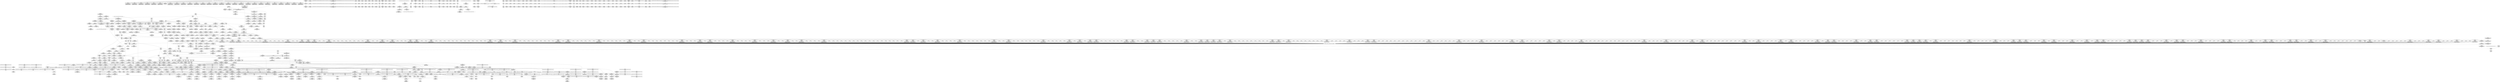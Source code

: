 digraph {
	CE0x3fb2380 [shape=record,shape=Mrecord,label="{CE0x3fb2380|80:_i64,_:_CRE_614,615_}"]
	CE0x3f7fe80 [shape=record,shape=Mrecord,label="{CE0x3f7fe80|80:_i64,_:_CRE_176,184_|*MultipleSource*|*LoadInst*|security/apparmor/include/apparmor.h,117|security/apparmor/include/apparmor.h,117}"]
	CE0x3fb2270 [shape=record,shape=Mrecord,label="{CE0x3fb2270|80:_i64,_:_CRE_613,614_}"]
	CE0x402d510 [shape=record,shape=Mrecord,label="{CE0x402d510|aa_cred_profile:tmp12|security/apparmor/include/context.h,100|*SummSource*}"]
	CE0x3f7f460 [shape=record,shape=Mrecord,label="{CE0x3f7f460|80:_i64,_:_CRE_128,132_|*MultipleSource*|*LoadInst*|security/apparmor/include/apparmor.h,117|security/apparmor/include/apparmor.h,117}"]
	CE0x3fb63d0 [shape=record,shape=Mrecord,label="{CE0x3fb63d0|80:_i64,_:_CRE_1225,1226_}"]
	CE0x401e6d0 [shape=record,shape=Mrecord,label="{CE0x401e6d0|i64*_getelementptr_inbounds_(_16_x_i64_,_16_x_i64_*___llvm_gcov_ctr46,_i64_0,_i64_7)|*Constant*|*SummSource*}"]
	CE0x3f907c0 [shape=record,shape=Mrecord,label="{CE0x3f907c0|apparmor_path_truncate:tmp18|security/apparmor/lsm.c,288}"]
	CE0x3f71060 [shape=record,shape=Mrecord,label="{CE0x3f71060|44:_i32,_48:_i16,_128:_i8*,_:_SCMRE_16,20_|*MultipleSource*|Function::aa_cred_profile&Arg::cred::|security/apparmor/include/context.h,99|security/apparmor/include/context.h,138}"]
	CE0x3fcd6c0 [shape=record,shape=Mrecord,label="{CE0x3fcd6c0|GLOBAL:__aa_current_profile|*Constant*}"]
	CE0x3fb06d0 [shape=record,shape=Mrecord,label="{CE0x3fb06d0|80:_i64,_:_CRE_587,588_}"]
	CE0x3fb6c50 [shape=record,shape=Mrecord,label="{CE0x3fb6c50|80:_i64,_:_CRE_1233,1234_}"]
	CE0x3ff1350 [shape=record,shape=Mrecord,label="{CE0x3ff1350|__aa_current_profile:do.end}"]
	CE0x3ff2190 [shape=record,shape=Mrecord,label="{CE0x3ff2190|44:_i32,_48:_i16,_128:_i8*,_:_SCMRE_152,160_|*MultipleSource*|Function::aa_cred_profile&Arg::cred::|security/apparmor/include/context.h,99|security/apparmor/include/context.h,138}"]
	CE0x3f70730 [shape=record,shape=Mrecord,label="{CE0x3f70730|i64*_getelementptr_inbounds_(_5_x_i64_,_5_x_i64_*___llvm_gcov_ctr57,_i64_0,_i64_0)|*Constant*}"]
	CE0x3fd1dd0 [shape=record,shape=Mrecord,label="{CE0x3fd1dd0|i64*_getelementptr_inbounds_(_16_x_i64_,_16_x_i64_*___llvm_gcov_ctr46,_i64_0,_i64_10)|*Constant*|*SummSink*}"]
	CE0x3fd3ce0 [shape=record,shape=Mrecord,label="{CE0x3fd3ce0|aa_cred_profile:tmp22|security/apparmor/include/context.h,100}"]
	CE0x3f9b4e0 [shape=record,shape=Mrecord,label="{CE0x3f9b4e0|apparmor_path_truncate:tmp22|security/apparmor/lsm.c,291|*SummSource*}"]
	CE0x4013aa0 [shape=record,shape=Mrecord,label="{CE0x4013aa0|aa_cred_profile:tmp28|security/apparmor/include/context.h,100}"]
	CE0x4034050 [shape=record,shape=Mrecord,label="{CE0x4034050|_call_void_asm_sideeffect_1:_09ud2_0A.pushsection___bug_table,_22a_22_0A2:_09.long_1b_-_2b,_$_0:c_-_2b_0A_09.word_$_1:c_,_0_0A_09.org_2b+$_2:c_0A.popsection_,_i,i,i,_dirflag_,_fpsr_,_flags_(i8*_getelementptr_inbounds_(_36_x_i8_,_36_x_i8_*_.str12,_i32_0,_i32_0),_i32_100,_i64_12)_#2,_!dbg_!15490,_!srcloc_!15493|security/apparmor/include/context.h,100}"]
	CE0x3f9d780 [shape=record,shape=Mrecord,label="{CE0x3f9d780|common_perm:entry}"]
	CE0x3fc6080 [shape=record,shape=Mrecord,label="{CE0x3fc6080|80:_i64,_:_CRE_1768,1776_|*MultipleSource*|*LoadInst*|security/apparmor/include/apparmor.h,117|security/apparmor/include/apparmor.h,117}"]
	CE0x3fc32b0 [shape=record,shape=Mrecord,label="{CE0x3fc32b0|80:_i64,_:_CRE_1660,1661_}"]
	CE0x3fc4b20 [shape=record,shape=Mrecord,label="{CE0x3fc4b20|80:_i64,_:_CRE_1683,1684_}"]
	CE0x3f8d680 [shape=record,shape=Mrecord,label="{CE0x3f8d680|aa_cred_profile:tmp8|security/apparmor/include/context.h,100}"]
	CE0x3fcc570 [shape=record,shape=Mrecord,label="{CE0x3fcc570|common_perm:tmp2|security/apparmor/lsm.c,169|*SummSource*}"]
	CE0x3fcc6a0 [shape=record,shape=Mrecord,label="{CE0x3fcc6a0|i64_3|*Constant*}"]
	CE0x3fd2590 [shape=record,shape=Mrecord,label="{CE0x3fd2590|aa_cred_profile:tmp25|security/apparmor/include/context.h,100}"]
	CE0x3fd4eb0 [shape=record,shape=Mrecord,label="{CE0x3fd4eb0|aa_path_perm:entry|*SummSource*}"]
	CE0x402e600 [shape=record,shape=Mrecord,label="{CE0x402e600|aa_cred_profile:if.end}"]
	CE0x3fddf50 [shape=record,shape=Mrecord,label="{CE0x3fddf50|common_perm:if.then}"]
	CE0x3f8a8e0 [shape=record,shape=Mrecord,label="{CE0x3f8a8e0|apparmor_path_truncate:dentry3|security/apparmor/lsm.c,288|*SummSink*}"]
	CE0x3fc6460 [shape=record,shape=Mrecord,label="{CE0x3fc6460|80:_i64,_:_CRE_1784,1792_|*MultipleSource*|*LoadInst*|security/apparmor/include/apparmor.h,117|security/apparmor/include/apparmor.h,117}"]
	CE0x3f9fc40 [shape=record,shape=Mrecord,label="{CE0x3f9fc40|apparmor_path_truncate:retval.0|*SummSink*}"]
	CE0x3fd60d0 [shape=record,shape=Mrecord,label="{CE0x3fd60d0|aa_path_perm:flags|Function::aa_path_perm&Arg::flags::|*SummSource*}"]
	CE0x3fb76f0 [shape=record,shape=Mrecord,label="{CE0x3fb76f0|80:_i64,_:_CRE_1243,1244_}"]
	CE0x3fae100 [shape=record,shape=Mrecord,label="{CE0x3fae100|80:_i64,_:_CRE_528,536_|*MultipleSource*|*LoadInst*|security/apparmor/include/apparmor.h,117|security/apparmor/include/apparmor.h,117}"]
	CE0x3f53410 [shape=record,shape=Mrecord,label="{CE0x3f53410|i32_5|*Constant*|*SummSink*}"]
	CE0x3fb36a0 [shape=record,shape=Mrecord,label="{CE0x3fb36a0|80:_i64,_:_CRE_632,640_|*MultipleSource*|*LoadInst*|security/apparmor/include/apparmor.h,117|security/apparmor/include/apparmor.h,117}"]
	CE0x4033520 [shape=record,shape=Mrecord,label="{CE0x4033520|i64*_getelementptr_inbounds_(_16_x_i64_,_16_x_i64_*___llvm_gcov_ctr46,_i64_0,_i64_8)|*Constant*|*SummSink*}"]
	CE0x3fcf5a0 [shape=record,shape=Mrecord,label="{CE0x3fcf5a0|common_perm:tmp7|security/apparmor/lsm.c,170|*SummSource*}"]
	CE0x3fb28d0 [shape=record,shape=Mrecord,label="{CE0x3fb28d0|80:_i64,_:_CRE_619,620_}"]
	CE0x3fe6690 [shape=record,shape=Mrecord,label="{CE0x3fe6690|i64_3|*Constant*}"]
	CE0x3f6ecd0 [shape=record,shape=Mrecord,label="{CE0x3f6ecd0|_call_void_mcount()_#2|*SummSource*}"]
	CE0x3f56a70 [shape=record,shape=Mrecord,label="{CE0x3f56a70|i32_1|*Constant*|*SummSink*}"]
	CE0x3f4fd70 [shape=record,shape=Mrecord,label="{CE0x3f4fd70|apparmor_path_truncate:mode|security/apparmor/lsm.c,284}"]
	CE0x3fbb510 [shape=record,shape=Mrecord,label="{CE0x3fbb510|80:_i64,_:_CRE_1320,1321_}"]
	CE0x3faeec0 [shape=record,shape=Mrecord,label="{CE0x3faeec0|80:_i64,_:_CRE_564,565_}"]
	CE0x3fc36f0 [shape=record,shape=Mrecord,label="{CE0x3fc36f0|80:_i64,_:_CRE_1664,1665_}"]
	CE0x3f96e00 [shape=record,shape=Mrecord,label="{CE0x3f96e00|80:_i64,_:_CRE_437,438_}"]
	CE0x401f260 [shape=record,shape=Mrecord,label="{CE0x401f260|aa_cred_profile:tmp6|security/apparmor/include/context.h,100|*SummSink*}"]
	CE0x3fadd20 [shape=record,shape=Mrecord,label="{CE0x3fadd20|80:_i64,_:_CRE_504,512_|*MultipleSource*|*LoadInst*|security/apparmor/include/apparmor.h,117|security/apparmor/include/apparmor.h,117}"]
	CE0x3f81c40 [shape=record,shape=Mrecord,label="{CE0x3f81c40|80:_i64,_:_CRE_304,312_|*MultipleSource*|*LoadInst*|security/apparmor/include/apparmor.h,117|security/apparmor/include/apparmor.h,117}"]
	CE0x4020d30 [shape=record,shape=Mrecord,label="{CE0x4020d30|aa_cred_profile:profile|security/apparmor/include/context.h,100|*SummSink*}"]
	CE0x4020bb0 [shape=record,shape=Mrecord,label="{CE0x4020bb0|aa_cred_profile:profile|security/apparmor/include/context.h,100|*SummSource*}"]
	CE0x3fc73e0 [shape=record,shape=Mrecord,label="{CE0x3fc73e0|80:_i64,_:_CRE_1848,1856_|*MultipleSource*|*LoadInst*|security/apparmor/include/apparmor.h,117|security/apparmor/include/apparmor.h,117}"]
	CE0x3fad4d0 [shape=record,shape=Mrecord,label="{CE0x3fad4d0|80:_i64,_:_CRE_464,472_|*MultipleSource*|*LoadInst*|security/apparmor/include/apparmor.h,117|security/apparmor/include/apparmor.h,117}"]
	CE0x3fbc500 [shape=record,shape=Mrecord,label="{CE0x3fbc500|80:_i64,_:_CRE_1335,1336_}"]
	CE0x4022b10 [shape=record,shape=Mrecord,label="{CE0x4022b10|aa_cred_profile:lnot3|security/apparmor/include/context.h,100}"]
	CE0x40106a0 [shape=record,shape=Mrecord,label="{CE0x40106a0|aa_cred_profile:tmp14|security/apparmor/include/context.h,100|*SummSink*}"]
	CE0x3fb5f90 [shape=record,shape=Mrecord,label="{CE0x3fb5f90|80:_i64,_:_CRE_1221,1222_}"]
	CE0x3fde530 [shape=record,shape=Mrecord,label="{CE0x3fde530|44:_i32,_48:_i16,_128:_i8*,_:_SCMRE_72,80_|*MultipleSource*|Function::aa_cred_profile&Arg::cred::|security/apparmor/include/context.h,99|security/apparmor/include/context.h,138}"]
	CE0x3f8e6e0 [shape=record,shape=Mrecord,label="{CE0x3f8e6e0|i64_3|*Constant*|*SummSink*}"]
	CE0x3fa94c0 [shape=record,shape=Mrecord,label="{CE0x3fa94c0|get_current:entry|*SummSource*}"]
	CE0x3f852f0 [shape=record,shape=Mrecord,label="{CE0x3f852f0|apparmor_path_truncate:d_inode4|security/apparmor/lsm.c,288|*SummSink*}"]
	CE0x3f96cf0 [shape=record,shape=Mrecord,label="{CE0x3f96cf0|80:_i64,_:_CRE_436,437_}"]
	CE0x3ff0c70 [shape=record,shape=Mrecord,label="{CE0x3ff0c70|__aa_current_profile:if.then}"]
	CE0x3fcc750 [shape=record,shape=Mrecord,label="{CE0x3fcc750|common_perm:tmp2|security/apparmor/lsm.c,169|*SummSink*}"]
	CE0x3ff6830 [shape=record,shape=Mrecord,label="{CE0x3ff6830|__aa_current_profile:tmp14|security/apparmor/include/context.h,138|*SummSource*}"]
	CE0x3f8a740 [shape=record,shape=Mrecord,label="{CE0x3f8a740|i64*_getelementptr_inbounds_(_8_x_i64_,_8_x_i64_*___llvm_gcov_ctr63,_i64_0,_i64_5)|*Constant*|*SummSource*}"]
	CE0x3ff6af0 [shape=record,shape=Mrecord,label="{CE0x3ff6af0|i1_true|*Constant*}"]
	CE0x3fb3ef0 [shape=record,shape=Mrecord,label="{CE0x3fb3ef0|80:_i64,_:_CRE_672,680_|*MultipleSource*|*LoadInst*|security/apparmor/include/apparmor.h,117|security/apparmor/include/apparmor.h,117}"]
	CE0x3f56f40 [shape=record,shape=Mrecord,label="{CE0x3f56f40|apparmor_path_truncate:d_inode|security/apparmor/lsm.c,284}"]
	CE0x3feea10 [shape=record,shape=Mrecord,label="{CE0x3feea10|0:_i8,_:_GCMR___aa_current_profile.__warned_internal_global_i8_0,_section_.data.unlikely_,_align_1:_elem_0:default:}"]
	CE0x3fc7d90 [shape=record,shape=Mrecord,label="{CE0x3fc7d90|80:_i64,_:_CRE_1874,1875_}"]
	CE0x3f6ca60 [shape=record,shape=Mrecord,label="{CE0x3f6ca60|mediated_filesystem:tmp2}"]
	CE0x3f81480 [shape=record,shape=Mrecord,label="{CE0x3f81480|80:_i64,_:_CRE_272,280_|*MultipleSource*|*LoadInst*|security/apparmor/include/apparmor.h,117|security/apparmor/include/apparmor.h,117}"]
	CE0x3fd6850 [shape=record,shape=Mrecord,label="{CE0x3fd6850|aa_path_perm:cond|Function::aa_path_perm&Arg::cond::}"]
	CE0x3fae2f0 [shape=record,shape=Mrecord,label="{CE0x3fae2f0|80:_i64,_:_CRE_536,540_|*MultipleSource*|*LoadInst*|security/apparmor/include/apparmor.h,117|security/apparmor/include/apparmor.h,117}"]
	CE0x3ff31d0 [shape=record,shape=Mrecord,label="{CE0x3ff31d0|44:_i32,_48:_i16,_128:_i8*,_:_SCMRE_80,88_|*MultipleSource*|Function::aa_cred_profile&Arg::cred::|security/apparmor/include/context.h,99|security/apparmor/include/context.h,138}"]
	CE0x3fd7f30 [shape=record,shape=Mrecord,label="{CE0x3fd7f30|44:_i32,_48:_i16,_128:_i8*,_:_SCMRE_36,40_|*MultipleSource*|Function::aa_cred_profile&Arg::cred::|security/apparmor/include/context.h,99|security/apparmor/include/context.h,138}"]
	CE0x3f868f0 [shape=record,shape=Mrecord,label="{CE0x3f868f0|80:_i64,_:_CRE_447,448_}"]
	CE0x3f85800 [shape=record,shape=Mrecord,label="{CE0x3f85800|apparmor_path_truncate:tmp6|*LoadInst*|security/apparmor/lsm.c,285|*SummSource*}"]
	CE0x3f91cf0 [shape=record,shape=Mrecord,label="{CE0x3f91cf0|apparmor_path_truncate:tmp9|*LoadInst*|security/apparmor/lsm.c,288|*SummSink*}"]
	CE0x3f67050 [shape=record,shape=Mrecord,label="{CE0x3f67050|i64_1|*Constant*}"]
	CE0x3f88dd0 [shape=record,shape=Mrecord,label="{CE0x3f88dd0|i32_4|*Constant*|*SummSink*}"]
	"CONST[source:0(mediator),value:2(dynamic)][purpose:{subject}][SnkIdx:1]"
	CE0x3fafe50 [shape=record,shape=Mrecord,label="{CE0x3fafe50|80:_i64,_:_CRE_579,580_}"]
	CE0x3fc7ba0 [shape=record,shape=Mrecord,label="{CE0x3fc7ba0|80:_i64,_:_CRE_1873,1874_}"]
	CE0x400ffb0 [shape=record,shape=Mrecord,label="{CE0x400ffb0|i64_6|*Constant*}"]
	CE0x3fd7df0 [shape=record,shape=Mrecord,label="{CE0x3fd7df0|44:_i32,_48:_i16,_128:_i8*,_:_SCMRE_32,36_|*MultipleSource*|Function::aa_cred_profile&Arg::cred::|security/apparmor/include/context.h,99|security/apparmor/include/context.h,138}"]
	CE0x3fa8920 [shape=record,shape=Mrecord,label="{CE0x3fa8920|__aa_current_profile:call3|security/apparmor/include/context.h,138|*SummSource*}"]
	CE0x3fd4cf0 [shape=record,shape=Mrecord,label="{CE0x3fd4cf0|GLOBAL:aa_path_perm|*Constant*|*SummSink*}"]
	CE0x3fc9970 [shape=record,shape=Mrecord,label="{CE0x3fc9970|80:_i64,_:_CRE_2268,2304_|*MultipleSource*|*LoadInst*|security/apparmor/include/apparmor.h,117|security/apparmor/include/apparmor.h,117}"]
	CE0x3fc7fb0 [shape=record,shape=Mrecord,label="{CE0x3fc7fb0|80:_i64,_:_CRE_1876,1877_}"]
	CE0x402e770 [shape=record,shape=Mrecord,label="{CE0x402e770|aa_cred_profile:bb|*SummSink*}"]
	CE0x3fef840 [shape=record,shape=Mrecord,label="{CE0x3fef840|aa_cred_profile:tmp10|security/apparmor/include/context.h,100|*SummSink*}"]
	CE0x3fd3110 [shape=record,shape=Mrecord,label="{CE0x3fd3110|i64*_getelementptr_inbounds_(_16_x_i64_,_16_x_i64_*___llvm_gcov_ctr46,_i64_0,_i64_12)|*Constant*|*SummSink*}"]
	CE0x40146b0 [shape=record,shape=Mrecord,label="{CE0x40146b0|aa_cred_profile:tmp30|security/apparmor/include/context.h,100|*SummSink*}"]
	CE0x3faf900 [shape=record,shape=Mrecord,label="{CE0x3faf900|80:_i64,_:_CRE_574,575_}"]
	CE0x3feb740 [shape=record,shape=Mrecord,label="{CE0x3feb740|__aa_current_profile:tobool1|security/apparmor/include/context.h,138|*SummSink*}"]
	CE0x3ff09b0 [shape=record,shape=Mrecord,label="{CE0x3ff09b0|__aa_current_profile:do.body|*SummSink*}"]
	CE0x3fb65f0 [shape=record,shape=Mrecord,label="{CE0x3fb65f0|80:_i64,_:_CRE_1227,1228_}"]
	CE0x3fea750 [shape=record,shape=Mrecord,label="{CE0x3fea750|__aa_current_profile:if.end|*SummSink*}"]
	CE0x3f9ed90 [shape=record,shape=Mrecord,label="{CE0x3f9ed90|common_perm:mask|Function::common_perm&Arg::mask::|*SummSink*}"]
	CE0x3f9f7b0 [shape=record,shape=Mrecord,label="{CE0x3f9f7b0|i64*_getelementptr_inbounds_(_8_x_i64_,_8_x_i64_*___llvm_gcov_ctr63,_i64_0,_i64_7)|*Constant*}"]
	CE0x3fb6920 [shape=record,shape=Mrecord,label="{CE0x3fb6920|80:_i64,_:_CRE_1230,1231_}"]
	CE0x3fadf10 [shape=record,shape=Mrecord,label="{CE0x3fadf10|80:_i64,_:_CRE_512,528_|*MultipleSource*|*LoadInst*|security/apparmor/include/apparmor.h,117|security/apparmor/include/apparmor.h,117}"]
	CE0x4012cd0 [shape=record,shape=Mrecord,label="{CE0x4012cd0|i64*_getelementptr_inbounds_(_16_x_i64_,_16_x_i64_*___llvm_gcov_ctr46,_i64_0,_i64_15)|*Constant*|*SummSource*}"]
	CE0x3f88c90 [shape=record,shape=Mrecord,label="{CE0x3f88c90|i32_4|*Constant*|*SummSource*}"]
	CE0x400ed60 [shape=record,shape=Mrecord,label="{CE0x400ed60|GLOBAL:llvm.expect.i64|*Constant*}"]
	CE0x3fd39a0 [shape=record,shape=Mrecord,label="{CE0x3fd39a0|aa_cred_profile:tmp27|security/apparmor/include/context.h,100}"]
	CE0x3fd9ab0 [shape=record,shape=Mrecord,label="{CE0x3fd9ab0|mediated_filesystem:and|security/apparmor/include/apparmor.h,117}"]
	CE0x3ff6320 [shape=record,shape=Mrecord,label="{CE0x3ff6320|__aa_current_profile:tmp13|security/apparmor/include/context.h,138|*SummSink*}"]
	CE0x3fd9b20 [shape=record,shape=Mrecord,label="{CE0x3fd9b20|mediated_filesystem:and|security/apparmor/include/apparmor.h,117|*SummSource*}"]
	CE0x3fabaa0 [shape=record,shape=Mrecord,label="{CE0x3fabaa0|common_perm:tmp9|security/apparmor/lsm.c,172|*SummSource*}"]
	CE0x3f9bd00 [shape=record,shape=Mrecord,label="{CE0x3f9bd00|GLOBAL:mediated_filesystem|*Constant*|*SummSource*}"]
	CE0x3c5a7c0 [shape=record,shape=Mrecord,label="{CE0x3c5a7c0|apparmor_path_truncate:tmp2|*LoadInst*|security/apparmor/lsm.c,284|*SummSink*}"]
	CE0x3f93ae0 [shape=record,shape=Mrecord,label="{CE0x3f93ae0|80:_i64,_:_CRE_384,388_|*MultipleSource*|*LoadInst*|security/apparmor/include/apparmor.h,117|security/apparmor/include/apparmor.h,117}"]
	CE0x3ff30c0 [shape=record,shape=Mrecord,label="{CE0x3ff30c0|__aa_current_profile:tmp7|security/apparmor/include/context.h,138|*SummSource*}"]
	CE0x3fb08f0 [shape=record,shape=Mrecord,label="{CE0x3fb08f0|80:_i64,_:_CRE_589,590_}"]
	CE0x3fef7d0 [shape=record,shape=Mrecord,label="{CE0x3fef7d0|aa_cred_profile:tmp10|security/apparmor/include/context.h,100|*SummSource*}"]
	CE0x3f6ee10 [shape=record,shape=Mrecord,label="{CE0x3f6ee10|_call_void_mcount()_#2|*SummSink*}"]
	CE0x3fb07e0 [shape=record,shape=Mrecord,label="{CE0x3fb07e0|80:_i64,_:_CRE_588,589_}"]
	CE0x3fe5b20 [shape=record,shape=Mrecord,label="{CE0x3fe5b20|aa_cred_profile:do.cond}"]
	CE0x3f94d10 [shape=record,shape=Mrecord,label="{CE0x3f94d10|80:_i64,_:_CRE_406,407_}"]
	CE0x3fed4e0 [shape=record,shape=Mrecord,label="{CE0x3fed4e0|i64*_getelementptr_inbounds_(_16_x_i64_,_16_x_i64_*___llvm_gcov_ctr46,_i64_0,_i64_1)|*Constant*|*SummSource*}"]
	CE0x4032e70 [shape=record,shape=Mrecord,label="{CE0x4032e70|i64*_getelementptr_inbounds_(_16_x_i64_,_16_x_i64_*___llvm_gcov_ctr46,_i64_0,_i64_8)|*Constant*}"]
	CE0x3fa5d30 [shape=record,shape=Mrecord,label="{CE0x3fa5d30|__aa_current_profile:tmp21|security/apparmor/include/context.h,138}"]
	CE0x3fd16d0 [shape=record,shape=Mrecord,label="{CE0x3fd16d0|i64_12|*Constant*|*SummSink*}"]
	CE0x3fb18e0 [shape=record,shape=Mrecord,label="{CE0x3fb18e0|80:_i64,_:_CRE_604,605_}"]
	CE0x3f53770 [shape=record,shape=Mrecord,label="{CE0x3f53770|i32_0|*Constant*|*SummSink*}"]
	CE0x3fee010 [shape=record,shape=Mrecord,label="{CE0x3fee010|%struct.task_struct*_(%struct.task_struct**)*_asm_movq_%gs:$_1:P_,$0_,_r,im,_dirflag_,_fpsr_,_flags_}"]
	CE0x3f80540 [shape=record,shape=Mrecord,label="{CE0x3f80540|80:_i64,_:_CRE_208,216_|*MultipleSource*|*LoadInst*|security/apparmor/include/apparmor.h,117|security/apparmor/include/apparmor.h,117}"]
	CE0x3fa8c40 [shape=record,shape=Mrecord,label="{CE0x3fa8c40|GLOBAL:get_current|*Constant*}"]
	CE0x3fc2700 [shape=record,shape=Mrecord,label="{CE0x3fc2700|80:_i64,_:_CRE_1649,1650_}"]
	CE0x3f956a0 [shape=record,shape=Mrecord,label="{CE0x3f956a0|80:_i64,_:_CRE_415,416_}"]
	CE0x3f43700 [shape=record,shape=Mrecord,label="{CE0x3f43700|apparmor_path_truncate:return|*SummSink*}"]
	CE0x3f81860 [shape=record,shape=Mrecord,label="{CE0x3f81860|80:_i64,_:_CRE_288,296_|*MultipleSource*|*LoadInst*|security/apparmor/include/apparmor.h,117|security/apparmor/include/apparmor.h,117}"]
	CE0x3fe6860 [shape=record,shape=Mrecord,label="{CE0x3fe6860|__aa_current_profile:tmp4|security/apparmor/include/context.h,138}"]
	CE0x3fdd360 [shape=record,shape=Mrecord,label="{CE0x3fdd360|GLOBAL:current_task|Global_var:current_task|*SummSource*}"]
	CE0x3f6cfb0 [shape=record,shape=Mrecord,label="{CE0x3f6cfb0|apparmor_path_truncate:tmp1|*SummSink*}"]
	CE0x3f8fde0 [shape=record,shape=Mrecord,label="{CE0x3f8fde0|common_perm:bb}"]
	CE0x3fb38c0 [shape=record,shape=Mrecord,label="{CE0x3fb38c0|80:_i64,_:_CRE_648,656_|*MultipleSource*|*LoadInst*|security/apparmor/include/apparmor.h,117|security/apparmor/include/apparmor.h,117}"]
	CE0x3fbc1d0 [shape=record,shape=Mrecord,label="{CE0x3fbc1d0|80:_i64,_:_CRE_1332,1333_}"]
	CE0x3fbdb50 [shape=record,shape=Mrecord,label="{CE0x3fbdb50|80:_i64,_:_CRE_1356,1357_}"]
	CE0x3fc4d40 [shape=record,shape=Mrecord,label="{CE0x3fc4d40|80:_i64,_:_CRE_1685,1686_}"]
	CE0x3fd88c0 [shape=record,shape=Mrecord,label="{CE0x3fd88c0|get_current:tmp3|*SummSink*}"]
	CE0x3fd5ef0 [shape=record,shape=Mrecord,label="{CE0x3fd5ef0|aa_path_perm:flags|Function::aa_path_perm&Arg::flags::}"]
	CE0x3f810a0 [shape=record,shape=Mrecord,label="{CE0x3f810a0|80:_i64,_:_CRE_264,268_|*MultipleSource*|*LoadInst*|security/apparmor/include/apparmor.h,117|security/apparmor/include/apparmor.h,117}"]
	CE0x3fd58a0 [shape=record,shape=Mrecord,label="{CE0x3fd58a0|aa_path_perm:profile|Function::aa_path_perm&Arg::profile::|*SummSink*}"]
	CE0x3f6afd0 [shape=record,shape=Mrecord,label="{CE0x3f6afd0|80:_i64,_:_CRE_8,16_|*MultipleSource*|*LoadInst*|security/apparmor/include/apparmor.h,117|security/apparmor/include/apparmor.h,117}"]
	CE0x3fce3d0 [shape=record,shape=Mrecord,label="{CE0x3fce3d0|aa_cred_profile:lor.end|*SummSink*}"]
	CE0x3fbcd80 [shape=record,shape=Mrecord,label="{CE0x3fbcd80|80:_i64,_:_CRE_1343,1344_}"]
	CE0x3f84ae0 [shape=record,shape=Mrecord,label="{CE0x3f84ae0|i32_2|*Constant*|*SummSource*}"]
	CE0x3f8bf80 [shape=record,shape=Mrecord,label="{CE0x3f8bf80|apparmor_path_truncate:dentry3|security/apparmor/lsm.c,288|*SummSource*}"]
	CE0x3fbde80 [shape=record,shape=Mrecord,label="{CE0x3fbde80|80:_i64,_:_CRE_1359,1360_}"]
	CE0x3fc56d0 [shape=record,shape=Mrecord,label="{CE0x3fc56d0|80:_i64,_:_CRE_1720,1728_|*MultipleSource*|*LoadInst*|security/apparmor/include/apparmor.h,117|security/apparmor/include/apparmor.h,117}"]
	CE0x3f74530 [shape=record,shape=Mrecord,label="{CE0x3f74530|aa_cred_profile:tmp33|security/apparmor/include/context.h,101|*SummSource*}"]
	CE0x3fbeb40 [shape=record,shape=Mrecord,label="{CE0x3fbeb40|80:_i64,_:_CRE_1371,1372_}"]
	CE0x3f9c240 [shape=record,shape=Mrecord,label="{CE0x3f9c240|_ret_i1_%lnot,_!dbg_!15473|security/apparmor/include/apparmor.h,117}"]
	CE0x3fbb840 [shape=record,shape=Mrecord,label="{CE0x3fbb840|80:_i64,_:_CRE_1323,1324_}"]
	CE0x3f827e0 [shape=record,shape=Mrecord,label="{CE0x3f827e0|80:_i64,_:_CRE_352,360_|*MultipleSource*|*LoadInst*|security/apparmor/include/apparmor.h,117|security/apparmor/include/apparmor.h,117}"]
	CE0x3fbd820 [shape=record,shape=Mrecord,label="{CE0x3fbd820|80:_i64,_:_CRE_1353,1354_}"]
	CE0x3fe5690 [shape=record,shape=Mrecord,label="{CE0x3fe5690|GLOBAL:__aa_current_profile.__warned|Global_var:__aa_current_profile.__warned|*SummSource*}"]
	CE0x3fce2e0 [shape=record,shape=Mrecord,label="{CE0x3fce2e0|aa_cred_profile:lor.end|*SummSource*}"]
	CE0x3fb3150 [shape=record,shape=Mrecord,label="{CE0x3fb3150|80:_i64,_:_CRE_627,628_}"]
	CE0x3fc3910 [shape=record,shape=Mrecord,label="{CE0x3fc3910|80:_i64,_:_CRE_1666,1667_}"]
	CE0x3fab050 [shape=record,shape=Mrecord,label="{CE0x3fab050|i64*_getelementptr_inbounds_(_11_x_i64_,_11_x_i64_*___llvm_gcov_ctr58,_i64_0,_i64_9)|*Constant*|*SummSink*}"]
	CE0x3ff4ef0 [shape=record,shape=Mrecord,label="{CE0x3ff4ef0|__aa_current_profile:tmp16|security/apparmor/include/context.h,138|*SummSource*}"]
	CE0x3fbb1e0 [shape=record,shape=Mrecord,label="{CE0x3fbb1e0|80:_i64,_:_CRE_1317,1318_}"]
	CE0x3fefc70 [shape=record,shape=Mrecord,label="{CE0x3fefc70|aa_cred_profile:tmp11|security/apparmor/include/context.h,100|*SummSource*}"]
	CE0x3fcd520 [shape=record,shape=Mrecord,label="{CE0x3fcd520|common_perm:call|security/apparmor/lsm.c,168|*SummSource*}"]
	CE0x3ff1c70 [shape=record,shape=Mrecord,label="{CE0x3ff1c70|__aa_current_profile:tmp11|security/apparmor/include/context.h,138|*SummSource*}"]
	CE0x3f74af0 [shape=record,shape=Mrecord,label="{CE0x3f74af0|aa_cred_profile:profile11|security/apparmor/include/context.h,101|*SummSource*}"]
	CE0x3fb1d20 [shape=record,shape=Mrecord,label="{CE0x3fb1d20|80:_i64,_:_CRE_608,609_}"]
	CE0x3fc3e60 [shape=record,shape=Mrecord,label="{CE0x3fc3e60|80:_i64,_:_CRE_1671,1672_}"]
	CE0x3fc7f00 [shape=record,shape=Mrecord,label="{CE0x3fc7f00|80:_i64,_:_CRE_1875,1876_}"]
	CE0x3f7fb20 [shape=record,shape=Mrecord,label="{CE0x3f7fb20|80:_i64,_:_CRE_152,160_|*MultipleSource*|*LoadInst*|security/apparmor/include/apparmor.h,117|security/apparmor/include/apparmor.h,117}"]
	CE0x3fa83c0 [shape=record,shape=Mrecord,label="{CE0x3fa83c0|__aa_current_profile:tmp20|security/apparmor/include/context.h,138|*SummSink*}"]
	CE0x3fca7c0 [shape=record,shape=Mrecord,label="{CE0x3fca7c0|__aa_current_profile:tmp5|security/apparmor/include/context.h,138}"]
	CE0x3fb64e0 [shape=record,shape=Mrecord,label="{CE0x3fb64e0|80:_i64,_:_CRE_1226,1227_}"]
	CE0x3f52090 [shape=record,shape=Mrecord,label="{CE0x3f52090|0:_%struct.vfsmount*,_8:_%struct.dentry*,_:_CRE_8,16_|*MultipleSource*|Function::apparmor_path_truncate&Arg::path::|security/apparmor/lsm.c,284}"]
	CE0x3f95f20 [shape=record,shape=Mrecord,label="{CE0x3f95f20|80:_i64,_:_CRE_423,424_}"]
	CE0x3fe6d40 [shape=record,shape=Mrecord,label="{CE0x3fe6d40|__aa_current_profile:tmp1|*SummSource*}"]
	CE0x3fc79b0 [shape=record,shape=Mrecord,label="{CE0x3fc79b0|80:_i64,_:_CRE_1872,1873_}"]
	CE0x3fea8d0 [shape=record,shape=Mrecord,label="{CE0x3fea8d0|aa_cred_profile:do.body|*SummSource*}"]
	CE0x3f84e10 [shape=record,shape=Mrecord,label="{CE0x3f84e10|apparmor_path_truncate:d_inode4|security/apparmor/lsm.c,288}"]
	CE0x3fb0290 [shape=record,shape=Mrecord,label="{CE0x3fb0290|80:_i64,_:_CRE_583,584_}"]
	CE0x3f8fb20 [shape=record,shape=Mrecord,label="{CE0x3f8fb20|mediated_filesystem:lnot|security/apparmor/include/apparmor.h,117|*SummSink*}"]
	CE0x3fb74d0 [shape=record,shape=Mrecord,label="{CE0x3fb74d0|80:_i64,_:_CRE_1241,1242_}"]
	CE0x3fc21b0 [shape=record,shape=Mrecord,label="{CE0x3fc21b0|80:_i64,_:_CRE_1644,1645_}"]
	CE0x3f91640 [shape=record,shape=Mrecord,label="{CE0x3f91640|apparmor_path_truncate:mnt|security/apparmor/lsm.c,288|*SummSink*}"]
	CE0x3f99410 [shape=record,shape=Mrecord,label="{CE0x3f99410|common_perm:tmp5|security/apparmor/lsm.c,169}"]
	CE0x3fc9f40 [shape=record,shape=Mrecord,label="{CE0x3fc9f40|mediated_filesystem:tmp5|security/apparmor/include/apparmor.h,117|*SummSink*}"]
	CE0x3fea190 [shape=record,shape=Mrecord,label="{CE0x3fea190|get_current:tmp3|*SummSource*}"]
	CE0x4032790 [shape=record,shape=Mrecord,label="{CE0x4032790|aa_cred_profile:tmp18|security/apparmor/include/context.h,100|*SummSink*}"]
	CE0x4013e90 [shape=record,shape=Mrecord,label="{CE0x4013e90|aa_cred_profile:tmp29|security/apparmor/include/context.h,100}"]
	CE0x3fcd8a0 [shape=record,shape=Mrecord,label="{CE0x3fcd8a0|GLOBAL:__aa_current_profile|*Constant*|*SummSource*}"]
	CE0x4010e50 [shape=record,shape=Mrecord,label="{CE0x4010e50|aa_cred_profile:tmp27|security/apparmor/include/context.h,100|*SummSink*}"]
	CE0x3f87390 [shape=record,shape=Mrecord,label="{CE0x3f87390|80:_i64,_:_CRE_457,458_}"]
	CE0x3f99d80 [shape=record,shape=Mrecord,label="{CE0x3f99d80|i64*_getelementptr_inbounds_(_8_x_i64_,_8_x_i64_*___llvm_gcov_ctr63,_i64_0,_i64_5)|*Constant*|*SummSink*}"]
	CE0x3fbf2b0 [shape=record,shape=Mrecord,label="{CE0x3fbf2b0|80:_i64,_:_CRE_1392,1536_|*MultipleSource*|*LoadInst*|security/apparmor/include/apparmor.h,117|security/apparmor/include/apparmor.h,117}"]
	CE0x3fb19f0 [shape=record,shape=Mrecord,label="{CE0x3fb19f0|80:_i64,_:_CRE_605,606_}"]
	CE0x3f519e0 [shape=record,shape=Mrecord,label="{CE0x3f519e0|apparmor_path_truncate:uid|security/apparmor/lsm.c,284}"]
	CE0x401f670 [shape=record,shape=Mrecord,label="{CE0x401f670|GLOBAL:__llvm_gcov_ctr46|Global_var:__llvm_gcov_ctr46|*SummSource*}"]
	CE0x3fd3690 [shape=record,shape=Mrecord,label="{CE0x3fd3690|aa_cred_profile:tmp26|security/apparmor/include/context.h,100|*SummSink*}"]
	CE0x3fbe0a0 [shape=record,shape=Mrecord,label="{CE0x3fbe0a0|80:_i64,_:_CRE_1361,1362_}"]
	CE0x3f97de0 [shape=record,shape=Mrecord,label="{CE0x3f97de0|i64*_getelementptr_inbounds_(_16_x_i64_,_16_x_i64_*___llvm_gcov_ctr46,_i64_0,_i64_14)|*Constant*|*SummSource*}"]
	CE0x3fd66e0 [shape=record,shape=Mrecord,label="{CE0x3fd66e0|aa_path_perm:request|Function::aa_path_perm&Arg::request::|*SummSink*}"]
	CE0x3fbe810 [shape=record,shape=Mrecord,label="{CE0x3fbe810|80:_i64,_:_CRE_1368,1369_}"]
	CE0x3f6c680 [shape=record,shape=Mrecord,label="{CE0x3f6c680|80:_i64,_:_CRE_96,104_|*MultipleSource*|*LoadInst*|security/apparmor/include/apparmor.h,117|security/apparmor/include/apparmor.h,117}"]
	CE0x401d7f0 [shape=record,shape=Mrecord,label="{CE0x401d7f0|aa_cred_profile:tmp16|security/apparmor/include/context.h,100}"]
	CE0x3fedf70 [shape=record,shape=Mrecord,label="{CE0x3fedf70|get_current:tmp4|./arch/x86/include/asm/current.h,14|*SummSource*}"]
	CE0x3f9dd30 [shape=record,shape=Mrecord,label="{CE0x3f9dd30|i32_7|*Constant*|*SummSource*}"]
	CE0x3f689d0 [shape=record,shape=Mrecord,label="{CE0x3f689d0|mediated_filesystem:tmp3}"]
	CE0x3fd2a60 [shape=record,shape=Mrecord,label="{CE0x3fd2a60|i64*_getelementptr_inbounds_(_16_x_i64_,_16_x_i64_*___llvm_gcov_ctr46,_i64_0,_i64_12)|*Constant*}"]
	CE0x4013010 [shape=record,shape=Mrecord,label="{CE0x4013010|i64*_getelementptr_inbounds_(_16_x_i64_,_16_x_i64_*___llvm_gcov_ctr46,_i64_0,_i64_15)|*Constant*|*SummSink*}"]
	CE0x3f65af0 [shape=record,shape=Mrecord,label="{CE0x3f65af0|i32_1|*Constant*|*SummSource*}"]
	CE0x3f8d300 [shape=record,shape=Mrecord,label="{CE0x3f8d300|%struct.aa_task_cxt*_null|*Constant*}"]
	CE0x3fabb10 [shape=record,shape=Mrecord,label="{CE0x3fabb10|common_perm:tmp9|security/apparmor/lsm.c,172|*SummSink*}"]
	CE0x3f58b90 [shape=record,shape=Mrecord,label="{CE0x3f58b90|apparmor_path_truncate:tmp15|security/apparmor/lsm.c,288|*SummSink*}"]
	CE0x3f97460 [shape=record,shape=Mrecord,label="{CE0x3f97460|80:_i64,_:_CRE_443,444_}"]
	CE0x3f928f0 [shape=record,shape=Mrecord,label="{CE0x3f928f0|apparmor_path_truncate:tobool|security/apparmor/lsm.c,288|*SummSink*}"]
	CE0x3fab6e0 [shape=record,shape=Mrecord,label="{CE0x3fab6e0|i64*_getelementptr_inbounds_(_5_x_i64_,_5_x_i64_*___llvm_gcov_ctr57,_i64_0,_i64_4)|*Constant*|*SummSource*}"]
	CE0x3fa74c0 [shape=record,shape=Mrecord,label="{CE0x3fa74c0|i64*_getelementptr_inbounds_(_2_x_i64_,_2_x_i64_*___llvm_gcov_ctr112,_i64_0,_i64_0)|*Constant*|*SummSource*}"]
	CE0x400ebc0 [shape=record,shape=Mrecord,label="{CE0x400ebc0|aa_cred_profile:conv|security/apparmor/include/context.h,100|*SummSink*}"]
	CE0x3f808e0 [shape=record,shape=Mrecord,label="{CE0x3f808e0|80:_i64,_:_CRE_224,240_|*MultipleSource*|*LoadInst*|security/apparmor/include/apparmor.h,117|security/apparmor/include/apparmor.h,117}"]
	CE0x3fb2050 [shape=record,shape=Mrecord,label="{CE0x3fb2050|80:_i64,_:_CRE_611,612_}"]
	CE0x3fc42a0 [shape=record,shape=Mrecord,label="{CE0x3fc42a0|80:_i64,_:_CRE_1675,1676_}"]
	CE0x3fcc380 [shape=record,shape=Mrecord,label="{CE0x3fcc380|COLLAPSED:_CRE:_elem_0::|security/apparmor/lsm.c,169}"]
	CE0x402d750 [shape=record,shape=Mrecord,label="{CE0x402d750|aa_cred_profile:tmp12|security/apparmor/include/context.h,100|*SummSink*}"]
	CE0x3fe74b0 [shape=record,shape=Mrecord,label="{CE0x3fe74b0|_call_void_mcount()_#2|*SummSink*}"]
	CE0x3f8e580 [shape=record,shape=Mrecord,label="{CE0x3f8e580|i64_3|*Constant*|*SummSource*}"]
	CE0x3fbbfb0 [shape=record,shape=Mrecord,label="{CE0x3fbbfb0|80:_i64,_:_CRE_1330,1331_}"]
	CE0x3f8bab0 [shape=record,shape=Mrecord,label="{CE0x3f8bab0|apparmor_path_truncate:tmp4|security/apparmor/lsm.c,284|*SummSink*}"]
	CE0x3f851c0 [shape=record,shape=Mrecord,label="{CE0x3f851c0|apparmor_path_truncate:d_inode4|security/apparmor/lsm.c,288|*SummSource*}"]
	CE0x3f9d4c0 [shape=record,shape=Mrecord,label="{CE0x3f9d4c0|GLOBAL:common_perm|*Constant*|*SummSource*}"]
	CE0x3fcc9f0 [shape=record,shape=Mrecord,label="{CE0x3fcc9f0|i32_22|*Constant*|*SummSource*}"]
	CE0x3fd28a0 [shape=record,shape=Mrecord,label="{CE0x3fd28a0|aa_cred_profile:tmp25|security/apparmor/include/context.h,100|*SummSink*}"]
	CE0x3fa34e0 [shape=record,shape=Mrecord,label="{CE0x3fa34e0|i8*_getelementptr_inbounds_(_36_x_i8_,_36_x_i8_*_.str12,_i32_0,_i32_0)|*Constant*|*SummSource*}"]
	CE0x3fc87d0 [shape=record,shape=Mrecord,label="{CE0x3fc87d0|80:_i64,_:_CRE_1904,1920_|*MultipleSource*|*LoadInst*|security/apparmor/include/apparmor.h,117|security/apparmor/include/apparmor.h,117}"]
	CE0x3fd1290 [shape=record,shape=Mrecord,label="{CE0x3fd1290|i32_100|*Constant*|*SummSink*}"]
	CE0x3facbf0 [shape=record,shape=Mrecord,label="{CE0x3facbf0|%struct.task_struct*_(%struct.task_struct**)*_asm_movq_%gs:$_1:P_,$0_,_r,im,_dirflag_,_fpsr_,_flags_|*SummSource*}"]
	CE0x3fdde60 [shape=record,shape=Mrecord,label="{CE0x3fdde60|i64_1|*Constant*}"]
	CE0x3fce1b0 [shape=record,shape=Mrecord,label="{CE0x3fce1b0|aa_cred_profile:lor.end}"]
	CE0x4014bb0 [shape=record,shape=Mrecord,label="{CE0x4014bb0|aa_cred_profile:tmp31|security/apparmor/include/context.h,100|*SummSource*}"]
	CE0x3fb5e80 [shape=record,shape=Mrecord,label="{CE0x3fb5e80|80:_i64,_:_CRE_1220,1221_}"]
	CE0x3fa7d70 [shape=record,shape=Mrecord,label="{CE0x3fa7d70|__aa_current_profile:tmp19|security/apparmor/include/context.h,138|*SummSource*}"]
	CE0x4021c60 [shape=record,shape=Mrecord,label="{CE0x4021c60|44:_i32,_48:_i16,_128:_i8*,_:_SCMRE_160,168_|*MultipleSource*|Function::aa_cred_profile&Arg::cred::|security/apparmor/include/context.h,99|security/apparmor/include/context.h,138}"]
	CE0x402e850 [shape=record,shape=Mrecord,label="{CE0x402e850|aa_cred_profile:do.body5}"]
	CE0x3fca320 [shape=record,shape=Mrecord,label="{CE0x3fca320|_ret_%struct.aa_profile*_%call4,_!dbg_!15494|security/apparmor/include/context.h,138|*SummSource*}"]
	CE0x3fd1110 [shape=record,shape=Mrecord,label="{CE0x3fd1110|i32_100|*Constant*|*SummSource*}"]
	CE0x4035a90 [shape=record,shape=Mrecord,label="{CE0x4035a90|aa_cred_profile:do.end10|*SummSource*}"]
	CE0x3fb17d0 [shape=record,shape=Mrecord,label="{CE0x3fb17d0|80:_i64,_:_CRE_603,604_}"]
	CE0x3fdc1b0 [shape=record,shape=Mrecord,label="{CE0x3fdc1b0|_ret_%struct.aa_profile*_%tmp34,_!dbg_!15510|security/apparmor/include/context.h,101|*SummSource*}"]
	CE0x401d630 [shape=record,shape=Mrecord,label="{CE0x401d630|aa_cred_profile:tmp15|security/apparmor/include/context.h,100|*SummSink*}"]
	CE0x3f9f2d0 [shape=record,shape=Mrecord,label="{CE0x3f9f2d0|_ret_i32_%error.0,_!dbg_!15483|security/apparmor/lsm.c,172}"]
	CE0x3f9e4c0 [shape=record,shape=Mrecord,label="{CE0x3f9e4c0|common_perm:path|Function::common_perm&Arg::path::|*SummSink*}"]
	CE0x4011010 [shape=record,shape=Mrecord,label="{CE0x4011010|i64*_getelementptr_inbounds_(_16_x_i64_,_16_x_i64_*___llvm_gcov_ctr46,_i64_0,_i64_13)|*Constant*}"]
	CE0x40235f0 [shape=record,shape=Mrecord,label="{CE0x40235f0|aa_cred_profile:lnot.ext|security/apparmor/include/context.h,100|*SummSink*}"]
	CE0x3fee5f0 [shape=record,shape=Mrecord,label="{CE0x3fee5f0|aa_cred_profile:do.end8}"]
	CE0x3fb1390 [shape=record,shape=Mrecord,label="{CE0x3fb1390|80:_i64,_:_CRE_599,600_}"]
	CE0x3f6fe40 [shape=record,shape=Mrecord,label="{CE0x3f6fe40|_call_void_mcount()_#2}"]
	CE0x3fcf610 [shape=record,shape=Mrecord,label="{CE0x3fcf610|common_perm:tmp7|security/apparmor/lsm.c,170|*SummSink*}"]
	CE0x3fd1620 [shape=record,shape=Mrecord,label="{CE0x3fd1620|i64_12|*Constant*|*SummSource*}"]
	CE0x3fbbc80 [shape=record,shape=Mrecord,label="{CE0x3fbbc80|80:_i64,_:_CRE_1327,1328_}"]
	CE0x3f9ce50 [shape=record,shape=Mrecord,label="{CE0x3f9ce50|apparmor_path_truncate:call5|security/apparmor/lsm.c,291|*SummSource*}"]
	CE0x3fd2210 [shape=record,shape=Mrecord,label="{CE0x3fd2210|aa_cred_profile:tmp24|security/apparmor/include/context.h,100|*SummSource*}"]
	CE0x3f801e0 [shape=record,shape=Mrecord,label="{CE0x3f801e0|80:_i64,_:_CRE_192,200_|*MultipleSource*|*LoadInst*|security/apparmor/include/apparmor.h,117|security/apparmor/include/apparmor.h,117}"]
	CE0x3fd2dd0 [shape=record,shape=Mrecord,label="{CE0x3fd2dd0|i64*_getelementptr_inbounds_(_16_x_i64_,_16_x_i64_*___llvm_gcov_ctr46,_i64_0,_i64_12)|*Constant*|*SummSource*}"]
	CE0x3fbd600 [shape=record,shape=Mrecord,label="{CE0x3fbd600|80:_i64,_:_CRE_1351,1352_}"]
	CE0x3fc9590 [shape=record,shape=Mrecord,label="{CE0x3fc9590|80:_i64,_:_CRE_2256,2264_|*MultipleSource*|*LoadInst*|security/apparmor/include/apparmor.h,117|security/apparmor/include/apparmor.h,117}"]
	CE0x3c5a830 [shape=record,shape=Mrecord,label="{CE0x3c5a830|i32_5|*Constant*}"]
	CE0x3fcfd20 [shape=record,shape=Mrecord,label="{CE0x3fcfd20|common_perm:tmp8|security/apparmor/lsm.c,170|*SummSink*}"]
	CE0x3f51fb0 [shape=record,shape=Mrecord,label="{CE0x3f51fb0|apparmor_path_truncate:lor.lhs.false|*SummSink*}"]
	CE0x3fef2f0 [shape=record,shape=Mrecord,label="{CE0x3fef2f0|i64*_getelementptr_inbounds_(_16_x_i64_,_16_x_i64_*___llvm_gcov_ctr46,_i64_0,_i64_4)|*Constant*|*SummSink*}"]
	CE0x3fed690 [shape=record,shape=Mrecord,label="{CE0x3fed690|i64*_getelementptr_inbounds_(_16_x_i64_,_16_x_i64_*___llvm_gcov_ctr46,_i64_0,_i64_1)|*Constant*|*SummSink*}"]
	CE0x3fcc070 [shape=record,shape=Mrecord,label="{CE0x3fcc070|aa_cred_profile:if.then|*SummSink*}"]
	CE0x3f93680 [shape=record,shape=Mrecord,label="{CE0x3f93680|GLOBAL:__llvm_gcov_ctr63|Global_var:__llvm_gcov_ctr63|*SummSink*}"]
	CE0x3f8b700 [shape=record,shape=Mrecord,label="{CE0x3f8b700|apparmor_path_truncate:i_uid|security/apparmor/lsm.c,284|*SummSink*}"]
	CE0x3f913c0 [shape=record,shape=Mrecord,label="{CE0x3f913c0|apparmor_path_truncate:mnt|security/apparmor/lsm.c,288}"]
	CE0x3fba060 [shape=record,shape=Mrecord,label="{CE0x3fba060|80:_i64,_:_CRE_1296,1300_|*MultipleSource*|*LoadInst*|security/apparmor/include/apparmor.h,117|security/apparmor/include/apparmor.h,117}"]
	CE0x3fb73c0 [shape=record,shape=Mrecord,label="{CE0x3fb73c0|80:_i64,_:_CRE_1240,1241_}"]
	CE0x3f4acc0 [shape=record,shape=Mrecord,label="{CE0x3f4acc0|i64*_getelementptr_inbounds_(_8_x_i64_,_8_x_i64_*___llvm_gcov_ctr63,_i64_0,_i64_0)|*Constant*|*SummSource*}"]
	CE0x3fbef80 [shape=record,shape=Mrecord,label="{CE0x3fbef80|80:_i64,_:_CRE_1375,1376_}"]
	CE0x3fd7470 [shape=record,shape=Mrecord,label="{CE0x3fd7470|__aa_current_profile:tmp9|security/apparmor/include/context.h,138}"]
	CE0x3f460a0 [shape=record,shape=Mrecord,label="{CE0x3f460a0|apparmor_path_truncate:tmp}"]
	CE0x3fbe3d0 [shape=record,shape=Mrecord,label="{CE0x3fbe3d0|80:_i64,_:_CRE_1364,1365_}"]
	CE0x3f8a230 [shape=record,shape=Mrecord,label="{CE0x3f8a230|apparmor_path_truncate:tmp19|security/apparmor/lsm.c,288|*SummSink*}"]
	CE0x4034ec0 [shape=record,shape=Mrecord,label="{CE0x4034ec0|i8*_getelementptr_inbounds_(_36_x_i8_,_36_x_i8_*_.str12,_i32_0,_i32_0)|*Constant*}"]
	CE0x3fad2b0 [shape=record,shape=Mrecord,label="{CE0x3fad2b0|80:_i64,_:_CRE_462,463_}"]
	CE0x3fca480 [shape=record,shape=Mrecord,label="{CE0x3fca480|GLOBAL:__llvm_gcov_ctr58|Global_var:__llvm_gcov_ctr58|*SummSource*}"]
	CE0x3fefff0 [shape=record,shape=Mrecord,label="{CE0x3fefff0|aa_cred_profile:do.end|*SummSource*}"]
	CE0x3f8dae0 [shape=record,shape=Mrecord,label="{CE0x3f8dae0|aa_cred_profile:tmp8|security/apparmor/include/context.h,100|*SummSource*}"]
	CE0x3fb7f70 [shape=record,shape=Mrecord,label="{CE0x3fb7f70|80:_i64,_:_CRE_1251,1252_}"]
	CE0x3f472f0 [shape=record,shape=Mrecord,label="{CE0x3f472f0|apparmor_path_truncate:if.end|*SummSink*}"]
	CE0x3fb4e70 [shape=record,shape=Mrecord,label="{CE0x3fb4e70|80:_i64,_:_CRE_896,1208_|*MultipleSource*|*LoadInst*|security/apparmor/include/apparmor.h,117|security/apparmor/include/apparmor.h,117}"]
	CE0x3f474d0 [shape=record,shape=Mrecord,label="{CE0x3f474d0|apparmor_path_truncate:bb|*SummSource*}"]
	CE0x3fbb0d0 [shape=record,shape=Mrecord,label="{CE0x3fbb0d0|80:_i64,_:_CRE_1316,1317_}"]
	CE0x3fb8a10 [shape=record,shape=Mrecord,label="{CE0x3fb8a10|80:_i64,_:_CRE_1261,1262_}"]
	CE0x3fbbb70 [shape=record,shape=Mrecord,label="{CE0x3fbbb70|80:_i64,_:_CRE_1326,1327_}"]
	CE0x3f95040 [shape=record,shape=Mrecord,label="{CE0x3f95040|80:_i64,_:_CRE_409,410_}"]
	CE0x3feb020 [shape=record,shape=Mrecord,label="{CE0x3feb020|__aa_current_profile:tmp4|security/apparmor/include/context.h,138|*SummSink*}"]
	CE0x3fec9b0 [shape=record,shape=Mrecord,label="{CE0x3fec9b0|44:_i32,_48:_i16,_128:_i8*,_:_SCMRE_56,64_|*MultipleSource*|Function::aa_cred_profile&Arg::cred::|security/apparmor/include/context.h,99|security/apparmor/include/context.h,138}"]
	CE0x402e500 [shape=record,shape=Mrecord,label="{CE0x402e500|aa_cred_profile:lnot|security/apparmor/include/context.h,100|*SummSource*}"]
	CE0x3f8b490 [shape=record,shape=Mrecord,label="{CE0x3f8b490|apparmor_path_truncate:tmp4|security/apparmor/lsm.c,284}"]
	CE0x3fe02c0 [shape=record,shape=Mrecord,label="{CE0x3fe02c0|common_perm:tmp4|security/apparmor/lsm.c,169}"]
	CE0x3fb44c0 [shape=record,shape=Mrecord,label="{CE0x3fb44c0|80:_i64,_:_CRE_704,708_|*MultipleSource*|*LoadInst*|security/apparmor/include/apparmor.h,117|security/apparmor/include/apparmor.h,117}"]
	CE0x3fb7910 [shape=record,shape=Mrecord,label="{CE0x3fb7910|80:_i64,_:_CRE_1245,1246_}"]
	CE0x3f8bc00 [shape=record,shape=Mrecord,label="{CE0x3f8bc00|apparmor_path_truncate:tmp5|security/apparmor/lsm.c,284}"]
	CE0x3ff5550 [shape=record,shape=Mrecord,label="{CE0x3ff5550|i8_1|*Constant*|*SummSource*}"]
	CE0x3f8deb0 [shape=record,shape=Mrecord,label="{CE0x3f8deb0|mediated_filesystem:tobool|security/apparmor/include/apparmor.h,117|*SummSink*}"]
	CE0x3fb2f30 [shape=record,shape=Mrecord,label="{CE0x3fb2f30|80:_i64,_:_CRE_625,626_}"]
	CE0x3f70990 [shape=record,shape=Mrecord,label="{CE0x3f70990|i64*_getelementptr_inbounds_(_5_x_i64_,_5_x_i64_*___llvm_gcov_ctr57,_i64_0,_i64_0)|*Constant*|*SummSink*}"]
	CE0x3f65de0 [shape=record,shape=Mrecord,label="{CE0x3f65de0|COLLAPSED:_GCMRE___llvm_gcov_ctr57_internal_global_5_x_i64_zeroinitializer:_elem_0:default:}"]
	CE0x3f7f0a0 [shape=record,shape=Mrecord,label="{CE0x3f7f0a0|80:_i64,_:_CRE_112,120_|*MultipleSource*|*LoadInst*|security/apparmor/include/apparmor.h,117|security/apparmor/include/apparmor.h,117}"]
	CE0x3fc71f0 [shape=record,shape=Mrecord,label="{CE0x3fc71f0|80:_i64,_:_CRE_1840,1848_|*MultipleSource*|*LoadInst*|security/apparmor/include/apparmor.h,117|security/apparmor/include/apparmor.h,117}"]
	CE0x3fe06e0 [shape=record,shape=Mrecord,label="{CE0x3fe06e0|GLOBAL:__llvm_gcov_ctr57|Global_var:__llvm_gcov_ctr57}"]
	CE0x3fce8e0 [shape=record,shape=Mrecord,label="{CE0x3fce8e0|common_perm:tmp6|security/apparmor/lsm.c,169|*SummSource*}"]
	CE0x3fd7240 [shape=record,shape=Mrecord,label="{CE0x3fd7240|i64*_getelementptr_inbounds_(_5_x_i64_,_5_x_i64_*___llvm_gcov_ctr57,_i64_0,_i64_4)|*Constant*}"]
	CE0x3fc5290 [shape=record,shape=Mrecord,label="{CE0x3fc5290|80:_i64,_:_CRE_1704,1712_|*MultipleSource*|*LoadInst*|security/apparmor/include/apparmor.h,117|security/apparmor/include/apparmor.h,117}"]
	CE0x3fdc0a0 [shape=record,shape=Mrecord,label="{CE0x3fdc0a0|aa_cred_profile:cred|Function::aa_cred_profile&Arg::cred::|*SummSink*}"]
	CE0x3fb5440 [shape=record,shape=Mrecord,label="{CE0x3fb5440|80:_i64,_:_CRE_1210,1211_}"]
	CE0x3fa6fd0 [shape=record,shape=Mrecord,label="{CE0x3fa6fd0|aa_cred_profile:entry|*SummSink*}"]
	CE0x3f9be10 [shape=record,shape=Mrecord,label="{CE0x3f9be10|GLOBAL:mediated_filesystem|*Constant*|*SummSink*}"]
	CE0x3fb85d0 [shape=record,shape=Mrecord,label="{CE0x3fb85d0|80:_i64,_:_CRE_1257,1258_}"]
	CE0x3fd1950 [shape=record,shape=Mrecord,label="{CE0x3fd1950|i64*_getelementptr_inbounds_(_16_x_i64_,_16_x_i64_*___llvm_gcov_ctr46,_i64_0,_i64_9)|*Constant*}"]
	CE0x3fb3ae0 [shape=record,shape=Mrecord,label="{CE0x3fb3ae0|80:_i64,_:_CRE_656,664_|*MultipleSource*|*LoadInst*|security/apparmor/include/apparmor.h,117|security/apparmor/include/apparmor.h,117}"]
	CE0x3fb60a0 [shape=record,shape=Mrecord,label="{CE0x3fb60a0|80:_i64,_:_CRE_1222,1223_}"]
	CE0x3f97020 [shape=record,shape=Mrecord,label="{CE0x3f97020|80:_i64,_:_CRE_439,440_}"]
	CE0x3fd4b70 [shape=record,shape=Mrecord,label="{CE0x3fd4b70|GLOBAL:aa_path_perm|*Constant*|*SummSource*}"]
	CE0x3f4abe0 [shape=record,shape=Mrecord,label="{CE0x3f4abe0|i64*_getelementptr_inbounds_(_8_x_i64_,_8_x_i64_*___llvm_gcov_ctr63,_i64_0,_i64_0)|*Constant*}"]
	CE0x3fc3090 [shape=record,shape=Mrecord,label="{CE0x3fc3090|80:_i64,_:_CRE_1658,1659_}"]
	CE0x40133e0 [shape=record,shape=Mrecord,label="{CE0x40133e0|aa_cred_profile:tmp32|security/apparmor/include/context.h,101}"]
	CE0x3faee10 [shape=record,shape=Mrecord,label="{CE0x3faee10|80:_i64,_:_CRE_563,564_}"]
	CE0x4035200 [shape=record,shape=Mrecord,label="{CE0x4035200|void_(i8*,_i32,_i64)*_asm_sideeffect_1:_09ud2_0A.pushsection___bug_table,_22a_22_0A2:_09.long_1b_-_2b,_$_0:c_-_2b_0A_09.word_$_1:c_,_0_0A_09.org_2b+$_2:c_0A.popsection_,_i,i,i,_dirflag_,_fpsr_,_flags_}"]
	CE0x3fb7b30 [shape=record,shape=Mrecord,label="{CE0x3fb7b30|80:_i64,_:_CRE_1247,1248_}"]
	CE0x3fb93a0 [shape=record,shape=Mrecord,label="{CE0x3fb93a0|80:_i64,_:_CRE_1270,1271_}"]
	CE0x3fbcc70 [shape=record,shape=Mrecord,label="{CE0x3fbcc70|80:_i64,_:_CRE_1342,1343_}"]
	CE0x4021600 [shape=record,shape=Mrecord,label="{CE0x4021600|%struct.aa_profile*_null|*Constant*}"]
	CE0x3fe6bb0 [shape=record,shape=Mrecord,label="{CE0x3fe6bb0|44:_i32,_48:_i16,_128:_i8*,_:_SCMRE_104,112_|*MultipleSource*|Function::aa_cred_profile&Arg::cred::|security/apparmor/include/context.h,99|security/apparmor/include/context.h,138}"]
	CE0x3fb7a20 [shape=record,shape=Mrecord,label="{CE0x3fb7a20|80:_i64,_:_CRE_1246,1247_}"]
	CE0x3f80cc0 [shape=record,shape=Mrecord,label="{CE0x3f80cc0|80:_i64,_:_CRE_248,252_|*MultipleSource*|*LoadInst*|security/apparmor/include/apparmor.h,117|security/apparmor/include/apparmor.h,117}"]
	CE0x40149c0 [shape=record,shape=Mrecord,label="{CE0x40149c0|aa_cred_profile:tmp31|security/apparmor/include/context.h,100}"]
	"CONST[source:0(mediator),value:0(static)][purpose:{operation}][SrcIdx:4]"
	CE0x3fc1f90 [shape=record,shape=Mrecord,label="{CE0x3fc1f90|80:_i64,_:_CRE_1642,1643_}"]
	CE0x3fc0fa0 [shape=record,shape=Mrecord,label="{CE0x3fc0fa0|80:_i64,_:_CRE_1627,1628_}"]
	CE0x3fc6a30 [shape=record,shape=Mrecord,label="{CE0x3fc6a30|80:_i64,_:_CRE_1808,1816_|*MultipleSource*|*LoadInst*|security/apparmor/include/apparmor.h,117|security/apparmor/include/apparmor.h,117}"]
	CE0x3fb3590 [shape=record,shape=Mrecord,label="{CE0x3fb3590|80:_i64,_:_CRE_631,632_}"]
	CE0x3f66fc0 [shape=record,shape=Mrecord,label="{CE0x3f66fc0|mediated_filesystem:tmp|*SummSink*}"]
	CE0x3fddc50 [shape=record,shape=Mrecord,label="{CE0x3fddc50|__aa_current_profile:tmp|*SummSink*}"]
	CE0x3f82400 [shape=record,shape=Mrecord,label="{CE0x3f82400|80:_i64,_:_CRE_336,344_|*MultipleSource*|*LoadInst*|security/apparmor/include/apparmor.h,117|security/apparmor/include/apparmor.h,117}"]
	CE0x3fc22c0 [shape=record,shape=Mrecord,label="{CE0x3fc22c0|80:_i64,_:_CRE_1645,1646_}"]
	CE0x3f9f610 [shape=record,shape=Mrecord,label="{CE0x3f9f610|_ret_i32_%error.0,_!dbg_!15483|security/apparmor/lsm.c,172|*SummSink*}"]
	CE0x3f9aff0 [shape=record,shape=Mrecord,label="{CE0x3f9aff0|i64*_getelementptr_inbounds_(_8_x_i64_,_8_x_i64_*___llvm_gcov_ctr63,_i64_0,_i64_6)|*Constant*|*SummSink*}"]
	CE0x3fb1b00 [shape=record,shape=Mrecord,label="{CE0x3fb1b00|80:_i64,_:_CRE_606,607_}"]
	CE0x3feef50 [shape=record,shape=Mrecord,label="{CE0x3feef50|i64*_getelementptr_inbounds_(_16_x_i64_,_16_x_i64_*___llvm_gcov_ctr46,_i64_0,_i64_4)|*Constant*|*SummSource*}"]
	CE0x3fa3cd0 [shape=record,shape=Mrecord,label="{CE0x3fa3cd0|GLOBAL:lockdep_rcu_suspicious|*Constant*|*SummSink*}"]
	CE0x3f86b10 [shape=record,shape=Mrecord,label="{CE0x3f86b10|80:_i64,_:_CRE_449,450_}"]
	CE0x3f87f50 [shape=record,shape=Mrecord,label="{CE0x3f87f50|common_perm:tmp3|security/apparmor/lsm.c,169}"]
	CE0x3f69fc0 [shape=record,shape=Mrecord,label="{CE0x3f69fc0|i64*_getelementptr_inbounds_(_2_x_i64_,_2_x_i64_*___llvm_gcov_ctr112,_i64_0,_i64_1)|*Constant*|*SummSource*}"]
	CE0x3fc5180 [shape=record,shape=Mrecord,label="{CE0x3fc5180|80:_i64,_:_CRE_1696,1704_|*MultipleSource*|*LoadInst*|security/apparmor/include/apparmor.h,117|security/apparmor/include/apparmor.h,117}"]
	CE0x3fd5700 [shape=record,shape=Mrecord,label="{CE0x3fd5700|aa_path_perm:profile|Function::aa_path_perm&Arg::profile::|*SummSource*}"]
	CE0x3fa4340 [shape=record,shape=Mrecord,label="{CE0x3fa4340|i32_138|*Constant*|*SummSink*}"]
	CE0x3f654d0 [shape=record,shape=Mrecord,label="{CE0x3f654d0|mediated_filesystem:tmp1}"]
	CE0x3f4fb00 [shape=record,shape=Mrecord,label="{CE0x3f4fb00|i64_4|*Constant*}"]
	CE0x3f522a0 [shape=record,shape=Mrecord,label="{CE0x3f522a0|apparmor_path_truncate:return}"]
	CE0x3faba30 [shape=record,shape=Mrecord,label="{CE0x3faba30|common_perm:tmp9|security/apparmor/lsm.c,172}"]
	CE0x3fae4e0 [shape=record,shape=Mrecord,label="{CE0x3fae4e0|80:_i64,_:_CRE_544,552_|*MultipleSource*|*LoadInst*|security/apparmor/include/apparmor.h,117|security/apparmor/include/apparmor.h,117}"]
	CE0x3fc3a20 [shape=record,shape=Mrecord,label="{CE0x3fc3a20|80:_i64,_:_CRE_1667,1668_}"]
	CE0x3fa0900 [shape=record,shape=Mrecord,label="{CE0x3fa0900|mediated_filesystem:bb|*SummSource*}"]
	CE0x3fc1930 [shape=record,shape=Mrecord,label="{CE0x3fc1930|80:_i64,_:_CRE_1636,1637_}"]
	CE0x3fad6f0 [shape=record,shape=Mrecord,label="{CE0x3fad6f0|80:_i64,_:_CRE_480,488_|*MultipleSource*|*LoadInst*|security/apparmor/include/apparmor.h,117|security/apparmor/include/apparmor.h,117}"]
	CE0x3fa7240 [shape=record,shape=Mrecord,label="{CE0x3fa7240|get_current:bb}"]
	CE0x40202f0 [shape=record,shape=Mrecord,label="{CE0x40202f0|aa_cred_profile:do.body6}"]
	CE0x3fbd1c0 [shape=record,shape=Mrecord,label="{CE0x3fbd1c0|80:_i64,_:_CRE_1347,1348_}"]
	CE0x3fe0d30 [shape=record,shape=Mrecord,label="{CE0x3fe0d30|common_perm:if.then|*SummSource*}"]
	CE0x3fcd460 [shape=record,shape=Mrecord,label="{CE0x3fcd460|aa_cred_profile:tmp3|*SummSink*}"]
	CE0x4853e00 [shape=record,shape=Mrecord,label="{CE0x4853e00|COLLAPSED:_GCMRE___llvm_gcov_ctr63_internal_global_8_x_i64_zeroinitializer:_elem_0:default:}"]
	CE0x3f43870 [shape=record,shape=Mrecord,label="{CE0x3f43870|apparmor_path_truncate:entry|*SummSink*}"]
	CE0x3fb61b0 [shape=record,shape=Mrecord,label="{CE0x3fb61b0|80:_i64,_:_CRE_1223,1224_}"]
	CE0x3fc1c60 [shape=record,shape=Mrecord,label="{CE0x3fc1c60|80:_i64,_:_CRE_1639,1640_}"]
	CE0x3fbac90 [shape=record,shape=Mrecord,label="{CE0x3fbac90|80:_i64,_:_CRE_1312,1313_}"]
	CE0x4033e90 [shape=record,shape=Mrecord,label="{CE0x4033e90|aa_cred_profile:tmp21|security/apparmor/include/context.h,100|*SummSink*}"]
	CE0x3f876c0 [shape=record,shape=Mrecord,label="{CE0x3f876c0|80:_i64,_:_CRE_460,461_}"]
	CE0x4014640 [shape=record,shape=Mrecord,label="{CE0x4014640|aa_cred_profile:tmp30|security/apparmor/include/context.h,100|*SummSource*}"]
	CE0x3fc4190 [shape=record,shape=Mrecord,label="{CE0x3fc4190|80:_i64,_:_CRE_1674,1675_}"]
	CE0x3fc4a10 [shape=record,shape=Mrecord,label="{CE0x3fc4a10|80:_i64,_:_CRE_1682,1683_}"]
	CE0x3fce600 [shape=record,shape=Mrecord,label="{CE0x3fce600|common_perm:tmp5|security/apparmor/lsm.c,169|*SummSink*}"]
	CE0x3f6cf40 [shape=record,shape=Mrecord,label="{CE0x3f6cf40|apparmor_path_truncate:tmp1}"]
	CE0x3fe8dd0 [shape=record,shape=Mrecord,label="{CE0x3fe8dd0|__aa_current_profile:call|security/apparmor/include/context.h,138|*SummSource*}"]
	CE0x3fb27c0 [shape=record,shape=Mrecord,label="{CE0x3fb27c0|80:_i64,_:_CRE_618,619_}"]
	CE0x3ff33d0 [shape=record,shape=Mrecord,label="{CE0x3ff33d0|44:_i32,_48:_i16,_128:_i8*,_:_SCMRE_88,89_|*MultipleSource*|Function::aa_cred_profile&Arg::cred::|security/apparmor/include/context.h,99|security/apparmor/include/context.h,138}"]
	CE0x3f9c130 [shape=record,shape=Mrecord,label="{CE0x3f9c130|mediated_filesystem:entry|*SummSink*}"]
	CE0x3f96030 [shape=record,shape=Mrecord,label="{CE0x3f96030|80:_i64,_:_CRE_424,425_}"]
	CE0x3f87b60 [shape=record,shape=Mrecord,label="{CE0x3f87b60|i64_2|*Constant*}"]
	CE0x3f880b0 [shape=record,shape=Mrecord,label="{CE0x3f880b0|i64_3|*Constant*}"]
	CE0x3f9c470 [shape=record,shape=Mrecord,label="{CE0x3f9c470|mediated_filesystem:inode|Function::mediated_filesystem&Arg::inode::}"]
	CE0x3f9d8e0 [shape=record,shape=Mrecord,label="{CE0x3f9d8e0|common_perm:entry|*SummSource*}"]
	CE0x3f88ae0 [shape=record,shape=Mrecord,label="{CE0x3f88ae0|i32_4|*Constant*}"]
	CE0x402d8b0 [shape=record,shape=Mrecord,label="{CE0x402d8b0|aa_cred_profile:tobool1|security/apparmor/include/context.h,100}"]
	CE0x4033900 [shape=record,shape=Mrecord,label="{CE0x4033900|aa_cred_profile:tmp20|security/apparmor/include/context.h,100|*SummSource*}"]
	CE0x3f902b0 [shape=record,shape=Mrecord,label="{CE0x3f902b0|apparmor_path_truncate:tmp16|security/apparmor/lsm.c,288|*SummSource*}"]
	CE0x3fbda40 [shape=record,shape=Mrecord,label="{CE0x3fbda40|80:_i64,_:_CRE_1355,1356_}"]
	CE0x40237b0 [shape=record,shape=Mrecord,label="{CE0x40237b0|aa_cred_profile:conv|security/apparmor/include/context.h,100}"]
	CE0x3fbc2e0 [shape=record,shape=Mrecord,label="{CE0x3fbc2e0|80:_i64,_:_CRE_1333,1334_}"]
	CE0x3fde1d0 [shape=record,shape=Mrecord,label="{CE0x3fde1d0|common_perm:if.end|*SummSource*}"]
	CE0x3fd6f70 [shape=record,shape=Mrecord,label="{CE0x3fd6f70|_ret_i32_%call17,_!dbg_!15526|security/apparmor/file.c,307|*SummSource*}"]
	CE0x3fb03a0 [shape=record,shape=Mrecord,label="{CE0x3fb03a0|80:_i64,_:_CRE_584,585_}"]
	CE0x3f722a0 [shape=record,shape=Mrecord,label="{CE0x3f722a0|__aa_current_profile:tmp3|*SummSource*}"]
	CE0x3fbce90 [shape=record,shape=Mrecord,label="{CE0x3fbce90|80:_i64,_:_CRE_1344,1345_}"]
	CE0x3fad910 [shape=record,shape=Mrecord,label="{CE0x3fad910|80:_i64,_:_CRE_488,496_|*MultipleSource*|*LoadInst*|security/apparmor/include/apparmor.h,117|security/apparmor/include/apparmor.h,117}"]
	CE0x3fc0890 [shape=record,shape=Mrecord,label="{CE0x3fc0890|80:_i64,_:_CRE_1620,1621_}"]
	CE0x4020840 [shape=record,shape=Mrecord,label="{CE0x4020840|aa_cred_profile:profile|security/apparmor/include/context.h,100}"]
	CE0x3f72a30 [shape=record,shape=Mrecord,label="{CE0x3f72a30|get_current:tmp1|*SummSink*}"]
	CE0x3fcffa0 [shape=record,shape=Mrecord,label="{CE0x3fcffa0|common_perm:call1|security/apparmor/lsm.c,170}"]
	CE0x3fe01f0 [shape=record,shape=Mrecord,label="{CE0x3fe01f0|common_perm:tmp3|security/apparmor/lsm.c,169|*SummSource*}"]
	CE0x3f81670 [shape=record,shape=Mrecord,label="{CE0x3f81670|80:_i64,_:_CRE_280,288_|*MultipleSource*|*LoadInst*|security/apparmor/include/apparmor.h,117|security/apparmor/include/apparmor.h,117}"]
	CE0x3fbc610 [shape=record,shape=Mrecord,label="{CE0x3fbc610|80:_i64,_:_CRE_1336,1337_}"]
	CE0x3fe9460 [shape=record,shape=Mrecord,label="{CE0x3fe9460|i64*_getelementptr_inbounds_(_11_x_i64_,_11_x_i64_*___llvm_gcov_ctr58,_i64_0,_i64_1)|*Constant*}"]
	CE0x4023020 [shape=record,shape=Mrecord,label="{CE0x4023020|aa_cred_profile:lnot3|security/apparmor/include/context.h,100|*SummSink*}"]
	CE0x3fbb730 [shape=record,shape=Mrecord,label="{CE0x3fbb730|80:_i64,_:_CRE_1322,1323_}"]
	CE0x3f85df0 [shape=record,shape=Mrecord,label="{CE0x3f85df0|apparmor_path_truncate:d_inode2|security/apparmor/lsm.c,285|*SummSource*}"]
	CE0x3fd6d90 [shape=record,shape=Mrecord,label="{CE0x3fd6d90|_ret_i32_%call17,_!dbg_!15526|security/apparmor/file.c,307}"]
	CE0x3fd49d0 [shape=record,shape=Mrecord,label="{CE0x3fd49d0|i64*_getelementptr_inbounds_(_16_x_i64_,_16_x_i64_*___llvm_gcov_ctr46,_i64_0,_i64_10)|*Constant*|*SummSource*}"]
	CE0x3f8cb80 [shape=record,shape=Mrecord,label="{CE0x3f8cb80|mediated_filesystem:tobool|security/apparmor/include/apparmor.h,117|*SummSource*}"]
	CE0x3f9e000 [shape=record,shape=Mrecord,label="{CE0x3f9e000|common_perm:op|Function::common_perm&Arg::op::}"]
	CE0x3f80ad0 [shape=record,shape=Mrecord,label="{CE0x3f80ad0|80:_i64,_:_CRE_240,248_|*MultipleSource*|*LoadInst*|security/apparmor/include/apparmor.h,117|security/apparmor/include/apparmor.h,117}"]
	CE0x3fd21a0 [shape=record,shape=Mrecord,label="{CE0x3fd21a0|aa_cred_profile:tmp24|security/apparmor/include/context.h,100}"]
	CE0x3fed250 [shape=record,shape=Mrecord,label="{CE0x3fed250|aa_cred_profile:security|security/apparmor/include/context.h,99}"]
	CE0x3facf20 [shape=record,shape=Mrecord,label="{CE0x3facf20|__aa_current_profile:if.then|*SummSink*}"]
	CE0x4023ce0 [shape=record,shape=Mrecord,label="{CE0x4023ce0|44:_i32,_48:_i16,_128:_i8*,_:_SCMRE_112,120_|*MultipleSource*|Function::aa_cred_profile&Arg::cred::|security/apparmor/include/context.h,99|security/apparmor/include/context.h,138}"]
	CE0x3fb94b0 [shape=record,shape=Mrecord,label="{CE0x3fb94b0|80:_i64,_:_CRE_1271,1272_}"]
	CE0x3fbc830 [shape=record,shape=Mrecord,label="{CE0x3fbc830|80:_i64,_:_CRE_1338,1339_}"]
	CE0x4010490 [shape=record,shape=Mrecord,label="{CE0x4010490|i64_6|*Constant*|*SummSink*}"]
	CE0x3fb6d60 [shape=record,shape=Mrecord,label="{CE0x3fb6d60|80:_i64,_:_CRE_1234,1235_}"]
	CE0x3f50d00 [shape=record,shape=Mrecord,label="{CE0x3f50d00|apparmor_path_truncate:if.then|*SummSource*}"]
	CE0x3faaef0 [shape=record,shape=Mrecord,label="{CE0x3faaef0|i64*_getelementptr_inbounds_(_11_x_i64_,_11_x_i64_*___llvm_gcov_ctr58,_i64_0,_i64_9)|*Constant*|*SummSource*}"]
	CE0x3fdbe90 [shape=record,shape=Mrecord,label="{CE0x3fdbe90|aa_cred_profile:cred|Function::aa_cred_profile&Arg::cred::|*SummSource*}"]
	CE0x3fc0480 [shape=record,shape=Mrecord,label="{CE0x3fc0480|80:_i64,_:_CRE_1617,1618_}"]
	CE0x3fab880 [shape=record,shape=Mrecord,label="{CE0x3fab880|i64*_getelementptr_inbounds_(_5_x_i64_,_5_x_i64_*___llvm_gcov_ctr57,_i64_0,_i64_4)|*Constant*|*SummSink*}"]
	CE0x3fdc910 [shape=record,shape=Mrecord,label="{CE0x3fdc910|get_current:tmp2|*SummSource*}"]
	CE0x3fc8060 [shape=record,shape=Mrecord,label="{CE0x3fc8060|80:_i64,_:_CRE_1877,1878_}"]
	CE0x3fafc30 [shape=record,shape=Mrecord,label="{CE0x3fafc30|80:_i64,_:_CRE_577,578_}"]
	CE0x3fb8080 [shape=record,shape=Mrecord,label="{CE0x3fb8080|80:_i64,_:_CRE_1252,1253_}"]
	CE0x3fd2280 [shape=record,shape=Mrecord,label="{CE0x3fd2280|aa_cred_profile:tmp24|security/apparmor/include/context.h,100|*SummSink*}"]
	CE0x3f746b0 [shape=record,shape=Mrecord,label="{CE0x3f746b0|aa_cred_profile:tmp33|security/apparmor/include/context.h,101|*SummSink*}"]
	CE0x3fecfb0 [shape=record,shape=Mrecord,label="{CE0x3fecfb0|aa_cred_profile:security|security/apparmor/include/context.h,99|*SummSource*}"]
	"CONST[source:0(mediator),value:2(dynamic)][purpose:{subject}][SrcIdx:6]"
	CE0x4014200 [shape=record,shape=Mrecord,label="{CE0x4014200|i64*_getelementptr_inbounds_(_16_x_i64_,_16_x_i64_*___llvm_gcov_ctr46,_i64_0,_i64_14)|*Constant*|*SummSink*}"]
	CE0x3fe9350 [shape=record,shape=Mrecord,label="{CE0x3fe9350|aa_cred_profile:do.end10}"]
	CE0x402f350 [shape=record,shape=Mrecord,label="{CE0x402f350|aa_cred_profile:tmp4|*LoadInst*|security/apparmor/include/context.h,99|*SummSource*}"]
	CE0x3ff56b0 [shape=record,shape=Mrecord,label="{CE0x3ff56b0|i8_1|*Constant*|*SummSink*}"]
	CE0x3fe87a0 [shape=record,shape=Mrecord,label="{CE0x3fe87a0|__aa_current_profile:tmp}"]
	CE0x3f697f0 [shape=record,shape=Mrecord,label="{CE0x3f697f0|i64_5|*Constant*|*SummSource*}"]
	CE0x3f97680 [shape=record,shape=Mrecord,label="{CE0x3f97680|80:_i64,_:_CRE_445,446_}"]
	CE0x3fb6700 [shape=record,shape=Mrecord,label="{CE0x3fb6700|80:_i64,_:_CRE_1228,1229_}"]
	CE0x3f72120 [shape=record,shape=Mrecord,label="{CE0x3f72120|__aa_current_profile:tmp3}"]
	CE0x3f65e50 [shape=record,shape=Mrecord,label="{CE0x3f65e50|common_perm:tmp|*SummSource*}"]
	CE0x3fa9330 [shape=record,shape=Mrecord,label="{CE0x3fa9330|get_current:entry}"]
	CE0x3f829d0 [shape=record,shape=Mrecord,label="{CE0x3f829d0|80:_i64,_:_CRE_360,368_|*MultipleSource*|*LoadInst*|security/apparmor/include/apparmor.h,117|security/apparmor/include/apparmor.h,117}"]
	CE0x3faf190 [shape=record,shape=Mrecord,label="{CE0x3faf190|80:_i64,_:_CRE_567,568_}"]
	CE0x3fa1550 [shape=record,shape=Mrecord,label="{CE0x3fa1550|mediated_filesystem:i_sb|security/apparmor/include/apparmor.h,117}"]
	CE0x3fd0710 [shape=record,shape=Mrecord,label="{CE0x3fd0710|__aa_current_profile:tmp7|security/apparmor/include/context.h,138|*SummSink*}"]
	CE0x3f80030 [shape=record,shape=Mrecord,label="{CE0x3f80030|80:_i64,_:_CRE_184,188_|*MultipleSource*|*LoadInst*|security/apparmor/include/apparmor.h,117|security/apparmor/include/apparmor.h,117}"]
	CE0x402ea00 [shape=record,shape=Mrecord,label="{CE0x402ea00|aa_cred_profile:bb}"]
	CE0x3fbba60 [shape=record,shape=Mrecord,label="{CE0x3fbba60|80:_i64,_:_CRE_1325,1326_}"]
	CE0x3f90640 [shape=record,shape=Mrecord,label="{CE0x3f90640|apparmor_path_truncate:tmp17|security/apparmor/lsm.c,288|*SummSource*}"]
	CE0x3f53620 [shape=record,shape=Mrecord,label="{CE0x3f53620|i32_0|*Constant*}"]
	CE0x3fd7ac0 [shape=record,shape=Mrecord,label="{CE0x3fd7ac0|__aa_current_profile:tmp10|security/apparmor/include/context.h,138|*SummSink*}"]
	CE0x3f87a30 [shape=record,shape=Mrecord,label="{CE0x3f87a30|common_perm:cmp|security/apparmor/lsm.c,169|*SummSource*}"]
	CE0x3f69db0 [shape=record,shape=Mrecord,label="{CE0x3f69db0|get_current:tmp|*SummSink*}"]
	CE0x3fc9b60 [shape=record,shape=Mrecord,label="{CE0x3fc9b60|mediated_filesystem:tmp5|security/apparmor/include/apparmor.h,117}"]
	CE0x3fa98a0 [shape=record,shape=Mrecord,label="{CE0x3fa98a0|_ret_%struct.task_struct*_%tmp4,_!dbg_!15471|./arch/x86/include/asm/current.h,14}"]
	CE0x3f53000 [shape=record,shape=Mrecord,label="{CE0x3f53000|i64*_getelementptr_inbounds_(_11_x_i64_,_11_x_i64_*___llvm_gcov_ctr58,_i64_0,_i64_1)|*Constant*|*SummSource*}"]
	CE0x400f4c0 [shape=record,shape=Mrecord,label="{CE0x400f4c0|aa_cred_profile:expval|security/apparmor/include/context.h,100|*SummSource*}"]
	CE0x3fc20a0 [shape=record,shape=Mrecord,label="{CE0x3fc20a0|80:_i64,_:_CRE_1643,1644_}"]
	CE0x3fdea40 [shape=record,shape=Mrecord,label="{CE0x3fdea40|__aa_current_profile:entry|*SummSource*}"]
	CE0x3f6fbb0 [shape=record,shape=Mrecord,label="{CE0x3f6fbb0|apparmor_path_truncate:d_inode|security/apparmor/lsm.c,284|*SummSource*}"]
	CE0x3f98a80 [shape=record,shape=Mrecord,label="{CE0x3f98a80|common_perm:tmp4|security/apparmor/lsm.c,169|*SummSource*}"]
	CE0x3fa1170 [shape=record,shape=Mrecord,label="{CE0x3fa1170|i32_8|*Constant*|*SummSource*}"]
	CE0x3fad1a0 [shape=record,shape=Mrecord,label="{CE0x3fad1a0|80:_i64,_:_CRE_461,462_}"]
	CE0x3fc47f0 [shape=record,shape=Mrecord,label="{CE0x3fc47f0|80:_i64,_:_CRE_1680,1681_}"]
	CE0x3ff0250 [shape=record,shape=Mrecord,label="{CE0x3ff0250|__aa_current_profile:land.lhs.true2}"]
	CE0x3f46110 [shape=record,shape=Mrecord,label="{CE0x3f46110|apparmor_path_truncate:tmp|*SummSource*}"]
	CE0x3fa4ba0 [shape=record,shape=Mrecord,label="{CE0x3fa4ba0|__aa_current_profile:tmp17|security/apparmor/include/context.h,138|*SummSink*}"]
	CE0x3fbc0c0 [shape=record,shape=Mrecord,label="{CE0x3fbc0c0|80:_i64,_:_CRE_1331,1332_}"]
	CE0x3fe8400 [shape=record,shape=Mrecord,label="{CE0x3fe8400|i64*_getelementptr_inbounds_(_11_x_i64_,_11_x_i64_*___llvm_gcov_ctr58,_i64_0,_i64_0)|*Constant*}"]
	CE0x3f53820 [shape=record,shape=Mrecord,label="{CE0x3f53820|COLLAPSED:_GCMRE___llvm_gcov_ctr112_internal_global_2_x_i64_zeroinitializer:_elem_0:default:}"]
	CE0x3f90f60 [shape=record,shape=Mrecord,label="{CE0x3f90f60|apparmor_path_truncate:tmp8|security/apparmor/lsm.c,285|*SummSink*}"]
	CE0x3f650c0 [shape=record,shape=Mrecord,label="{CE0x3f650c0|apparmor_path_truncate:tmp13|security/apparmor/lsm.c,288}"]
	CE0x401dad0 [shape=record,shape=Mrecord,label="{CE0x401dad0|aa_cred_profile:tmp16|security/apparmor/include/context.h,100|*SummSource*}"]
	CE0x3fc25f0 [shape=record,shape=Mrecord,label="{CE0x3fc25f0|80:_i64,_:_CRE_1648,1649_}"]
	CE0x3f7fcd0 [shape=record,shape=Mrecord,label="{CE0x3f7fcd0|80:_i64,_:_CRE_160,176_|*MultipleSource*|*LoadInst*|security/apparmor/include/apparmor.h,117|security/apparmor/include/apparmor.h,117}"]
	CE0x3fe8730 [shape=record,shape=Mrecord,label="{CE0x3fe8730|i64*_getelementptr_inbounds_(_11_x_i64_,_11_x_i64_*___llvm_gcov_ctr58,_i64_0,_i64_0)|*Constant*|*SummSink*}"]
	CE0x3f95d00 [shape=record,shape=Mrecord,label="{CE0x3f95d00|80:_i64,_:_CRE_421,422_}"]
	CE0x4031620 [shape=record,shape=Mrecord,label="{CE0x4031620|aa_cred_profile:tobool|security/apparmor/include/context.h,100|*SummSource*}"]
	CE0x3fec220 [shape=record,shape=Mrecord,label="{CE0x3fec220|44:_i32,_48:_i16,_128:_i8*,_:_SCMRE_28,32_|*MultipleSource*|Function::aa_cred_profile&Arg::cred::|security/apparmor/include/context.h,99|security/apparmor/include/context.h,138}"]
	CE0x3fb9070 [shape=record,shape=Mrecord,label="{CE0x3fb9070|80:_i64,_:_CRE_1267,1268_}"]
	CE0x3fd70a0 [shape=record,shape=Mrecord,label="{CE0x3fd70a0|_ret_i32_%call17,_!dbg_!15526|security/apparmor/file.c,307|*SummSink*}"]
	CE0x3fa1b90 [shape=record,shape=Mrecord,label="{CE0x3fa1b90|mediated_filesystem:tmp4|*LoadInst*|security/apparmor/include/apparmor.h,117|*SummSource*}"]
	CE0x3f9f970 [shape=record,shape=Mrecord,label="{CE0x3f9f970|apparmor_path_truncate:retval.0}"]
	CE0x3f69e20 [shape=record,shape=Mrecord,label="{CE0x3f69e20|i64_1|*Constant*}"]
	CE0x3fe73c0 [shape=record,shape=Mrecord,label="{CE0x3fe73c0|_call_void_mcount()_#2|*SummSource*}"]
	CE0x3f6f7e0 [shape=record,shape=Mrecord,label="{CE0x3f6f7e0|_call_void_mcount()_#2}"]
	CE0x3fb72b0 [shape=record,shape=Mrecord,label="{CE0x3fb72b0|80:_i64,_:_CRE_1239,1240_}"]
	CE0x3faeca0 [shape=record,shape=Mrecord,label="{CE0x3faeca0|80:_i64,_:_CRE_562,563_}"]
	CE0x3f88970 [shape=record,shape=Mrecord,label="{CE0x3f88970|apparmor_path_truncate:tmp5|security/apparmor/lsm.c,284|*SummSink*}"]
	CE0x3fbafc0 [shape=record,shape=Mrecord,label="{CE0x3fbafc0|80:_i64,_:_CRE_1315,1316_}"]
	CE0x3f6fa60 [shape=record,shape=Mrecord,label="{CE0x3f6fa60|_call_void_mcount()_#2|*SummSource*}"]
	CE0x3fc0670 [shape=record,shape=Mrecord,label="{CE0x3fc0670|80:_i64,_:_CRE_1618,1619_}"]
	CE0x3fb42d0 [shape=record,shape=Mrecord,label="{CE0x3fb42d0|80:_i64,_:_CRE_696,704_|*MultipleSource*|*LoadInst*|security/apparmor/include/apparmor.h,117|security/apparmor/include/apparmor.h,117}"]
	CE0x3fbe920 [shape=record,shape=Mrecord,label="{CE0x3fbe920|80:_i64,_:_CRE_1369,1370_}"]
	CE0x3f4da90 [shape=record,shape=Mrecord,label="{CE0x3f4da90|apparmor_path_truncate:tmp3|security/apparmor/lsm.c,284}"]
	CE0x400ef90 [shape=record,shape=Mrecord,label="{CE0x400ef90|aa_cred_profile:expval|security/apparmor/include/context.h,100}"]
	CE0x3fe5f50 [shape=record,shape=Mrecord,label="{CE0x3fe5f50|__aa_current_profile:tmp2|*SummSource*}"]
	CE0x3f96250 [shape=record,shape=Mrecord,label="{CE0x3f96250|80:_i64,_:_CRE_426,427_}"]
	CE0x3fad5e0 [shape=record,shape=Mrecord,label="{CE0x3fad5e0|80:_i64,_:_CRE_472,480_|*MultipleSource*|*LoadInst*|security/apparmor/include/apparmor.h,117|security/apparmor/include/apparmor.h,117}"]
	CE0x3fabf30 [shape=record,shape=Mrecord,label="{CE0x3fabf30|common_perm:tmp10|security/apparmor/lsm.c,172}"]
	CE0x3f9da10 [shape=record,shape=Mrecord,label="{CE0x3f9da10|common_perm:entry|*SummSink*}"]
	CE0x3f9d110 [shape=record,shape=Mrecord,label="{CE0x3f9d110|GLOBAL:common_perm|*Constant*}"]
	CE0x3fe0010 [shape=record,shape=Mrecord,label="{CE0x3fe0010|__aa_current_profile:tobool|security/apparmor/include/context.h,138|*SummSource*}"]
	CE0x3fa07d0 [shape=record,shape=Mrecord,label="{CE0x3fa07d0|mediated_filesystem:bb}"]
	CE0x3fc13e0 [shape=record,shape=Mrecord,label="{CE0x3fc13e0|80:_i64,_:_CRE_1631,1632_}"]
	CE0x3f4fc70 [shape=record,shape=Mrecord,label="{CE0x3f4fc70|i64_4|*Constant*|*SummSink*}"]
	CE0x3fd8c60 [shape=record,shape=Mrecord,label="{CE0x3fd8c60|i64*_getelementptr_inbounds_(_2_x_i64_,_2_x_i64_*___llvm_gcov_ctr112,_i64_0,_i64_0)|*Constant*|*SummSink*}"]
	CE0x4031580 [shape=record,shape=Mrecord,label="{CE0x4031580|aa_cred_profile:tobool|security/apparmor/include/context.h,100}"]
	CE0x3f942d0 [shape=record,shape=Mrecord,label="{CE0x3f942d0|80:_i64,_:_CRE_396,397_}"]
	CE0x3f84930 [shape=record,shape=Mrecord,label="{CE0x3f84930|apparmor_path_truncate:tmp3|security/apparmor/lsm.c,284|*SummSink*}"]
	CE0x3feceb0 [shape=record,shape=Mrecord,label="{CE0x3feceb0|i32_22|*Constant*|*SummSink*}"]
	CE0x3f94490 [shape=record,shape=Mrecord,label="{CE0x3f94490|80:_i64,_:_CRE_398,399_}"]
	CE0x3fbdf90 [shape=record,shape=Mrecord,label="{CE0x3fbdf90|80:_i64,_:_CRE_1360,1361_}"]
	CE0x3f42360 [shape=record,shape=Mrecord,label="{CE0x3f42360|_ret_i1_%lnot,_!dbg_!15473|security/apparmor/include/apparmor.h,117|*SummSource*}"]
	"CONST[source:2(external),value:0(static)][purpose:{object}][SrcIdx:2]"
	CE0x3fb5b50 [shape=record,shape=Mrecord,label="{CE0x3fb5b50|80:_i64,_:_CRE_1217,1218_}"]
	CE0x3f86470 [shape=record,shape=Mrecord,label="{CE0x3f86470|apparmor_path_truncate:tmp7|security/apparmor/lsm.c,285|*SummSource*}"]
	CE0x3f97130 [shape=record,shape=Mrecord,label="{CE0x3f97130|80:_i64,_:_CRE_440,441_}"]
	CE0x3f64290 [shape=record,shape=Mrecord,label="{CE0x3f64290|apparmor_path_truncate:path|Function::apparmor_path_truncate&Arg::path::}"]
	CE0x3fddfc0 [shape=record,shape=Mrecord,label="{CE0x3fddfc0|common_perm:if.then|*SummSink*}"]
	CE0x3fc10b0 [shape=record,shape=Mrecord,label="{CE0x3fc10b0|80:_i64,_:_CRE_1628,1629_}"]
	CE0x3fb0d30 [shape=record,shape=Mrecord,label="{CE0x3fb0d30|80:_i64,_:_CRE_593,594_}"]
	CE0x3f9b470 [shape=record,shape=Mrecord,label="{CE0x3f9b470|apparmor_path_truncate:tmp22|security/apparmor/lsm.c,291}"]
	CE0x3fa31a0 [shape=record,shape=Mrecord,label="{CE0x3fa31a0|i8*_getelementptr_inbounds_(_36_x_i8_,_36_x_i8_*_.str12,_i32_0,_i32_0)|*Constant*}"]
	CE0x3ff0f00 [shape=record,shape=Mrecord,label="{CE0x3ff0f00|aa_cred_profile:tmp1|*SummSink*}"]
	CE0x3fadb30 [shape=record,shape=Mrecord,label="{CE0x3fadb30|80:_i64,_:_CRE_496,504_|*MultipleSource*|*LoadInst*|security/apparmor/include/apparmor.h,117|security/apparmor/include/apparmor.h,117}"]
	CE0x3ff4970 [shape=record,shape=Mrecord,label="{CE0x3ff4970|__aa_current_profile:tmp15|security/apparmor/include/context.h,138|*SummSource*}"]
	CE0x3fa41b0 [shape=record,shape=Mrecord,label="{CE0x3fa41b0|i32_138|*Constant*|*SummSource*}"]
	CE0x3f94f30 [shape=record,shape=Mrecord,label="{CE0x3f94f30|80:_i64,_:_CRE_408,409_}"]
	CE0x3f93cd0 [shape=record,shape=Mrecord,label="{CE0x3f93cd0|80:_i64,_:_CRE_392,393_}"]
	CE0x3f6f6f0 [shape=record,shape=Mrecord,label="{CE0x3f6f6f0|__aa_current_profile:tmp3|*SummSink*}"]
	CE0x3fefa50 [shape=record,shape=Mrecord,label="{CE0x3fefa50|aa_cred_profile:tmp11|security/apparmor/include/context.h,100}"]
	CE0x3f8f680 [shape=record,shape=Mrecord,label="{CE0x3f8f680|44:_i32,_48:_i16,_128:_i8*,_:_SCMRE_0,4_|*MultipleSource*|Function::aa_cred_profile&Arg::cred::|security/apparmor/include/context.h,99|security/apparmor/include/context.h,138}"]
	CE0x3f89c20 [shape=record,shape=Mrecord,label="{CE0x3f89c20|apparmor_path_truncate:tmp18|security/apparmor/lsm.c,288|*SummSource*}"]
	CE0x3f85f20 [shape=record,shape=Mrecord,label="{CE0x3f85f20|apparmor_path_truncate:d_inode2|security/apparmor/lsm.c,285|*SummSink*}"]
	CE0x4012960 [shape=record,shape=Mrecord,label="{CE0x4012960|i64*_getelementptr_inbounds_(_16_x_i64_,_16_x_i64_*___llvm_gcov_ctr46,_i64_0,_i64_15)|*Constant*}"]
	CE0x40145d0 [shape=record,shape=Mrecord,label="{CE0x40145d0|aa_cred_profile:tmp30|security/apparmor/include/context.h,100}"]
	CE0x4035ca0 [shape=record,shape=Mrecord,label="{CE0x4035ca0|aa_cred_profile:do.body}"]
	CE0x3fb87f0 [shape=record,shape=Mrecord,label="{CE0x3fb87f0|80:_i64,_:_CRE_1259,1260_}"]
	CE0x3f56a00 [shape=record,shape=Mrecord,label="{CE0x3f56a00|i32_1|*Constant*}"]
	CE0x3f80eb0 [shape=record,shape=Mrecord,label="{CE0x3f80eb0|80:_i64,_:_CRE_256,264_|*MultipleSource*|*LoadInst*|security/apparmor/include/apparmor.h,117|security/apparmor/include/apparmor.h,117}"]
	CE0x3f87170 [shape=record,shape=Mrecord,label="{CE0x3f87170|80:_i64,_:_CRE_455,456_}"]
	CE0x3ff6ff0 [shape=record,shape=Mrecord,label="{CE0x3ff6ff0|i64*_getelementptr_inbounds_(_11_x_i64_,_11_x_i64_*___llvm_gcov_ctr58,_i64_0,_i64_8)|*Constant*|*SummSource*}"]
	CE0x3f68ce0 [shape=record,shape=Mrecord,label="{CE0x3f68ce0|mediated_filesystem:tmp3|*SummSink*}"]
	CE0x3fe7700 [shape=record,shape=Mrecord,label="{CE0x3fe7700|__aa_current_profile:tmp12|security/apparmor/include/context.h,138|*SummSink*}"]
	CE0x3f91be0 [shape=record,shape=Mrecord,label="{CE0x3f91be0|apparmor_path_truncate:tmp9|*LoadInst*|security/apparmor/lsm.c,288|*SummSource*}"]
	CE0x3fb46b0 [shape=record,shape=Mrecord,label="{CE0x3fb46b0|80:_i64,_:_CRE_712,720_|*MultipleSource*|*LoadInst*|security/apparmor/include/apparmor.h,117|security/apparmor/include/apparmor.h,117}"]
	CE0x3fdd7f0 [shape=record,shape=Mrecord,label="{CE0x3fdd7f0|common_perm:call|security/apparmor/lsm.c,168}"]
	CE0x3fb9290 [shape=record,shape=Mrecord,label="{CE0x3fb9290|80:_i64,_:_CRE_1269,1270_}"]
	CE0x3fb1c10 [shape=record,shape=Mrecord,label="{CE0x3fb1c10|80:_i64,_:_CRE_607,608_}"]
	CE0x401ddd0 [shape=record,shape=Mrecord,label="{CE0x401ddd0|aa_cred_profile:tmp17|security/apparmor/include/context.h,100}"]
	CE0x3f6fc20 [shape=record,shape=Mrecord,label="{CE0x3f6fc20|apparmor_path_truncate:d_inode|security/apparmor/lsm.c,284|*SummSink*}"]
	CE0x3fca190 [shape=record,shape=Mrecord,label="{CE0x3fca190|__aa_current_profile:entry|*SummSink*}"]
	CE0x3fc1b50 [shape=record,shape=Mrecord,label="{CE0x3fc1b50|80:_i64,_:_CRE_1638,1639_}"]
	CE0x3f89670 [shape=record,shape=Mrecord,label="{CE0x3f89670|GLOBAL:__llvm_gcov_ctr63|Global_var:__llvm_gcov_ctr63}"]
	CE0x3f8aa50 [shape=record,shape=Mrecord,label="{CE0x3f8aa50|apparmor_path_truncate:tmp14|*LoadInst*|security/apparmor/lsm.c,288}"]
	CE0x3fa1ac0 [shape=record,shape=Mrecord,label="{CE0x3fa1ac0|mediated_filesystem:tmp4|*LoadInst*|security/apparmor/include/apparmor.h,117}"]
	CE0x402e040 [shape=record,shape=Mrecord,label="{CE0x402e040|i1_true|*Constant*}"]
	CE0x40134c0 [shape=record,shape=Mrecord,label="{CE0x40134c0|aa_cred_profile:tmp32|security/apparmor/include/context.h,101|*SummSink*}"]
	CE0x3fa2260 [shape=record,shape=Mrecord,label="{CE0x3fa2260|mediated_filesystem:s_flags|security/apparmor/include/apparmor.h,117}"]
	CE0x3fb82a0 [shape=record,shape=Mrecord,label="{CE0x3fb82a0|80:_i64,_:_CRE_1254,1255_}"]
	CE0x3f6b980 [shape=record,shape=Mrecord,label="{CE0x3f6b980|80:_i64,_:_CRE_32,40_|*MultipleSource*|*LoadInst*|security/apparmor/include/apparmor.h,117|security/apparmor/include/apparmor.h,117}"]
	CE0x3fc35e0 [shape=record,shape=Mrecord,label="{CE0x3fc35e0|80:_i64,_:_CRE_1663,1664_}"]
	CE0x3fa24a0 [shape=record,shape=Mrecord,label="{CE0x3fa24a0|apparmor_path_truncate:tmp24|security/apparmor/lsm.c,293|*SummSource*}"]
	CE0x3fe1230 [shape=record,shape=Mrecord,label="{CE0x3fe1230|i64_-2147483648|*Constant*|*SummSink*}"]
	CE0x3fafa10 [shape=record,shape=Mrecord,label="{CE0x3fafa10|80:_i64,_:_CRE_575,576_}"]
	CE0x3f65d70 [shape=record,shape=Mrecord,label="{CE0x3f65d70|common_perm:tmp}"]
	CE0x3f914d0 [shape=record,shape=Mrecord,label="{CE0x3f914d0|apparmor_path_truncate:mnt|security/apparmor/lsm.c,288|*SummSource*}"]
	CE0x3fa6010 [shape=record,shape=Mrecord,label="{CE0x3fa6010|__aa_current_profile:call4|security/apparmor/include/context.h,138}"]
	CE0x3fc0c70 [shape=record,shape=Mrecord,label="{CE0x3fc0c70|80:_i64,_:_CRE_1624,1625_}"]
	CE0x3f95370 [shape=record,shape=Mrecord,label="{CE0x3f95370|80:_i64,_:_CRE_412,413_}"]
	CE0x4032b90 [shape=record,shape=Mrecord,label="{CE0x4032b90|aa_cred_profile:tmp19|security/apparmor/include/context.h,100|*SummSource*}"]
	CE0x3fe75a0 [shape=record,shape=Mrecord,label="{CE0x3fe75a0|__aa_current_profile:tmp12|security/apparmor/include/context.h,138|*SummSource*}"]
	CE0x3fb9e40 [shape=record,shape=Mrecord,label="{CE0x3fb9e40|80:_i64,_:_CRE_1280,1288_|*MultipleSource*|*LoadInst*|security/apparmor/include/apparmor.h,117|security/apparmor/include/apparmor.h,117}"]
	CE0x3f8c6a0 [shape=record,shape=Mrecord,label="{CE0x3f8c6a0|GLOBAL:__llvm_gcov_ctr63|Global_var:__llvm_gcov_ctr63|*SummSource*}"]
	CE0x3f6b2b0 [shape=record,shape=Mrecord,label="{CE0x3f6b2b0|i64_-2147483648|*Constant*}"]
	CE0x3fd6200 [shape=record,shape=Mrecord,label="{CE0x3fd6200|aa_path_perm:flags|Function::aa_path_perm&Arg::flags::|*SummSink*}"]
	CE0x3fb7090 [shape=record,shape=Mrecord,label="{CE0x3fb7090|80:_i64,_:_CRE_1237,1238_}"]
	CE0x3fcd0f0 [shape=record,shape=Mrecord,label="{CE0x3fcd0f0|aa_cred_profile:tmp2}"]
	CE0x3f9c960 [shape=record,shape=Mrecord,label="{CE0x3f9c960|apparmor_path_truncate:tmp23|security/apparmor/lsm.c,291|*SummSource*}"]
	CE0x3fbec50 [shape=record,shape=Mrecord,label="{CE0x3fbec50|80:_i64,_:_CRE_1372,1373_}"]
	CE0x3fb6a30 [shape=record,shape=Mrecord,label="{CE0x3fb6a30|80:_i64,_:_CRE_1231,1232_}"]
	CE0x3fc77c0 [shape=record,shape=Mrecord,label="{CE0x3fc77c0|80:_i64,_:_CRE_1864,1872_|*MultipleSource*|*LoadInst*|security/apparmor/include/apparmor.h,117|security/apparmor/include/apparmor.h,117}"]
	CE0x3ff2ab0 [shape=record,shape=Mrecord,label="{CE0x3ff2ab0|44:_i32,_48:_i16,_128:_i8*,_:_SCMRE_4,8_|*MultipleSource*|Function::aa_cred_profile&Arg::cred::|security/apparmor/include/context.h,99|security/apparmor/include/context.h,138}"]
	CE0x3fbe1b0 [shape=record,shape=Mrecord,label="{CE0x3fbe1b0|80:_i64,_:_CRE_1362,1363_}"]
	CE0x3fdc630 [shape=record,shape=Mrecord,label="{CE0x3fdc630|_ret_%struct.aa_profile*_%tmp34,_!dbg_!15510|security/apparmor/include/context.h,101|*SummSink*}"]
	CE0x3f74410 [shape=record,shape=Mrecord,label="{CE0x3f74410|aa_cred_profile:tmp33|security/apparmor/include/context.h,101}"]
	CE0x3fa65b0 [shape=record,shape=Mrecord,label="{CE0x3fa65b0|__aa_current_profile:call4|security/apparmor/include/context.h,138|*SummSink*}"]
	CE0x3fb2e20 [shape=record,shape=Mrecord,label="{CE0x3fb2e20|80:_i64,_:_CRE_624,625_}"]
	CE0x3f93400 [shape=record,shape=Mrecord,label="{CE0x3f93400|i64_0|*Constant*|*SummSource*}"]
	CE0x3f825f0 [shape=record,shape=Mrecord,label="{CE0x3f825f0|80:_i64,_:_CRE_344,352_|*MultipleSource*|*LoadInst*|security/apparmor/include/apparmor.h,117|security/apparmor/include/apparmor.h,117}"]
	CE0x3fb0070 [shape=record,shape=Mrecord,label="{CE0x3fb0070|80:_i64,_:_CRE_581,582_}"]
	CE0x3f9a880 [shape=record,shape=Mrecord,label="{CE0x3f9a880|apparmor_path_truncate:tmp21|security/apparmor/lsm.c,289|*SummSource*}"]
	CE0x3f8ff70 [shape=record,shape=Mrecord,label="{CE0x3f8ff70|common_perm:bb|*SummSink*}"]
	CE0x3fe78c0 [shape=record,shape=Mrecord,label="{CE0x3fe78c0|i64*_getelementptr_inbounds_(_11_x_i64_,_11_x_i64_*___llvm_gcov_ctr58,_i64_0,_i64_6)|*Constant*}"]
	CE0x3f94c00 [shape=record,shape=Mrecord,label="{CE0x3f94c00|80:_i64,_:_CRE_405,406_}"]
	CE0x3fd63a0 [shape=record,shape=Mrecord,label="{CE0x3fd63a0|aa_path_perm:request|Function::aa_path_perm&Arg::request::}"]
	CE0x3fac780 [shape=record,shape=Mrecord,label="{CE0x3fac780|__aa_current_profile:do.body|*SummSource*}"]
	CE0x3f80390 [shape=record,shape=Mrecord,label="{CE0x3f80390|80:_i64,_:_CRE_200,204_|*MultipleSource*|*LoadInst*|security/apparmor/include/apparmor.h,117|security/apparmor/include/apparmor.h,117}"]
	CE0x3fb2c00 [shape=record,shape=Mrecord,label="{CE0x3fb2c00|80:_i64,_:_CRE_622,623_}"]
	CE0x3fb71a0 [shape=record,shape=Mrecord,label="{CE0x3fb71a0|80:_i64,_:_CRE_1238,1239_}"]
	CE0x40116c0 [shape=record,shape=Mrecord,label="{CE0x40116c0|i64*_getelementptr_inbounds_(_16_x_i64_,_16_x_i64_*___llvm_gcov_ctr46,_i64_0,_i64_13)|*Constant*|*SummSink*}"]
	CE0x3f8b660 [shape=record,shape=Mrecord,label="{CE0x3f8b660|apparmor_path_truncate:i_uid|security/apparmor/lsm.c,284|*SummSource*}"]
	CE0x3f71570 [shape=record,shape=Mrecord,label="{CE0x3f71570|apparmor_path_truncate:tmp2|*LoadInst*|security/apparmor/lsm.c,284|*SummSource*}"]
	CE0x400fd60 [shape=record,shape=Mrecord,label="{CE0x400fd60|i64_5|*Constant*}"]
	CE0x3fceea0 [shape=record,shape=Mrecord,label="{CE0x3fceea0|i64*_getelementptr_inbounds_(_5_x_i64_,_5_x_i64_*___llvm_gcov_ctr57,_i64_0,_i64_3)|*Constant*|*SummSource*}"]
	CE0x3fd8980 [shape=record,shape=Mrecord,label="{CE0x3fd8980|_call_void_mcount()_#2}"]
	CE0x3f9a2f0 [shape=record,shape=Mrecord,label="{CE0x3f9a2f0|apparmor_path_truncate:tmp20|security/apparmor/lsm.c,289|*SummSource*}"]
	CE0x3ff4900 [shape=record,shape=Mrecord,label="{CE0x3ff4900|__aa_current_profile:tmp15|security/apparmor/include/context.h,138}"]
	CE0x40229a0 [shape=record,shape=Mrecord,label="{CE0x40229a0|aa_cred_profile:lnot2|security/apparmor/include/context.h,100|*SummSource*}"]
	CE0x4021ea0 [shape=record,shape=Mrecord,label="{CE0x4021ea0|44:_i32,_48:_i16,_128:_i8*,_:_SCMRE_168,176_|*MultipleSource*|Function::aa_cred_profile&Arg::cred::|security/apparmor/include/context.h,99|security/apparmor/include/context.h,138}"]
	CE0x3febc80 [shape=record,shape=Mrecord,label="{CE0x3febc80|get_current:tmp|*SummSource*}"]
	CE0x3face20 [shape=record,shape=Mrecord,label="{CE0x3face20|__aa_current_profile:if.then|*SummSource*}"]
	CE0x3fb6e70 [shape=record,shape=Mrecord,label="{CE0x3fb6e70|80:_i64,_:_CRE_1235,1236_}"]
	CE0x3c5a1f0 [shape=record,shape=Mrecord,label="{CE0x3c5a1f0|0:_i16,_4:_i32,_8:_i16,_40:_%struct.super_block*,_72:_i32,_:_SCMRE_4,6_|*MultipleSource*|security/apparmor/lsm.c, 284|security/apparmor/lsm.c,284}"]
	CE0x3fc33c0 [shape=record,shape=Mrecord,label="{CE0x3fc33c0|80:_i64,_:_CRE_1661,1662_}"]
	CE0x3f8d3f0 [shape=record,shape=Mrecord,label="{CE0x3f8d3f0|aa_cred_profile:tmp7|security/apparmor/include/context.h,100}"]
	CE0x3fa9150 [shape=record,shape=Mrecord,label="{CE0x3fa9150|GLOBAL:get_current|*Constant*|*SummSink*}"]
	CE0x3fc00a0 [shape=record,shape=Mrecord,label="{CE0x3fc00a0|80:_i64,_:_CRE_1608,1612_|*MultipleSource*|*LoadInst*|security/apparmor/include/apparmor.h,117|security/apparmor/include/apparmor.h,117}"]
	CE0x3fcf530 [shape=record,shape=Mrecord,label="{CE0x3fcf530|common_perm:tmp7|security/apparmor/lsm.c,170}"]
	CE0x3f42160 [shape=record,shape=Mrecord,label="{CE0x3f42160|apparmor_path_truncate:tmp15|security/apparmor/lsm.c,288}"]
	CE0x3f8e210 [shape=record,shape=Mrecord,label="{CE0x3f8e210|i1_true|*Constant*|*SummSink*}"]
	CE0x3ff0100 [shape=record,shape=Mrecord,label="{CE0x3ff0100|get_current:tmp}"]
	CE0x3f85460 [shape=record,shape=Mrecord,label="{CE0x3f85460|apparmor_path_truncate:dentry1|security/apparmor/lsm.c,285|*SummSink*}"]
	CE0x3f92fa0 [shape=record,shape=Mrecord,label="{CE0x3f92fa0|apparmor_path_truncate:tmp10|security/apparmor/lsm.c,288}"]
	CE0x3fc1e80 [shape=record,shape=Mrecord,label="{CE0x3fc1e80|80:_i64,_:_CRE_1641,1642_}"]
	CE0x3fd9c00 [shape=record,shape=Mrecord,label="{CE0x3fd9c00|mediated_filesystem:and|security/apparmor/include/apparmor.h,117|*SummSink*}"]
	CE0x3fbd930 [shape=record,shape=Mrecord,label="{CE0x3fbd930|80:_i64,_:_CRE_1354,1355_}"]
	CE0x4020680 [shape=record,shape=Mrecord,label="{CE0x4020680|aa_cred_profile:tmp11|security/apparmor/include/context.h,100|*SummSink*}"]
	CE0x3f431f0 [shape=record,shape=Mrecord,label="{CE0x3f431f0|apparmor_path_truncate:bb}"]
	CE0x3fa3b20 [shape=record,shape=Mrecord,label="{CE0x3fa3b20|GLOBAL:lockdep_rcu_suspicious|*Constant*}"]
	CE0x3f95590 [shape=record,shape=Mrecord,label="{CE0x3f95590|80:_i64,_:_CRE_414,415_}"]
	CE0x3fcfbf0 [shape=record,shape=Mrecord,label="{CE0x3fcfbf0|common_perm:tmp8|security/apparmor/lsm.c,170|*SummSource*}"]
	CE0x3f89600 [shape=record,shape=Mrecord,label="{CE0x3f89600|apparmor_path_truncate:tmp11|security/apparmor/lsm.c,288}"]
	CE0x3ff05a0 [shape=record,shape=Mrecord,label="{CE0x3ff05a0|aa_cred_profile:tmp}"]
	CE0x3fcbf80 [shape=record,shape=Mrecord,label="{CE0x3fcbf80|aa_cred_profile:if.then|*SummSource*}"]
	CE0x40105d0 [shape=record,shape=Mrecord,label="{CE0x40105d0|aa_cred_profile:tmp14|security/apparmor/include/context.h,100|*SummSource*}"]
	CE0x3f9ecf0 [shape=record,shape=Mrecord,label="{CE0x3f9ecf0|common_perm:mask|Function::common_perm&Arg::mask::|*SummSource*}"]
	CE0x3fa9ea0 [shape=record,shape=Mrecord,label="{CE0x3fa9ea0|i32_78|*Constant*|*SummSource*}"]
	CE0x402dc90 [shape=record,shape=Mrecord,label="{CE0x402dc90|%struct.aa_profile*_null|*Constant*|*SummSink*}"]
	CE0x3fbe2c0 [shape=record,shape=Mrecord,label="{CE0x3fbe2c0|80:_i64,_:_CRE_1363,1364_}"]
	CE0x4011380 [shape=record,shape=Mrecord,label="{CE0x4011380|i64*_getelementptr_inbounds_(_16_x_i64_,_16_x_i64_*___llvm_gcov_ctr46,_i64_0,_i64_13)|*Constant*|*SummSource*}"]
	CE0x3f9faa0 [shape=record,shape=Mrecord,label="{CE0x3f9faa0|apparmor_path_truncate:retval.0|*SummSource*}"]
	CE0x3fb5d70 [shape=record,shape=Mrecord,label="{CE0x3fb5d70|80:_i64,_:_CRE_1219,1220_}"]
	CE0x3faf080 [shape=record,shape=Mrecord,label="{CE0x3faf080|80:_i64,_:_CRE_566,567_}"]
	CE0x3fbbea0 [shape=record,shape=Mrecord,label="{CE0x3fbbea0|80:_i64,_:_CRE_1329,1330_}"]
	CE0x3f909d0 [shape=record,shape=Mrecord,label="{CE0x3f909d0|apparmor_path_truncate:i_mode|security/apparmor/lsm.c,285|*SummSink*}"]
	CE0x3fa7d00 [shape=record,shape=Mrecord,label="{CE0x3fa7d00|__aa_current_profile:tmp19|security/apparmor/include/context.h,138}"]
	CE0x3fafd40 [shape=record,shape=Mrecord,label="{CE0x3fafd40|80:_i64,_:_CRE_578,579_}"]
	CE0x3fa7360 [shape=record,shape=Mrecord,label="{CE0x3fa7360|get_current:bb|*SummSource*}"]
	CE0x4033d70 [shape=record,shape=Mrecord,label="{CE0x4033d70|aa_cred_profile:tmp21|security/apparmor/include/context.h,100|*SummSource*}"]
	CE0x3f86c20 [shape=record,shape=Mrecord,label="{CE0x3f86c20|80:_i64,_:_CRE_450,451_}"]
	CE0x3f8e080 [shape=record,shape=Mrecord,label="{CE0x3f8e080|i1_true|*Constant*|*SummSource*}"]
	CE0x3fb96d0 [shape=record,shape=Mrecord,label="{CE0x3fb96d0|80:_i64,_:_CRE_1273,1274_}"]
	CE0x3fc44c0 [shape=record,shape=Mrecord,label="{CE0x3fc44c0|80:_i64,_:_CRE_1677,1678_}"]
	CE0x3fb2490 [shape=record,shape=Mrecord,label="{CE0x3fb2490|80:_i64,_:_CRE_615,616_}"]
	CE0x3f57130 [shape=record,shape=Mrecord,label="{CE0x3f57130|apparmor_path_truncate:uid|security/apparmor/lsm.c,284|*SummSink*}"]
	CE0x3fb6b40 [shape=record,shape=Mrecord,label="{CE0x3fb6b40|80:_i64,_:_CRE_1232,1233_}"]
	CE0x401f7f0 [shape=record,shape=Mrecord,label="{CE0x401f7f0|GLOBAL:__llvm_gcov_ctr46|Global_var:__llvm_gcov_ctr46|*SummSink*}"]
	CE0x3fa58d0 [shape=record,shape=Mrecord,label="{CE0x3fa58d0|i64*_getelementptr_inbounds_(_11_x_i64_,_11_x_i64_*___llvm_gcov_ctr58,_i64_0,_i64_10)|*Constant*|*SummSink*}"]
	CE0x3fb5930 [shape=record,shape=Mrecord,label="{CE0x3fb5930|80:_i64,_:_CRE_1215,1216_}"]
	CE0x4033970 [shape=record,shape=Mrecord,label="{CE0x4033970|aa_cred_profile:tmp20|security/apparmor/include/context.h,100|*SummSink*}"]
	CE0x3fedbf0 [shape=record,shape=Mrecord,label="{CE0x3fedbf0|__aa_current_profile:tmp6|security/apparmor/include/context.h,138|*SummSink*}"]
	CE0x3f92570 [shape=record,shape=Mrecord,label="{CE0x3f92570|apparmor_path_truncate:tobool|security/apparmor/lsm.c,288|*SummSource*}"]
	CE0x3f90240 [shape=record,shape=Mrecord,label="{CE0x3f90240|apparmor_path_truncate:tmp16|security/apparmor/lsm.c,288}"]
	"CONST[source:1(input),value:2(dynamic)][purpose:{object}][SrcIdx:3]"
	CE0x3f65790 [shape=record,shape=Mrecord,label="{CE0x3f65790|i64*_getelementptr_inbounds_(_2_x_i64_,_2_x_i64_*___llvm_gcov_ctr55,_i64_0,_i64_1)|*Constant*}"]
	CE0x3fdcfc0 [shape=record,shape=Mrecord,label="{CE0x3fdcfc0|44:_i32,_48:_i16,_128:_i8*,_:_SCMRE_136,144_|*MultipleSource*|Function::aa_cred_profile&Arg::cred::|security/apparmor/include/context.h,99|security/apparmor/include/context.h,138}"]
	CE0x3f645e0 [shape=record,shape=Mrecord,label="{CE0x3f645e0|i64*_getelementptr_inbounds_(_2_x_i64_,_2_x_i64_*___llvm_gcov_ctr55,_i64_0,_i64_1)|*Constant*|*SummSource*}"]
	CE0x3fad3c0 [shape=record,shape=Mrecord,label="{CE0x3fad3c0|80:_i64,_:_CRE_463,464_}"]
	CE0x3f86e40 [shape=record,shape=Mrecord,label="{CE0x3f86e40|80:_i64,_:_CRE_452,453_}"]
	CE0x401dc50 [shape=record,shape=Mrecord,label="{CE0x401dc50|aa_cred_profile:tmp16|security/apparmor/include/context.h,100|*SummSink*}"]
	CE0x3fea070 [shape=record,shape=Mrecord,label="{CE0x3fea070|get_current:tmp3}"]
	CE0x3f84780 [shape=record,shape=Mrecord,label="{CE0x3f84780|apparmor_path_truncate:tmp3|security/apparmor/lsm.c,284|*SummSource*}"]
	CE0x3fa6f10 [shape=record,shape=Mrecord,label="{CE0x3fa6f10|aa_cred_profile:entry|*SummSource*}"]
	CE0x401e360 [shape=record,shape=Mrecord,label="{CE0x401e360|i64*_getelementptr_inbounds_(_16_x_i64_,_16_x_i64_*___llvm_gcov_ctr46,_i64_0,_i64_7)|*Constant*}"]
	CE0x3fb0f50 [shape=record,shape=Mrecord,label="{CE0x3fb0f50|80:_i64,_:_CRE_595,596_}"]
	CE0x402c5f0 [shape=record,shape=Mrecord,label="{CE0x402c5f0|aa_cred_profile:if.end|*SummSource*}"]
	CE0x3fefdd0 [shape=record,shape=Mrecord,label="{CE0x3fefdd0|get_current:tmp4|./arch/x86/include/asm/current.h,14}"]
	CE0x3fba800 [shape=record,shape=Mrecord,label="{CE0x3fba800|80:_i64,_:_CRE_1307,1308_}"]
	CE0x3ff1230 [shape=record,shape=Mrecord,label="{CE0x3ff1230|__aa_current_profile:bb|*SummSink*}"]
	CE0x3fecd50 [shape=record,shape=Mrecord,label="{CE0x3fecd50|i64*_getelementptr_inbounds_(_2_x_i64_,_2_x_i64_*___llvm_gcov_ctr112,_i64_0,_i64_1)|*Constant*|*SummSink*}"]
	CE0x3fc2920 [shape=record,shape=Mrecord,label="{CE0x3fc2920|80:_i64,_:_CRE_1651,1652_}"]
	CE0x3f53e40 [shape=record,shape=Mrecord,label="{CE0x3f53e40|apparmor_path_truncate:path|Function::apparmor_path_truncate&Arg::path::|*SummSource*}"]
	CE0x3f70ec0 [shape=record,shape=Mrecord,label="{CE0x3f70ec0|apparmor_path_truncate:dentry|security/apparmor/lsm.c,284|*SummSink*}"]
	CE0x3f87d50 [shape=record,shape=Mrecord,label="{CE0x3f87d50|common_perm:cmp|security/apparmor/lsm.c,169|*SummSink*}"]
	CE0x3f81e30 [shape=record,shape=Mrecord,label="{CE0x3f81e30|80:_i64,_:_CRE_312,320_|*MultipleSource*|*LoadInst*|security/apparmor/include/apparmor.h,117|security/apparmor/include/apparmor.h,117}"]
	CE0x3f6fff0 [shape=record,shape=Mrecord,label="{CE0x3f6fff0|mediated_filesystem:tmp|*SummSource*}"]
	CE0x3f9e360 [shape=record,shape=Mrecord,label="{CE0x3f9e360|common_perm:path|Function::common_perm&Arg::path::|*SummSource*}"]
	CE0x3faa1f0 [shape=record,shape=Mrecord,label="{CE0x3faa1f0|__aa_current_profile:cred|security/apparmor/include/context.h,138|*SummSource*}"]
	CE0x3f56ed0 [shape=record,shape=Mrecord,label="{CE0x3f56ed0|i32_5|*Constant*|*SummSource*}"]
	CE0x3f71b80 [shape=record,shape=Mrecord,label="{CE0x3f71b80|apparmor_path_truncate:tmp12|security/apparmor/lsm.c,288|*SummSource*}"]
	CE0x3fd5c30 [shape=record,shape=Mrecord,label="{CE0x3fd5c30|aa_path_perm:path|Function::aa_path_perm&Arg::path::|*SummSource*}"]
	CE0x3fa1210 [shape=record,shape=Mrecord,label="{CE0x3fa1210|i32_8|*Constant*|*SummSink*}"]
	CE0x3f7f970 [shape=record,shape=Mrecord,label="{CE0x3f7f970|80:_i64,_:_CRE_144,152_|*MultipleSource*|*LoadInst*|security/apparmor/include/apparmor.h,117|security/apparmor/include/apparmor.h,117}"]
	CE0x402d3b0 [shape=record,shape=Mrecord,label="{CE0x402d3b0|aa_cred_profile:tmp12|security/apparmor/include/context.h,100}"]
	CE0x3fee4a0 [shape=record,shape=Mrecord,label="{CE0x3fee4a0|aa_cred_profile:do.cond|*SummSource*}"]
	CE0x3fbee70 [shape=record,shape=Mrecord,label="{CE0x3fbee70|80:_i64,_:_CRE_1374,1375_}"]
	CE0x3f8a120 [shape=record,shape=Mrecord,label="{CE0x3f8a120|apparmor_path_truncate:tmp19|security/apparmor/lsm.c,288|*SummSource*}"]
	CE0x3f9cde0 [shape=record,shape=Mrecord,label="{CE0x3f9cde0|apparmor_path_truncate:call5|security/apparmor/lsm.c,291}"]
	CE0x3fcd5c0 [shape=record,shape=Mrecord,label="{CE0x3fcd5c0|common_perm:call|security/apparmor/lsm.c,168|*SummSink*}"]
	CE0x3f91e60 [shape=record,shape=Mrecord,label="{CE0x3f91e60|%struct.vfsmount*_null|*Constant*}"]
	CE0x3fa9940 [shape=record,shape=Mrecord,label="{CE0x3fa9940|_ret_%struct.task_struct*_%tmp4,_!dbg_!15471|./arch/x86/include/asm/current.h,14|*SummSink*}"]
	CE0x3fc6270 [shape=record,shape=Mrecord,label="{CE0x3fc6270|80:_i64,_:_CRE_1776,1784_|*MultipleSource*|*LoadInst*|security/apparmor/include/apparmor.h,117|security/apparmor/include/apparmor.h,117}"]
	CE0x3fc4c30 [shape=record,shape=Mrecord,label="{CE0x3fc4c30|80:_i64,_:_CRE_1684,1685_}"]
	CE0x3f64330 [shape=record,shape=Mrecord,label="{CE0x3f64330|apparmor_path_truncate:dentry|security/apparmor/lsm.c,284}"]
	CE0x3f98af0 [shape=record,shape=Mrecord,label="{CE0x3f98af0|common_perm:tmp4|security/apparmor/lsm.c,169|*SummSink*}"]
	CE0x3f96470 [shape=record,shape=Mrecord,label="{CE0x3f96470|80:_i64,_:_CRE_428,429_}"]
	CE0x3f6c1a0 [shape=record,shape=Mrecord,label="{CE0x3f6c1a0|80:_i64,_:_CRE_72,80_|*MultipleSource*|*LoadInst*|security/apparmor/include/apparmor.h,117|security/apparmor/include/apparmor.h,117}"]
	CE0x3ff0190 [shape=record,shape=Mrecord,label="{CE0x3ff0190|__aa_current_profile:do.end|*SummSink*}"]
	CE0x3fb29e0 [shape=record,shape=Mrecord,label="{CE0x3fb29e0|80:_i64,_:_CRE_620,621_}"]
	CE0x3f987d0 [shape=record,shape=Mrecord,label="{CE0x3f987d0|i64*_getelementptr_inbounds_(_16_x_i64_,_16_x_i64_*___llvm_gcov_ctr46,_i64_0,_i64_4)|*Constant*}"]
	CE0x3fe7f80 [shape=record,shape=Mrecord,label="{CE0x3fe7f80|i64*_getelementptr_inbounds_(_11_x_i64_,_11_x_i64_*___llvm_gcov_ctr58,_i64_0,_i64_6)|*Constant*|*SummSink*}"]
	CE0x3fa01b0 [shape=record,shape=Mrecord,label="{CE0x3fa01b0|i64*_getelementptr_inbounds_(_8_x_i64_,_8_x_i64_*___llvm_gcov_ctr63,_i64_0,_i64_7)|*Constant*|*SummSink*}"]
	CE0x3f8d210 [shape=record,shape=Mrecord,label="{CE0x3f8d210|aa_cred_profile:tmp5|security/apparmor/include/context.h,99|*SummSink*}"]
	CE0x3fd3dc0 [shape=record,shape=Mrecord,label="{CE0x3fd3dc0|aa_cred_profile:tmp22|security/apparmor/include/context.h,100|*SummSink*}"]
	CE0x3f86630 [shape=record,shape=Mrecord,label="{CE0x3f86630|apparmor_path_truncate:tmp7|security/apparmor/lsm.c,285|*SummSink*}"]
	CE0x3fb7c40 [shape=record,shape=Mrecord,label="{CE0x3fb7c40|80:_i64,_:_CRE_1248,1249_}"]
	CE0x4034540 [shape=record,shape=Mrecord,label="{CE0x4034540|_call_void_asm_sideeffect_1:_09ud2_0A.pushsection___bug_table,_22a_22_0A2:_09.long_1b_-_2b,_$_0:c_-_2b_0A_09.word_$_1:c_,_0_0A_09.org_2b+$_2:c_0A.popsection_,_i,i,i,_dirflag_,_fpsr_,_flags_(i8*_getelementptr_inbounds_(_36_x_i8_,_36_x_i8_*_.str12,_i32_0,_i32_0),_i32_100,_i64_12)_#2,_!dbg_!15490,_!srcloc_!15493|security/apparmor/include/context.h,100|*SummSink*}"]
	CE0x3f65bd0 [shape=record,shape=Mrecord,label="{CE0x3f65bd0|apparmor_path_truncate:cond|security/apparmor/lsm.c, 284}"]
	CE0x3ff0a90 [shape=record,shape=Mrecord,label="{CE0x3ff0a90|__aa_current_profile:land.lhs.true|*SummSource*}"]
	CE0x3fb16c0 [shape=record,shape=Mrecord,label="{CE0x3fb16c0|80:_i64,_:_CRE_602,603_}"]
	CE0x3fb6f80 [shape=record,shape=Mrecord,label="{CE0x3fb6f80|80:_i64,_:_CRE_1236,1237_}"]
	CE0x3fb9f50 [shape=record,shape=Mrecord,label="{CE0x3fb9f50|80:_i64,_:_CRE_1288,1296_|*MultipleSource*|*LoadInst*|security/apparmor/include/apparmor.h,117|security/apparmor/include/apparmor.h,117}"]
	CE0x3f96360 [shape=record,shape=Mrecord,label="{CE0x3f96360|80:_i64,_:_CRE_427,428_}"]
	CE0x3fc1600 [shape=record,shape=Mrecord,label="{CE0x3fc1600|80:_i64,_:_CRE_1633,1634_}"]
	CE0x3f9b850 [shape=record,shape=Mrecord,label="{CE0x3f9b850|apparmor_path_truncate:call|security/apparmor/lsm.c,288|*SummSource*}"]
	CE0x3fc4e50 [shape=record,shape=Mrecord,label="{CE0x3fc4e50|80:_i64,_:_CRE_1686,1687_}"]
	CE0x3f9cf60 [shape=record,shape=Mrecord,label="{CE0x3f9cf60|apparmor_path_truncate:call5|security/apparmor/lsm.c,291|*SummSink*}"]
	CE0x3fb7d50 [shape=record,shape=Mrecord,label="{CE0x3fb7d50|80:_i64,_:_CRE_1249,1250_}"]
	CE0x3fb0e40 [shape=record,shape=Mrecord,label="{CE0x3fb0e40|80:_i64,_:_CRE_594,595_}"]
	CE0x3f9ff10 [shape=record,shape=Mrecord,label="{CE0x3f9ff10|i64*_getelementptr_inbounds_(_8_x_i64_,_8_x_i64_*___llvm_gcov_ctr63,_i64_0,_i64_7)|*Constant*|*SummSource*}"]
	CE0x4020ef0 [shape=record,shape=Mrecord,label="{CE0x4020ef0|0:_%struct.aa_profile*,_:_CMRE_0,8_|*MultipleSource*|security/apparmor/include/context.h,99|*LoadInst*|security/apparmor/include/context.h,99|security/apparmor/include/context.h,100}"]
	CE0x3fa7530 [shape=record,shape=Mrecord,label="{CE0x3fa7530|i64*_getelementptr_inbounds_(_2_x_i64_,_2_x_i64_*___llvm_gcov_ctr112,_i64_0,_i64_0)|*Constant*}"]
	CE0x3fb9c20 [shape=record,shape=Mrecord,label="{CE0x3fb9c20|80:_i64,_:_CRE_1278,1279_}"]
	CE0x3f42fe0 [shape=record,shape=Mrecord,label="{CE0x3f42fe0|apparmor_path_truncate:if.end}"]
	CE0x3f50dc0 [shape=record,shape=Mrecord,label="{CE0x3f50dc0|apparmor_path_truncate:lor.lhs.false}"]
	CE0x3f51ac0 [shape=record,shape=Mrecord,label="{CE0x3f51ac0|apparmor_path_truncate:entry}"]
	CE0x3fa14b0 [shape=record,shape=Mrecord,label="{CE0x3fa14b0|i32_0|*Constant*}"]
	CE0x3fa77a0 [shape=record,shape=Mrecord,label="{CE0x3fa77a0|get_current:tmp2}"]
	CE0x3f69690 [shape=record,shape=Mrecord,label="{CE0x3f69690|i64_5|*Constant*}"]
	CE0x3fe9240 [shape=record,shape=Mrecord,label="{CE0x3fe9240|aa_cred_profile:do.body5|*SummSink*}"]
	CE0x3f86f50 [shape=record,shape=Mrecord,label="{CE0x3f86f50|80:_i64,_:_CRE_453,454_}"]
	CE0x3fce730 [shape=record,shape=Mrecord,label="{CE0x3fce730|common_perm:tmp6|security/apparmor/lsm.c,169}"]
	CE0x3fd0e40 [shape=record,shape=Mrecord,label="{CE0x3fd0e40|i32_100|*Constant*}"]
	CE0x4035600 [shape=record,shape=Mrecord,label="{CE0x4035600|void_(i8*,_i32,_i64)*_asm_sideeffect_1:_09ud2_0A.pushsection___bug_table,_22a_22_0A2:_09.long_1b_-_2b,_$_0:c_-_2b_0A_09.word_$_1:c_,_0_0A_09.org_2b+$_2:c_0A.popsection_,_i,i,i,_dirflag_,_fpsr_,_flags_|*SummSource*}"]
	CE0x400f630 [shape=record,shape=Mrecord,label="{CE0x400f630|aa_cred_profile:tobool4|security/apparmor/include/context.h,100}"]
	CE0x3f81290 [shape=record,shape=Mrecord,label="{CE0x3f81290|80:_i64,_:_CRE_268,272_|*MultipleSource*|*LoadInst*|security/apparmor/include/apparmor.h,117|security/apparmor/include/apparmor.h,117}"]
	CE0x3f9ad00 [shape=record,shape=Mrecord,label="{CE0x3f9ad00|i64*_getelementptr_inbounds_(_8_x_i64_,_8_x_i64_*___llvm_gcov_ctr63,_i64_0,_i64_6)|*Constant*}"]
	CE0x3ff4cf0 [shape=record,shape=Mrecord,label="{CE0x3ff4cf0|__aa_current_profile:tmp16|security/apparmor/include/context.h,138}"]
	CE0x3fc0d80 [shape=record,shape=Mrecord,label="{CE0x3fc0d80|80:_i64,_:_CRE_1625,1626_}"]
	CE0x3fd8600 [shape=record,shape=Mrecord,label="{CE0x3fd8600|COLLAPSED:_GCMRE___llvm_gcov_ctr58_internal_global_11_x_i64_zeroinitializer:_elem_0:default:}"]
	CE0x3f9c540 [shape=record,shape=Mrecord,label="{CE0x3f9c540|mediated_filesystem:inode|Function::mediated_filesystem&Arg::inode::|*SummSource*}"]
	CE0x3fe63d0 [shape=record,shape=Mrecord,label="{CE0x3fe63d0|44:_i32,_48:_i16,_128:_i8*,_:_SCMRE_52,56_|*MultipleSource*|Function::aa_cred_profile&Arg::cred::|security/apparmor/include/context.h,99|security/apparmor/include/context.h,138}"]
	CE0x3fc1a40 [shape=record,shape=Mrecord,label="{CE0x3fc1a40|80:_i64,_:_CRE_1637,1638_}"]
	CE0x3fc6e10 [shape=record,shape=Mrecord,label="{CE0x3fc6e10|80:_i64,_:_CRE_1824,1828_|*MultipleSource*|*LoadInst*|security/apparmor/include/apparmor.h,117|security/apparmor/include/apparmor.h,117}"]
	CE0x3ff0610 [shape=record,shape=Mrecord,label="{CE0x3ff0610|aa_cred_profile:tmp|*SummSource*}"]
	CE0x3fb62c0 [shape=record,shape=Mrecord,label="{CE0x3fb62c0|80:_i64,_:_CRE_1224,1225_}"]
	CE0x3f4ff40 [shape=record,shape=Mrecord,label="{CE0x3f4ff40|apparmor_path_truncate:mode|security/apparmor/lsm.c,284|*SummSink*}"]
	CE0x3f9a360 [shape=record,shape=Mrecord,label="{CE0x3f9a360|apparmor_path_truncate:tmp20|security/apparmor/lsm.c,289|*SummSink*}"]
	CE0x3f9cad0 [shape=record,shape=Mrecord,label="{CE0x3f9cad0|apparmor_path_truncate:tmp23|security/apparmor/lsm.c,291|*SummSink*}"]
	CE0x3fee360 [shape=record,shape=Mrecord,label="{CE0x3fee360|GLOBAL:current_task|Global_var:current_task|*SummSink*}"]
	CE0x3f74e30 [shape=record,shape=Mrecord,label="{CE0x3f74e30|aa_cred_profile:tmp34|security/apparmor/include/context.h,101}"]
	CE0x3f4cc90 [shape=record,shape=Mrecord,label="{CE0x3f4cc90|apparmor_path_truncate:if.then|*SummSink*}"]
	CE0x3fc3d50 [shape=record,shape=Mrecord,label="{CE0x3fc3d50|80:_i64,_:_CRE_1670,1671_}"]
	CE0x3fb8c30 [shape=record,shape=Mrecord,label="{CE0x3fb8c30|80:_i64,_:_CRE_1263,1264_}"]
	CE0x3f692b0 [shape=record,shape=Mrecord,label="{CE0x3f692b0|common_perm:tmp1|*SummSource*}"]
	CE0x3f97240 [shape=record,shape=Mrecord,label="{CE0x3f97240|80:_i64,_:_CRE_441,442_}"]
	CE0x3f9bf80 [shape=record,shape=Mrecord,label="{CE0x3f9bf80|mediated_filesystem:entry}"]
	CE0x3fcd3f0 [shape=record,shape=Mrecord,label="{CE0x3fcd3f0|aa_cred_profile:tmp3|*SummSource*}"]
	CE0x3f8b5f0 [shape=record,shape=Mrecord,label="{CE0x3f8b5f0|apparmor_path_truncate:i_uid|security/apparmor/lsm.c,284}"]
	CE0x3fdf3d0 [shape=record,shape=Mrecord,label="{CE0x3fdf3d0|common_perm:mode|security/apparmor/lsm.c,169|*SummSource*}"]
	CE0x3fd4040 [shape=record,shape=Mrecord,label="{CE0x3fd4040|aa_cred_profile:tmp23|security/apparmor/include/context.h,100}"]
	CE0x3ff1f50 [shape=record,shape=Mrecord,label="{CE0x3ff1f50|__aa_current_profile:tmp12|security/apparmor/include/context.h,138}"]
	CE0x4022a10 [shape=record,shape=Mrecord,label="{CE0x4022a10|aa_cred_profile:lnot2|security/apparmor/include/context.h,100|*SummSink*}"]
	CE0x3fb26b0 [shape=record,shape=Mrecord,label="{CE0x3fb26b0|80:_i64,_:_CRE_617,618_}"]
	CE0x3fd44a0 [shape=record,shape=Mrecord,label="{CE0x3fd44a0|aa_cred_profile:tmp23|security/apparmor/include/context.h,100|*SummSink*}"]
	CE0x3fbb2f0 [shape=record,shape=Mrecord,label="{CE0x3fbb2f0|80:_i64,_:_CRE_1318,1319_}"]
	CE0x3fc3b30 [shape=record,shape=Mrecord,label="{CE0x3fc3b30|80:_i64,_:_CRE_1668,1669_}"]
	CE0x3fc8390 [shape=record,shape=Mrecord,label="{CE0x3fc8390|80:_i64,_:_CRE_1880,1884_|*MultipleSource*|*LoadInst*|security/apparmor/include/apparmor.h,117|security/apparmor/include/apparmor.h,117}"]
	CE0x3fa1d10 [shape=record,shape=Mrecord,label="{CE0x3fa1d10|mediated_filesystem:tmp4|*LoadInst*|security/apparmor/include/apparmor.h,117|*SummSink*}"]
	CE0x402ec60 [shape=record,shape=Mrecord,label="{CE0x402ec60|aa_cred_profile:do.end8|*SummSink*}"]
	CE0x3fb5820 [shape=record,shape=Mrecord,label="{CE0x3fb5820|80:_i64,_:_CRE_1214,1215_}"]
	CE0x3f8cfb0 [shape=record,shape=Mrecord,label="{CE0x3f8cfb0|%struct.aa_task_cxt*_null|*Constant*|*SummSink*}"]
	CE0x3fcbd40 [shape=record,shape=Mrecord,label="{CE0x3fcbd40|aa_cred_profile:lor.rhs|*SummSink*}"]
	CE0x3f96be0 [shape=record,shape=Mrecord,label="{CE0x3f96be0|80:_i64,_:_CRE_435,436_}"]
	CE0x3fb1f40 [shape=record,shape=Mrecord,label="{CE0x3fb1f40|80:_i64,_:_CRE_610,611_}"]
	CE0x3fc0940 [shape=record,shape=Mrecord,label="{CE0x3fc0940|80:_i64,_:_CRE_1621,1622_}"]
	CE0x4033b80 [shape=record,shape=Mrecord,label="{CE0x4033b80|aa_cred_profile:tmp21|security/apparmor/include/context.h,100}"]
	CE0x3f8d1a0 [shape=record,shape=Mrecord,label="{CE0x3f8d1a0|aa_cred_profile:tmp5|security/apparmor/include/context.h,99|*SummSource*}"]
	CE0x3f9c850 [shape=record,shape=Mrecord,label="{CE0x3f9c850|apparmor_path_truncate:tmp23|security/apparmor/lsm.c,291}"]
	CE0x3f874a0 [shape=record,shape=Mrecord,label="{CE0x3f874a0|80:_i64,_:_CRE_458,459_}"]
	CE0x402e380 [shape=record,shape=Mrecord,label="{CE0x402e380|aa_cred_profile:lnot|security/apparmor/include/context.h,100}"]
	CE0x3f7f280 [shape=record,shape=Mrecord,label="{CE0x3f7f280|80:_i64,_:_CRE_120,128_|*MultipleSource*|*LoadInst*|security/apparmor/include/apparmor.h,117|security/apparmor/include/apparmor.h,117}"]
	CE0x3fb86e0 [shape=record,shape=Mrecord,label="{CE0x3fb86e0|80:_i64,_:_CRE_1258,1259_}"]
	CE0x3fc5ab0 [shape=record,shape=Mrecord,label="{CE0x3fc5ab0|80:_i64,_:_CRE_1736,1752_|*MultipleSource*|*LoadInst*|security/apparmor/include/apparmor.h,117|security/apparmor/include/apparmor.h,117}"]
	CE0x3fb75e0 [shape=record,shape=Mrecord,label="{CE0x3fb75e0|80:_i64,_:_CRE_1242,1243_}"]
	CE0x3fbfeb0 [shape=record,shape=Mrecord,label="{CE0x3fbfeb0|80:_i64,_:_CRE_1600,1604_|*MultipleSource*|*LoadInst*|security/apparmor/include/apparmor.h,117|security/apparmor/include/apparmor.h,117}"]
	CE0x3fe1390 [shape=record,shape=Mrecord,label="{CE0x3fe1390|i64_0|*Constant*}"]
	CE0x3fd5d80 [shape=record,shape=Mrecord,label="{CE0x3fd5d80|aa_path_perm:path|Function::aa_path_perm&Arg::path::|*SummSink*}"]
	"CONST[source:2(external),value:2(dynamic)][purpose:{subject}][SrcIdx:7]"
	CE0x3fb48a0 [shape=record,shape=Mrecord,label="{CE0x3fb48a0|80:_i64,_:_CRE_720,736_|*MultipleSource*|*LoadInst*|security/apparmor/include/apparmor.h,117|security/apparmor/include/apparmor.h,117}"]
	CE0x3fc4900 [shape=record,shape=Mrecord,label="{CE0x3fc4900|80:_i64,_:_CRE_1681,1682_}"]
	CE0x3fdf190 [shape=record,shape=Mrecord,label="{CE0x3fdf190|common_perm:mode|security/apparmor/lsm.c,169|*SummSink*}"]
	CE0x3fa0370 [shape=record,shape=Mrecord,label="{CE0x3fa0370|i64*_getelementptr_inbounds_(_2_x_i64_,_2_x_i64_*___llvm_gcov_ctr55,_i64_0,_i64_0)|*Constant*}"]
	CE0x3fa6db0 [shape=record,shape=Mrecord,label="{CE0x3fa6db0|GLOBAL:aa_cred_profile|*Constant*|*SummSink*}"]
	CE0x3fc1710 [shape=record,shape=Mrecord,label="{CE0x3fc1710|80:_i64,_:_CRE_1634,1635_}"]
	CE0x3feaf50 [shape=record,shape=Mrecord,label="{CE0x3feaf50|__aa_current_profile:tmp4|security/apparmor/include/context.h,138|*SummSource*}"]
	CE0x3f90ea0 [shape=record,shape=Mrecord,label="{CE0x3f90ea0|apparmor_path_truncate:tmp8|security/apparmor/lsm.c,285|*SummSource*}"]
	CE0x3fc2d60 [shape=record,shape=Mrecord,label="{CE0x3fc2d60|80:_i64,_:_CRE_1655,1656_}"]
	CE0x3fa2f00 [shape=record,shape=Mrecord,label="{CE0x3fa2f00|_ret_i32_%retval.0,_!dbg_!15489|security/apparmor/lsm.c,293}"]
	CE0x3f8b9a0 [shape=record,shape=Mrecord,label="{CE0x3f8b9a0|apparmor_path_truncate:tmp4|security/apparmor/lsm.c,284|*SummSource*}"]
	CE0x3f94380 [shape=record,shape=Mrecord,label="{CE0x3f94380|80:_i64,_:_CRE_397,398_}"]
	CE0x3f54220 [shape=record,shape=Mrecord,label="{CE0x3f54220|i64*_getelementptr_inbounds_(_2_x_i64_,_2_x_i64_*___llvm_gcov_ctr55,_i64_0,_i64_0)|*Constant*|*SummSink*}"]
	CE0x3f9b550 [shape=record,shape=Mrecord,label="{CE0x3f9b550|apparmor_path_truncate:tmp22|security/apparmor/lsm.c,291|*SummSink*}"]
	CE0x3fb04b0 [shape=record,shape=Mrecord,label="{CE0x3fb04b0|80:_i64,_:_CRE_585,586_}"]
	CE0x3f85b30 [shape=record,shape=Mrecord,label="{CE0x3f85b30|apparmor_path_truncate:d_inode2|security/apparmor/lsm.c,285}"]
	CE0x3fd1a10 [shape=record,shape=Mrecord,label="{CE0x3fd1a10|i64*_getelementptr_inbounds_(_16_x_i64_,_16_x_i64_*___llvm_gcov_ctr46,_i64_0,_i64_9)|*Constant*|*SummSource*}"]
	CE0x3fb0a00 [shape=record,shape=Mrecord,label="{CE0x3fb0a00|80:_i64,_:_CRE_590,591_}"]
	CE0x3fe9c80 [shape=record,shape=Mrecord,label="{CE0x3fe9c80|i32_0|*Constant*}"]
	CE0x400f790 [shape=record,shape=Mrecord,label="{CE0x400f790|aa_cred_profile:tobool4|security/apparmor/include/context.h,100|*SummSource*}"]
	CE0x3f4c1f0 [shape=record,shape=Mrecord,label="{CE0x3f4c1f0|apparmor_path_truncate:if.then}"]
	CE0x3f8a3a0 [shape=record,shape=Mrecord,label="{CE0x3f8a3a0|i64*_getelementptr_inbounds_(_8_x_i64_,_8_x_i64_*___llvm_gcov_ctr63,_i64_0,_i64_5)|*Constant*}"]
	CE0x3ff62b0 [shape=record,shape=Mrecord,label="{CE0x3ff62b0|__aa_current_profile:tmp13|security/apparmor/include/context.h,138|*SummSource*}"]
	CE0x4022260 [shape=record,shape=Mrecord,label="{CE0x4022260|aa_cred_profile:lnot|security/apparmor/include/context.h,100|*SummSink*}"]
	CE0x3f6a9b0 [shape=record,shape=Mrecord,label="{CE0x3f6a9b0|mediated_filesystem:s_flags|security/apparmor/include/apparmor.h,117|*SummSource*}"]
	CE0x3fdc8a0 [shape=record,shape=Mrecord,label="{CE0x3fdc8a0|get_current:tmp2|*SummSink*}"]
	CE0x3fae6d0 [shape=record,shape=Mrecord,label="{CE0x3fae6d0|80:_i64,_:_CRE_552,556_|*MultipleSource*|*LoadInst*|security/apparmor/include/apparmor.h,117|security/apparmor/include/apparmor.h,117}"]
	CE0x3f8fa40 [shape=record,shape=Mrecord,label="{CE0x3f8fa40|mediated_filesystem:lnot|security/apparmor/include/apparmor.h,117}"]
	CE0x3fceb90 [shape=record,shape=Mrecord,label="{CE0x3fceb90|i64*_getelementptr_inbounds_(_5_x_i64_,_5_x_i64_*___llvm_gcov_ctr57,_i64_0,_i64_3)|*Constant*}"]
	CE0x400fba0 [shape=record,shape=Mrecord,label="{CE0x400fba0|aa_cred_profile:tobool4|security/apparmor/include/context.h,100|*SummSink*}"]
	CE0x3fc54b0 [shape=record,shape=Mrecord,label="{CE0x3fc54b0|80:_i64,_:_CRE_1712,1720_|*MultipleSource*|*LoadInst*|security/apparmor/include/apparmor.h,117|security/apparmor/include/apparmor.h,117}"]
	CE0x3fb83b0 [shape=record,shape=Mrecord,label="{CE0x3fb83b0|80:_i64,_:_CRE_1255,1256_}"]
	CE0x3f6d020 [shape=record,shape=Mrecord,label="{CE0x3f6d020|apparmor_path_truncate:tmp1|*SummSource*}"]
	CE0x3fbe4e0 [shape=record,shape=Mrecord,label="{CE0x3fbe4e0|80:_i64,_:_CRE_1365,1366_}"]
	CE0x3f938f0 [shape=record,shape=Mrecord,label="{CE0x3f938f0|80:_i64,_:_CRE_376,380_|*MultipleSource*|*LoadInst*|security/apparmor/include/apparmor.h,117|security/apparmor/include/apparmor.h,117}"]
	CE0x3c302e0 [shape=record,shape=Mrecord,label="{CE0x3c302e0|apparmor_path_truncate:uid|security/apparmor/lsm.c,284|*SummSource*}"]
	CE0x3f92c70 [shape=record,shape=Mrecord,label="{CE0x3f92c70|i64_2|*Constant*|*SummSink*}"]
	CE0x3ff0820 [shape=record,shape=Mrecord,label="{CE0x3ff0820|aa_cred_profile:tmp|*SummSink*}"]
	CE0x3f6fd10 [shape=record,shape=Mrecord,label="{CE0x3f6fd10|apparmor_path_truncate:cond|security/apparmor/lsm.c, 284|*SummSource*}"]
	CE0x3f927f0 [shape=record,shape=Mrecord,label="{CE0x3f927f0|%struct.vfsmount*_null|*Constant*|*SummSink*}"]
	CE0x3fc8be0 [shape=record,shape=Mrecord,label="{CE0x3fc8be0|80:_i64,_:_CRE_1928,2056_|*MultipleSource*|*LoadInst*|security/apparmor/include/apparmor.h,117|security/apparmor/include/apparmor.h,117}"]
	CE0x3f82bc0 [shape=record,shape=Mrecord,label="{CE0x3f82bc0|80:_i64,_:_CRE_368,372_|*MultipleSource*|*LoadInst*|security/apparmor/include/apparmor.h,117|security/apparmor/include/apparmor.h,117}"]
	CE0x3feb3e0 [shape=record,shape=Mrecord,label="{CE0x3feb3e0|i64*_getelementptr_inbounds_(_16_x_i64_,_16_x_i64_*___llvm_gcov_ctr46,_i64_0,_i64_0)|*Constant*|*SummSink*}"]
	CE0x3ff04e0 [shape=record,shape=Mrecord,label="{CE0x3ff04e0|__aa_current_profile:land.lhs.true2|*SummSink*}"]
	CE0x3f4c180 [shape=record,shape=Mrecord,label="{CE0x3f4c180|apparmor_path_truncate:bb|*SummSink*}"]
	CE0x3fbc940 [shape=record,shape=Mrecord,label="{CE0x3fbc940|80:_i64,_:_CRE_1339,1340_}"]
	CE0x402dd80 [shape=record,shape=Mrecord,label="{CE0x402dd80|%struct.aa_profile*_null|*Constant*|*SummSource*}"]
	CE0x3fbd4f0 [shape=record,shape=Mrecord,label="{CE0x3fbd4f0|80:_i64,_:_CRE_1350,1351_}"]
	CE0x3fded10 [shape=record,shape=Mrecord,label="{CE0x3fded10|__aa_current_profile:call|security/apparmor/include/context.h,138}"]
	CE0x401e020 [shape=record,shape=Mrecord,label="{CE0x401e020|aa_cred_profile:tmp17|security/apparmor/include/context.h,100|*SummSource*}"]
	CE0x3febf20 [shape=record,shape=Mrecord,label="{CE0x3febf20|44:_i32,_48:_i16,_128:_i8*,_:_SCMRE_40,44_|*MultipleSource*|Function::aa_cred_profile&Arg::cred::|security/apparmor/include/context.h,99|security/apparmor/include/context.h,138}"]
	CE0x3fa8a80 [shape=record,shape=Mrecord,label="{CE0x3fa8a80|__aa_current_profile:call3|security/apparmor/include/context.h,138|*SummSink*}"]
	CE0x3f92980 [shape=record,shape=Mrecord,label="{CE0x3f92980|i64_2|*Constant*}"]
	CE0x3fc46e0 [shape=record,shape=Mrecord,label="{CE0x3fc46e0|80:_i64,_:_CRE_1679,1680_}"]
	CE0x3fc8280 [shape=record,shape=Mrecord,label="{CE0x3fc8280|80:_i64,_:_CRE_1879,1880_}"]
	CE0x4031700 [shape=record,shape=Mrecord,label="{CE0x4031700|aa_cred_profile:tobool|security/apparmor/include/context.h,100|*SummSink*}"]
	CE0x3fbca50 [shape=record,shape=Mrecord,label="{CE0x3fbca50|80:_i64,_:_CRE_1340,1341_}"]
	CE0x3fd6c20 [shape=record,shape=Mrecord,label="{CE0x3fd6c20|aa_path_perm:cond|Function::aa_path_perm&Arg::cond::|*SummSink*}"]
	CE0x3fc6c20 [shape=record,shape=Mrecord,label="{CE0x3fc6c20|80:_i64,_:_CRE_1816,1824_|*MultipleSource*|*LoadInst*|security/apparmor/include/apparmor.h,117|security/apparmor/include/apparmor.h,117}"]
	CE0x3fccea0 [shape=record,shape=Mrecord,label="{CE0x3fccea0|_ret_%struct.aa_profile*_%call4,_!dbg_!15494|security/apparmor/include/context.h,138|*SummSink*}"]
	CE0x3fd53d0 [shape=record,shape=Mrecord,label="{CE0x3fd53d0|aa_path_perm:op|Function::aa_path_perm&Arg::op::|*SummSink*}"]
	CE0x3faa070 [shape=record,shape=Mrecord,label="{CE0x3faa070|COLLAPSED:_GCRE_current_task_external_global_%struct.task_struct*:_elem_0::|security/apparmor/include/context.h,138}"]
	CE0x3f9b9f0 [shape=record,shape=Mrecord,label="{CE0x3f9b9f0|GLOBAL:mediated_filesystem|*Constant*}"]
	CE0x3fc0a50 [shape=record,shape=Mrecord,label="{CE0x3fc0a50|80:_i64,_:_CRE_1622,1623_}"]
	CE0x3fcea60 [shape=record,shape=Mrecord,label="{CE0x3fcea60|common_perm:tmp6|security/apparmor/lsm.c,169|*SummSink*}"]
	CE0x3fc0b60 [shape=record,shape=Mrecord,label="{CE0x3fc0b60|80:_i64,_:_CRE_1623,1624_}"]
	CE0x3f6c340 [shape=record,shape=Mrecord,label="{CE0x3f6c340|80:_i64,_:_CRE_80,88_|*MultipleSource*|*LoadInst*|security/apparmor/include/apparmor.h,117|security/apparmor/include/apparmor.h,117}"]
	CE0x3fdef90 [shape=record,shape=Mrecord,label="{CE0x3fdef90|i32_11|*Constant*|*SummSink*}"]
	CE0x3f6a700 [shape=record,shape=Mrecord,label="{CE0x3f6a700|aa_cred_profile:tmp6|security/apparmor/include/context.h,100}"]
	CE0x3fc75d0 [shape=record,shape=Mrecord,label="{CE0x3fc75d0|80:_i64,_:_CRE_1856,1864_|*MultipleSource*|*LoadInst*|security/apparmor/include/apparmor.h,117|security/apparmor/include/apparmor.h,117}"]
	CE0x3fc5ca0 [shape=record,shape=Mrecord,label="{CE0x3fc5ca0|80:_i64,_:_CRE_1752,1760_|*MultipleSource*|*LoadInst*|security/apparmor/include/apparmor.h,117|security/apparmor/include/apparmor.h,117}"]
	CE0x3f42260 [shape=record,shape=Mrecord,label="{CE0x3f42260|apparmor_path_truncate:call|security/apparmor/lsm.c,288}"]
	CE0x3fbf1a0 [shape=record,shape=Mrecord,label="{CE0x3fbf1a0|80:_i64,_:_CRE_1384,1392_|*MultipleSource*|*LoadInst*|security/apparmor/include/apparmor.h,117|security/apparmor/include/apparmor.h,117}"]
	CE0x3fc58c0 [shape=record,shape=Mrecord,label="{CE0x3fc58c0|80:_i64,_:_CRE_1728,1736_|*MultipleSource*|*LoadInst*|security/apparmor/include/apparmor.h,117|security/apparmor/include/apparmor.h,117}"]
	CE0x4032720 [shape=record,shape=Mrecord,label="{CE0x4032720|aa_cred_profile:tmp18|security/apparmor/include/context.h,100|*SummSource*}"]
	CE0x3fbaa70 [shape=record,shape=Mrecord,label="{CE0x3fbaa70|80:_i64,_:_CRE_1310,1311_}"]
	CE0x3f82210 [shape=record,shape=Mrecord,label="{CE0x3f82210|80:_i64,_:_CRE_328,336_|*MultipleSource*|*LoadInst*|security/apparmor/include/apparmor.h,117|security/apparmor/include/apparmor.h,117}"]
	CE0x3f87060 [shape=record,shape=Mrecord,label="{CE0x3f87060|80:_i64,_:_CRE_454,455_}"]
	CE0x3ff6630 [shape=record,shape=Mrecord,label="{CE0x3ff6630|__aa_current_profile:tmp14|security/apparmor/include/context.h,138}"]
	CE0x3f423d0 [shape=record,shape=Mrecord,label="{CE0x3f423d0|_ret_i1_%lnot,_!dbg_!15473|security/apparmor/include/apparmor.h,117|*SummSink*}"]
	CE0x3f751c0 [shape=record,shape=Mrecord,label="{CE0x3f751c0|aa_cred_profile:tmp34|security/apparmor/include/context.h,101|*SummSource*}"]
	CE0x3fdfe90 [shape=record,shape=Mrecord,label="{CE0x3fdfe90|__aa_current_profile:tobool|security/apparmor/include/context.h,138|*SummSink*}"]
	CE0x3fbbd90 [shape=record,shape=Mrecord,label="{CE0x3fbbd90|80:_i64,_:_CRE_1328,1329_}"]
	CE0x3fbaeb0 [shape=record,shape=Mrecord,label="{CE0x3fbaeb0|80:_i64,_:_CRE_1314,1315_}"]
	CE0x3fa2a80 [shape=record,shape=Mrecord,label="{CE0x3fa2a80|apparmor_path_truncate:tmp25|security/apparmor/lsm.c,293|*SummSource*}"]
	CE0x3f94e20 [shape=record,shape=Mrecord,label="{CE0x3f94e20|80:_i64,_:_CRE_407,408_}"]
	CE0x3fb55b0 [shape=record,shape=Mrecord,label="{CE0x3fb55b0|80:_i64,_:_CRE_1211,1212_}"]
	CE0x40225a0 [shape=record,shape=Mrecord,label="{CE0x40225a0|aa_cred_profile:tmp13|*SummSink*}"]
	CE0x3ff6240 [shape=record,shape=Mrecord,label="{CE0x3ff6240|__aa_current_profile:tmp13|security/apparmor/include/context.h,138}"]
	CE0x3fdd640 [shape=record,shape=Mrecord,label="{CE0x3fdd640|common_perm:bb|*SummSource*}"]
	CE0x3fcd160 [shape=record,shape=Mrecord,label="{CE0x3fcd160|aa_cred_profile:tmp2|*SummSource*}"]
	CE0x3fa2bf0 [shape=record,shape=Mrecord,label="{CE0x3fa2bf0|apparmor_path_truncate:tmp25|security/apparmor/lsm.c,293|*SummSink*}"]
	CE0x3fab3f0 [shape=record,shape=Mrecord,label="{CE0x3fab3f0|common_perm:error.0|*SummSink*}"]
	CE0x3f90ab0 [shape=record,shape=Mrecord,label="{CE0x3f90ab0|apparmor_path_truncate:tmp8|security/apparmor/lsm.c,285}"]
	CE0x3fd35b0 [shape=record,shape=Mrecord,label="{CE0x3fd35b0|aa_cred_profile:tmp26|security/apparmor/include/context.h,100}"]
	CE0x3f64130 [shape=record,shape=Mrecord,label="{CE0x3f64130|apparmor_path_truncate:dentry3|security/apparmor/lsm.c,288}"]
	CE0x402f0d0 [shape=record,shape=Mrecord,label="{CE0x402f0d0|aa_cred_profile:tmp4|*LoadInst*|security/apparmor/include/context.h,99|*SummSink*}"]
	CE0x3fb97e0 [shape=record,shape=Mrecord,label="{CE0x3fb97e0|80:_i64,_:_CRE_1274,1275_}"]
	CE0x3f9a280 [shape=record,shape=Mrecord,label="{CE0x3f9a280|apparmor_path_truncate:tmp20|security/apparmor/lsm.c,289}"]
	CE0x3ff6930 [shape=record,shape=Mrecord,label="{CE0x3ff6930|__aa_current_profile:tmp14|security/apparmor/include/context.h,138|*SummSink*}"]
	CE0x3f96ad0 [shape=record,shape=Mrecord,label="{CE0x3f96ad0|80:_i64,_:_CRE_434,435_}"]
	CE0x3fdec00 [shape=record,shape=Mrecord,label="{CE0x3fdec00|_call_void_mcount()_#2|*SummSink*}"]
	CE0x3f95150 [shape=record,shape=Mrecord,label="{CE0x3f95150|80:_i64,_:_CRE_410,411_}"]
	CE0x3fb5a40 [shape=record,shape=Mrecord,label="{CE0x3fb5a40|80:_i64,_:_CRE_1216,1217_}"]
	CE0x3f65540 [shape=record,shape=Mrecord,label="{CE0x3f65540|mediated_filesystem:tmp1|*SummSource*}"]
	CE0x3f92880 [shape=record,shape=Mrecord,label="{CE0x3f92880|i64_2|*Constant*|*SummSource*}"]
	CE0x3feda90 [shape=record,shape=Mrecord,label="{CE0x3feda90|__aa_current_profile:tmp6|security/apparmor/include/context.h,138|*SummSource*}"]
	CE0x3fb4a90 [shape=record,shape=Mrecord,label="{CE0x3fb4a90|80:_i64,_:_CRE_736,880_|*MultipleSource*|*LoadInst*|security/apparmor/include/apparmor.h,117|security/apparmor/include/apparmor.h,117}"]
	CE0x3f6ff80 [shape=record,shape=Mrecord,label="{CE0x3f6ff80|COLLAPSED:_GCMRE___llvm_gcov_ctr55_internal_global_2_x_i64_zeroinitializer:_elem_0:default:}"]
	CE0x3f51f10 [shape=record,shape=Mrecord,label="{CE0x3f51f10|apparmor_path_truncate:lor.lhs.false|*SummSource*}"]
	CE0x3fc84a0 [shape=record,shape=Mrecord,label="{CE0x3fc84a0|80:_i64,_:_CRE_1888,1896_|*MultipleSource*|*LoadInst*|security/apparmor/include/apparmor.h,117|security/apparmor/include/apparmor.h,117}"]
	CE0x3fafb20 [shape=record,shape=Mrecord,label="{CE0x3fafb20|80:_i64,_:_CRE_576,577_}"]
	CE0x3f998a0 [shape=record,shape=Mrecord,label="{CE0x3f998a0|apparmor_path_truncate:tmp17|security/apparmor/lsm.c,288}"]
	CE0x3f8ca00 [shape=record,shape=Mrecord,label="{CE0x3f8ca00|mediated_filesystem:tobool|security/apparmor/include/apparmor.h,117}"]
	CE0x40325a0 [shape=record,shape=Mrecord,label="{CE0x40325a0|aa_cred_profile:do.end8|*SummSource*}"]
	CE0x3fa0a80 [shape=record,shape=Mrecord,label="{CE0x3fa0a80|mediated_filesystem:bb|*SummSink*}"]
	CE0x3f9dee0 [shape=record,shape=Mrecord,label="{CE0x3f9dee0|common_perm:path|Function::common_perm&Arg::path::}"]
	CE0x3fea3c0 [shape=record,shape=Mrecord,label="{CE0x3fea3c0|i64*_getelementptr_inbounds_(_2_x_i64_,_2_x_i64_*___llvm_gcov_ctr112,_i64_0,_i64_1)|*Constant*}"]
	CE0x3fbf090 [shape=record,shape=Mrecord,label="{CE0x3fbf090|80:_i64,_:_CRE_1376,1384_|*MultipleSource*|*LoadInst*|security/apparmor/include/apparmor.h,117|security/apparmor/include/apparmor.h,117}"]
	CE0x3fe5ee0 [shape=record,shape=Mrecord,label="{CE0x3fe5ee0|__aa_current_profile:tmp2}"]
	CE0x3f4a920 [shape=record,shape=Mrecord,label="{CE0x3f4a920|i64_1|*Constant*|*SummSource*}"]
	CE0x3f9db20 [shape=record,shape=Mrecord,label="{CE0x3f9db20|i32_7|*Constant*}"]
	CE0x3fa8580 [shape=record,shape=Mrecord,label="{CE0x3fa8580|__aa_current_profile:call3|security/apparmor/include/context.h,138}"]
	CE0x3f859c0 [shape=record,shape=Mrecord,label="{CE0x3f859c0|apparmor_path_truncate:tmp6|*LoadInst*|security/apparmor/lsm.c,285|*SummSink*}"]
	CE0x3f958c0 [shape=record,shape=Mrecord,label="{CE0x3f958c0|80:_i64,_:_CRE_417,418_}"]
	CE0x3fb1280 [shape=record,shape=Mrecord,label="{CE0x3fb1280|80:_i64,_:_CRE_598,599_}"]
	CE0x3faf7f0 [shape=record,shape=Mrecord,label="{CE0x3faf7f0|80:_i64,_:_CRE_573,574_}"]
	CE0x3fbab80 [shape=record,shape=Mrecord,label="{CE0x3fbab80|80:_i64,_:_CRE_1311,1312_}"]
	CE0x3f74a80 [shape=record,shape=Mrecord,label="{CE0x3f74a80|aa_cred_profile:profile11|security/apparmor/include/context.h,101}"]
	CE0x402c6f0 [shape=record,shape=Mrecord,label="{CE0x402c6f0|aa_cred_profile:if.end|*SummSink*}"]
	CE0x400f330 [shape=record,shape=Mrecord,label="{CE0x400f330|GLOBAL:llvm.expect.i64|*Constant*|*SummSink*}"]
	CE0x3fc3800 [shape=record,shape=Mrecord,label="{CE0x3fc3800|80:_i64,_:_CRE_1665,1666_}"]
	CE0x3f85790 [shape=record,shape=Mrecord,label="{CE0x3f85790|apparmor_path_truncate:tmp6|*LoadInst*|security/apparmor/lsm.c,285}"]
	CE0x3fa5210 [shape=record,shape=Mrecord,label="{CE0x3fa5210|i64*_getelementptr_inbounds_(_11_x_i64_,_11_x_i64_*___llvm_gcov_ctr58,_i64_0,_i64_10)|*Constant*}"]
	CE0x3f95480 [shape=record,shape=Mrecord,label="{CE0x3f95480|80:_i64,_:_CRE_413,414_}"]
	CE0x3fb8b20 [shape=record,shape=Mrecord,label="{CE0x3fb8b20|80:_i64,_:_CRE_1262,1263_}"]
	CE0x3fb5710 [shape=record,shape=Mrecord,label="{CE0x3fb5710|80:_i64,_:_CRE_1213,1214_}"]
	CE0x3f70e50 [shape=record,shape=Mrecord,label="{CE0x3f70e50|apparmor_path_truncate:dentry|security/apparmor/lsm.c,284|*SummSource*}"]
	CE0x3fa0ca0 [shape=record,shape=Mrecord,label="{CE0x3fa0ca0|_call_void_mcount()_#2|*SummSink*}"]
	CE0x3faaa00 [shape=record,shape=Mrecord,label="{CE0x3faaa00|i8*_getelementptr_inbounds_(_45_x_i8_,_45_x_i8_*_.str14,_i32_0,_i32_0)|*Constant*|*SummSource*}"]
	CE0x3fde880 [shape=record,shape=Mrecord,label="{CE0x3fde880|GLOBAL:__aa_current_profile|*Constant*|*SummSink*}"]
	CE0x3fc8dd0 [shape=record,shape=Mrecord,label="{CE0x3fc8dd0|80:_i64,_:_CRE_2056,2112_|*MultipleSource*|*LoadInst*|security/apparmor/include/apparmor.h,117|security/apparmor/include/apparmor.h,117}"]
	"CONST[source:0(mediator),value:2(dynamic)][purpose:{object}][SnkIdx:3]"
	CE0x3fea4e0 [shape=record,shape=Mrecord,label="{CE0x3fea4e0|__aa_current_profile:if.end}"]
	CE0x3fe0860 [shape=record,shape=Mrecord,label="{CE0x3fe0860|GLOBAL:__llvm_gcov_ctr57|Global_var:__llvm_gcov_ctr57|*SummSource*}"]
	CE0x3fba8b0 [shape=record,shape=Mrecord,label="{CE0x3fba8b0|80:_i64,_:_CRE_1308,1309_}"]
	CE0x4020190 [shape=record,shape=Mrecord,label="{CE0x4020190|aa_cred_profile:do.end|*SummSink*}"]
	CE0x3f43690 [shape=record,shape=Mrecord,label="{CE0x3f43690|apparmor_path_truncate:return|*SummSource*}"]
	CE0x3f74c70 [shape=record,shape=Mrecord,label="{CE0x3f74c70|aa_cred_profile:profile11|security/apparmor/include/context.h,101|*SummSink*}"]
	CE0x3f54040 [shape=record,shape=Mrecord,label="{CE0x3f54040|i64*_getelementptr_inbounds_(_2_x_i64_,_2_x_i64_*___llvm_gcov_ctr55,_i64_0,_i64_0)|*Constant*|*SummSource*}"]
	CE0x3fe6190 [shape=record,shape=Mrecord,label="{CE0x3fe6190|44:_i32,_48:_i16,_128:_i8*,_:_SCMRE_48,52_|*MultipleSource*|Function::aa_cred_profile&Arg::cred::|security/apparmor/include/context.h,99|security/apparmor/include/context.h,138}"]
	CE0x3fc1d70 [shape=record,shape=Mrecord,label="{CE0x3fc1d70|80:_i64,_:_CRE_1640,1641_}"]
	CE0x3fb15b0 [shape=record,shape=Mrecord,label="{CE0x3fb15b0|80:_i64,_:_CRE_601,602_}"]
	CE0x3fd5a60 [shape=record,shape=Mrecord,label="{CE0x3fd5a60|aa_path_perm:path|Function::aa_path_perm&Arg::path::}"]
	CE0x3fc2f80 [shape=record,shape=Mrecord,label="{CE0x3fc2f80|80:_i64,_:_CRE_1657,1658_}"]
	CE0x3fa3ec0 [shape=record,shape=Mrecord,label="{CE0x3fa3ec0|i32_138|*Constant*}"]
	CE0x3fbf6f0 [shape=record,shape=Mrecord,label="{CE0x3fbf6f0|80:_i64,_:_CRE_1568,1584_|*MultipleSource*|*LoadInst*|security/apparmor/include/apparmor.h,117|security/apparmor/include/apparmor.h,117}"]
	CE0x3fb7e60 [shape=record,shape=Mrecord,label="{CE0x3fb7e60|80:_i64,_:_CRE_1250,1251_}"]
	CE0x3f6f430 [shape=record,shape=Mrecord,label="{CE0x3f6f430|apparmor_path_truncate:tmp13|security/apparmor/lsm.c,288|*SummSource*}"]
	CE0x3fcaa60 [shape=record,shape=Mrecord,label="{CE0x3fcaa60|i32_11|*Constant*}"]
	CE0x3f9a9f0 [shape=record,shape=Mrecord,label="{CE0x3f9a9f0|apparmor_path_truncate:tmp21|security/apparmor/lsm.c,289|*SummSink*}"]
	CE0x3fe91a0 [shape=record,shape=Mrecord,label="{CE0x3fe91a0|aa_cred_profile:do.body5|*SummSource*}"]
	CE0x3f93ec0 [shape=record,shape=Mrecord,label="{CE0x3f93ec0|80:_i64,_:_CRE_393,394_}"]
	CE0x3fbcfa0 [shape=record,shape=Mrecord,label="{CE0x3fbcfa0|80:_i64,_:_CRE_1345,1346_}"]
	CE0x3fc9780 [shape=record,shape=Mrecord,label="{CE0x3fc9780|80:_i64,_:_CRE_2264,2268_|*MultipleSource*|*LoadInst*|security/apparmor/include/apparmor.h,117|security/apparmor/include/apparmor.h,117}"]
	CE0x3fecbf0 [shape=record,shape=Mrecord,label="{CE0x3fecbf0|44:_i32,_48:_i16,_128:_i8*,_:_SCMRE_64,72_|*MultipleSource*|Function::aa_cred_profile&Arg::cred::|security/apparmor/include/context.h,99|security/apparmor/include/context.h,138}"]
	CE0x3fdf340 [shape=record,shape=Mrecord,label="{CE0x3fdf340|common_perm:mode|security/apparmor/lsm.c,169}"]
	CE0x3fd5020 [shape=record,shape=Mrecord,label="{CE0x3fd5020|aa_path_perm:entry|*SummSink*}"]
	CE0x3fee530 [shape=record,shape=Mrecord,label="{CE0x3fee530|aa_cred_profile:do.cond|*SummSink*}"]
	CE0x3fef760 [shape=record,shape=Mrecord,label="{CE0x3fef760|aa_cred_profile:tmp10|security/apparmor/include/context.h,100}"]
	CE0x3ff4ff0 [shape=record,shape=Mrecord,label="{CE0x3ff4ff0|__aa_current_profile:tmp16|security/apparmor/include/context.h,138|*SummSink*}"]
	CE0x3f6b550 [shape=record,shape=Mrecord,label="{CE0x3f6b550|80:_i64,_:_CRE_20,21_|*MultipleSource*|*LoadInst*|security/apparmor/include/apparmor.h,117|security/apparmor/include/apparmor.h,117}"]
	CE0x3f959d0 [shape=record,shape=Mrecord,label="{CE0x3f959d0|80:_i64,_:_CRE_418,419_}"]
	CE0x3f91b70 [shape=record,shape=Mrecord,label="{CE0x3f91b70|apparmor_path_truncate:tmp9|*LoadInst*|security/apparmor/lsm.c,288}"]
	CE0x40203b0 [shape=record,shape=Mrecord,label="{CE0x40203b0|aa_cred_profile:do.body6|*SummSink*}"]
	CE0x3f9b910 [shape=record,shape=Mrecord,label="{CE0x3f9b910|apparmor_path_truncate:call|security/apparmor/lsm.c,288|*SummSink*}"]
	CE0x3fa5050 [shape=record,shape=Mrecord,label="{CE0x3fa5050|__aa_current_profile:tmp18|security/apparmor/include/context.h,138|*SummSink*}"]
	CE0x3fb9a00 [shape=record,shape=Mrecord,label="{CE0x3fb9a00|80:_i64,_:_CRE_1276,1277_}"]
	CE0x3fdf580 [shape=record,shape=Mrecord,label="{CE0x3fdf580|_call_void_mcount()_#2}"]
	CE0x3f4aa00 [shape=record,shape=Mrecord,label="{CE0x3f4aa00|i64_1|*Constant*|*SummSink*}"]
	CE0x3fa82c0 [shape=record,shape=Mrecord,label="{CE0x3fa82c0|__aa_current_profile:tmp20|security/apparmor/include/context.h,138|*SummSource*}"]
	CE0x3f84ca0 [shape=record,shape=Mrecord,label="{CE0x3f84ca0|apparmor_path_truncate:tmp14|*LoadInst*|security/apparmor/lsm.c,288|*SummSink*}"]
	CE0x3fae8c0 [shape=record,shape=Mrecord,label="{CE0x3fae8c0|80:_i64,_:_CRE_560,561_}"]
	CE0x3fe9670 [shape=record,shape=Mrecord,label="{CE0x3fe9670|__aa_current_profile:tmp1|*SummSink*}"]
	CE0x3f9e5f0 [shape=record,shape=Mrecord,label="{CE0x3f9e5f0|i32_66|*Constant*}"]
	CE0x3f88860 [shape=record,shape=Mrecord,label="{CE0x3f88860|apparmor_path_truncate:tmp5|security/apparmor/lsm.c,284|*SummSource*}"]
	CE0x3fec700 [shape=record,shape=Mrecord,label="{CE0x3fec700|GLOBAL:__llvm_gcov_ctr58|Global_var:__llvm_gcov_ctr58}"]
	CE0x40102f0 [shape=record,shape=Mrecord,label="{CE0x40102f0|aa_cred_profile:tmp15|security/apparmor/include/context.h,100}"]
	CE0x3f647f0 [shape=record,shape=Mrecord,label="{CE0x3f647f0|i64*_getelementptr_inbounds_(_2_x_i64_,_2_x_i64_*___llvm_gcov_ctr55,_i64_0,_i64_1)|*Constant*|*SummSink*}"]
	CE0x3fd02c0 [shape=record,shape=Mrecord,label="{CE0x3fd02c0|GLOBAL:aa_path_perm|*Constant*}"]
	CE0x3fb3370 [shape=record,shape=Mrecord,label="{CE0x3fb3370|80:_i64,_:_CRE_629,630_}"]
	CE0x3fac1e0 [shape=record,shape=Mrecord,label="{CE0x3fac1e0|common_perm:tmp10|security/apparmor/lsm.c,172|*SummSink*}"]
	CE0x40239c0 [shape=record,shape=Mrecord,label="{CE0x40239c0|aa_cred_profile:conv|security/apparmor/include/context.h,100|*SummSource*}"]
	CE0x3fc14f0 [shape=record,shape=Mrecord,label="{CE0x3fc14f0|80:_i64,_:_CRE_1632,1633_}"]
	CE0x3faaa70 [shape=record,shape=Mrecord,label="{CE0x3faaa70|i8*_getelementptr_inbounds_(_45_x_i8_,_45_x_i8_*_.str14,_i32_0,_i32_0)|*Constant*|*SummSink*}"]
	CE0x4023470 [shape=record,shape=Mrecord,label="{CE0x4023470|aa_cred_profile:lnot.ext|security/apparmor/include/context.h,100|*SummSource*}"]
	CE0x3fd4660 [shape=record,shape=Mrecord,label="{CE0x3fd4660|i64*_getelementptr_inbounds_(_16_x_i64_,_16_x_i64_*___llvm_gcov_ctr46,_i64_0,_i64_10)|*Constant*}"]
	CE0x3fb8f60 [shape=record,shape=Mrecord,label="{CE0x3fb8f60|80:_i64,_:_CRE_1266,1267_}"]
	CE0x3fc12d0 [shape=record,shape=Mrecord,label="{CE0x3fc12d0|80:_i64,_:_CRE_1630,1631_}"]
	CE0x3f9e980 [shape=record,shape=Mrecord,label="{CE0x3f9e980|i32_66|*Constant*|*SummSink*}"]
	CE0x3fc2b40 [shape=record,shape=Mrecord,label="{CE0x3fc2b40|80:_i64,_:_CRE_1653,1654_}"]
	CE0x3f978b0 [shape=record,shape=Mrecord,label="{CE0x3f978b0|aa_cred_profile:tmp29|security/apparmor/include/context.h,100|*SummSink*}"]
	CE0x400f110 [shape=record,shape=Mrecord,label="{CE0x400f110|GLOBAL:llvm.expect.i64|*Constant*|*SummSource*}"]
	CE0x3fa9580 [shape=record,shape=Mrecord,label="{CE0x3fa9580|get_current:entry|*SummSink*}"]
	CE0x3f4fe70 [shape=record,shape=Mrecord,label="{CE0x3f4fe70|apparmor_path_truncate:mode|security/apparmor/lsm.c,284|*SummSource*}"]
	CE0x3f63bc0 [shape=record,shape=Mrecord,label="{CE0x3f63bc0|apparmor_path_truncate:tmp|*SummSink*}"]
	CE0x402d920 [shape=record,shape=Mrecord,label="{CE0x402d920|aa_cred_profile:tobool1|security/apparmor/include/context.h,100|*SummSink*}"]
	CE0x3feb1e0 [shape=record,shape=Mrecord,label="{CE0x3feb1e0|i64*_getelementptr_inbounds_(_16_x_i64_,_16_x_i64_*___llvm_gcov_ctr46,_i64_0,_i64_0)|*Constant*|*SummSource*}"]
	CE0x3fc4f60 [shape=record,shape=Mrecord,label="{CE0x3fc4f60|80:_i64,_:_CRE_1687,1688_}"]
	CE0x3fd7960 [shape=record,shape=Mrecord,label="{CE0x3fd7960|__aa_current_profile:tmp10|security/apparmor/include/context.h,138|*SummSource*}"]
	CE0x3fea660 [shape=record,shape=Mrecord,label="{CE0x3fea660|__aa_current_profile:if.end|*SummSource*}"]
	CE0x3fcc3f0 [shape=record,shape=Mrecord,label="{CE0x3fcc3f0|common_perm:tmp2|security/apparmor/lsm.c,169}"]
	CE0x3fbb620 [shape=record,shape=Mrecord,label="{CE0x3fbb620|80:_i64,_:_CRE_1321,1322_}"]
	CE0x3fc3f70 [shape=record,shape=Mrecord,label="{CE0x3fc3f70|80:_i64,_:_CRE_1672,1673_}"]
	CE0x402ef10 [shape=record,shape=Mrecord,label="{CE0x402ef10|aa_cred_profile:tmp5|security/apparmor/include/context.h,99}"]
	CE0x3feaae0 [shape=record,shape=Mrecord,label="{CE0x3feaae0|aa_cred_profile:lor.rhs}"]
	CE0x3f930e0 [shape=record,shape=Mrecord,label="{CE0x3f930e0|apparmor_path_truncate:tmp10|security/apparmor/lsm.c,288|*SummSink*}"]
	CE0x3fa8ff0 [shape=record,shape=Mrecord,label="{CE0x3fa8ff0|GLOBAL:get_current|*Constant*|*SummSource*}"]
	CE0x401fde0 [shape=record,shape=Mrecord,label="{CE0x401fde0|44:_i32,_48:_i16,_128:_i8*,_:_SCMRE_144,152_|*MultipleSource*|Function::aa_cred_profile&Arg::cred::|security/apparmor/include/context.h,99|security/apparmor/include/context.h,138}"]
	CE0x3fd0010 [shape=record,shape=Mrecord,label="{CE0x3fd0010|common_perm:call1|security/apparmor/lsm.c,170|*SummSource*}"]
	CE0x3fe84c0 [shape=record,shape=Mrecord,label="{CE0x3fe84c0|i64*_getelementptr_inbounds_(_11_x_i64_,_11_x_i64_*___llvm_gcov_ctr58,_i64_0,_i64_0)|*Constant*|*SummSource*}"]
	CE0x3fd54e0 [shape=record,shape=Mrecord,label="{CE0x3fd54e0|aa_path_perm:profile|Function::aa_path_perm&Arg::profile::}"]
	CE0x3f946b0 [shape=record,shape=Mrecord,label="{CE0x3f946b0|80:_i64,_:_CRE_400,401_}"]
	CE0x3fb4c80 [shape=record,shape=Mrecord,label="{CE0x3fb4c80|80:_i64,_:_CRE_880,896_|*MultipleSource*|*LoadInst*|security/apparmor/include/apparmor.h,117|security/apparmor/include/apparmor.h,117}"]
	CE0x3f53fd0 [shape=record,shape=Mrecord,label="{CE0x3f53fd0|apparmor_path_truncate:path|Function::apparmor_path_truncate&Arg::path::|*SummSink*}"]
	CE0x3f97570 [shape=record,shape=Mrecord,label="{CE0x3f97570|80:_i64,_:_CRE_444,445_}"]
	CE0x3fb25a0 [shape=record,shape=Mrecord,label="{CE0x3fb25a0|80:_i64,_:_CRE_616,617_}"]
	CE0x3f69240 [shape=record,shape=Mrecord,label="{CE0x3f69240|common_perm:tmp1}"]
	CE0x3f9c0c0 [shape=record,shape=Mrecord,label="{CE0x3f9c0c0|mediated_filesystem:entry|*SummSource*}"]
	CE0x3ff0a20 [shape=record,shape=Mrecord,label="{CE0x3ff0a20|__aa_current_profile:land.lhs.true}"]
	CE0x3f90320 [shape=record,shape=Mrecord,label="{CE0x3f90320|apparmor_path_truncate:tmp16|security/apparmor/lsm.c,288|*SummSink*}"]
	CE0x3fde090 [shape=record,shape=Mrecord,label="{CE0x3fde090|common_perm:if.end}"]
	CE0x4022420 [shape=record,shape=Mrecord,label="{CE0x4022420|aa_cred_profile:tmp13|*SummSource*}"]
	CE0x3fc43b0 [shape=record,shape=Mrecord,label="{CE0x3fc43b0|80:_i64,_:_CRE_1676,1677_}"]
	CE0x3f8dd10 [shape=record,shape=Mrecord,label="{CE0x3f8dd10|i1_true|*Constant*}"]
	CE0x3f9ec80 [shape=record,shape=Mrecord,label="{CE0x3f9ec80|common_perm:mask|Function::common_perm&Arg::mask::}"]
	CE0x3fd3620 [shape=record,shape=Mrecord,label="{CE0x3fd3620|aa_cred_profile:tmp26|security/apparmor/include/context.h,100|*SummSource*}"]
	CE0x3ff23d0 [shape=record,shape=Mrecord,label="{CE0x3ff23d0|44:_i32,_48:_i16,_128:_i8*,_:_SCMRE_44,48_|*MultipleSource*|Function::aa_cred_profile&Arg::cred::|security/apparmor/include/context.h,99|security/apparmor/include/context.h,138}"]
	CE0x3fcf150 [shape=record,shape=Mrecord,label="{CE0x3fcf150|i64*_getelementptr_inbounds_(_5_x_i64_,_5_x_i64_*___llvm_gcov_ctr57,_i64_0,_i64_3)|*Constant*|*SummSink*}"]
	CE0x3fb0b10 [shape=record,shape=Mrecord,label="{CE0x3fb0b10|80:_i64,_:_CRE_591,592_}"]
	CE0x3fcbe50 [shape=record,shape=Mrecord,label="{CE0x3fcbe50|aa_cred_profile:if.then}"]
	CE0x3f8d570 [shape=record,shape=Mrecord,label="{CE0x3f8d570|aa_cred_profile:tmp7|security/apparmor/include/context.h,100|*SummSource*}"]
	CE0x3f64490 [shape=record,shape=Mrecord,label="{CE0x3f64490|mediated_filesystem:tmp1|*SummSink*}"]
	CE0x3f878b0 [shape=record,shape=Mrecord,label="{CE0x3f878b0|common_perm:cmp|security/apparmor/lsm.c,169}"]
	CE0x3f69320 [shape=record,shape=Mrecord,label="{CE0x3f69320|common_perm:tmp1|*SummSink*}"]
	CE0x3fbd710 [shape=record,shape=Mrecord,label="{CE0x3fbd710|80:_i64,_:_CRE_1352,1353_}"]
	CE0x3f9ddd0 [shape=record,shape=Mrecord,label="{CE0x3f9ddd0|i32_7|*Constant*|*SummSink*}"]
	CE0x3fe57f0 [shape=record,shape=Mrecord,label="{CE0x3fe57f0|GLOBAL:__aa_current_profile.__warned|Global_var:__aa_current_profile.__warned|*SummSink*}"]
	CE0x3fa3c60 [shape=record,shape=Mrecord,label="{CE0x3fa3c60|GLOBAL:lockdep_rcu_suspicious|*Constant*|*SummSource*}"]
	CE0x3ff0890 [shape=record,shape=Mrecord,label="{CE0x3ff0890|aa_cred_profile:tmp1|*SummSource*}"]
	CE0x3fdd260 [shape=record,shape=Mrecord,label="{CE0x3fdd260|GLOBAL:current_task|Global_var:current_task}"]
	CE0x3f691d0 [shape=record,shape=Mrecord,label="{CE0x3f691d0|common_perm:tmp|*SummSink*}"]
	CE0x3fc11c0 [shape=record,shape=Mrecord,label="{CE0x3fc11c0|80:_i64,_:_CRE_1629,1630_}"]
	CE0x3f9d5d0 [shape=record,shape=Mrecord,label="{CE0x3f9d5d0|GLOBAL:common_perm|*Constant*|*SummSink*}"]
	CE0x3f81a50 [shape=record,shape=Mrecord,label="{CE0x3f81a50|80:_i64,_:_CRE_296,304_|*MultipleSource*|*LoadInst*|security/apparmor/include/apparmor.h,117|security/apparmor/include/apparmor.h,117}"]
	CE0x3fde2d0 [shape=record,shape=Mrecord,label="{CE0x3fde2d0|common_perm:if.end|*SummSink*}"]
	CE0x3fbd3e0 [shape=record,shape=Mrecord,label="{CE0x3fbd3e0|80:_i64,_:_CRE_1349,1350_}"]
	CE0x3fb8d40 [shape=record,shape=Mrecord,label="{CE0x3fb8d40|80:_i64,_:_CRE_1264,1265_}"]
	CE0x3fc31a0 [shape=record,shape=Mrecord,label="{CE0x3fc31a0|80:_i64,_:_CRE_1659,1660_}"]
	CE0x3fca0a0 [shape=record,shape=Mrecord,label="{CE0x3fca0a0|__aa_current_profile:entry}"]
	CE0x3fe8e70 [shape=record,shape=Mrecord,label="{CE0x3fe8e70|__aa_current_profile:call|security/apparmor/include/context.h,138|*SummSink*}"]
	CE0x3fa0db0 [shape=record,shape=Mrecord,label="{CE0x3fa0db0|i32_8|*Constant*}"]
	CE0x3f969c0 [shape=record,shape=Mrecord,label="{CE0x3f969c0|80:_i64,_:_CRE_433,434_}"]
	CE0x3f70830 [shape=record,shape=Mrecord,label="{CE0x3f70830|i64*_getelementptr_inbounds_(_5_x_i64_,_5_x_i64_*___llvm_gcov_ctr57,_i64_0,_i64_0)|*Constant*|*SummSource*}"]
	CE0x3feeba0 [shape=record,shape=Mrecord,label="{CE0x3feeba0|__aa_current_profile:tobool1|security/apparmor/include/context.h,138}"]
	CE0x3fb37b0 [shape=record,shape=Mrecord,label="{CE0x3fb37b0|80:_i64,_:_CRE_640,648_|*MultipleSource*|*LoadInst*|security/apparmor/include/apparmor.h,117|security/apparmor/include/apparmor.h,117}"]
	CE0x3f93510 [shape=record,shape=Mrecord,label="{CE0x3f93510|i64_0|*Constant*|*SummSink*}"]
	CE0x3fa3760 [shape=record,shape=Mrecord,label="{CE0x3fa3760|i8*_getelementptr_inbounds_(_36_x_i8_,_36_x_i8_*_.str12,_i32_0,_i32_0)|*Constant*|*SummSink*}"]
	CE0x3f68be0 [shape=record,shape=Mrecord,label="{CE0x3f68be0|mediated_filesystem:tmp3|*SummSource*}"]
	CE0x3feac30 [shape=record,shape=Mrecord,label="{CE0x3feac30|aa_cred_profile:lor.rhs|*SummSource*}"]
	CE0x3fc34d0 [shape=record,shape=Mrecord,label="{CE0x3fc34d0|80:_i64,_:_CRE_1662,1663_}"]
	CE0x3f75320 [shape=record,shape=Mrecord,label="{CE0x3f75320|aa_cred_profile:tmp34|security/apparmor/include/context.h,101|*SummSink*}"]
	CE0x3fa2510 [shape=record,shape=Mrecord,label="{CE0x3fa2510|apparmor_path_truncate:tmp24|security/apparmor/lsm.c,293|*SummSink*}"]
	CE0x3faae80 [shape=record,shape=Mrecord,label="{CE0x3faae80|i64*_getelementptr_inbounds_(_11_x_i64_,_11_x_i64_*___llvm_gcov_ctr58,_i64_0,_i64_9)|*Constant*}"]
	CE0x3fc45d0 [shape=record,shape=Mrecord,label="{CE0x3fc45d0|80:_i64,_:_CRE_1678,1679_}"]
	CE0x3fb5250 [shape=record,shape=Mrecord,label="{CE0x3fb5250|80:_i64,_:_CRE_1209,1210_}"]
	CE0x40331e0 [shape=record,shape=Mrecord,label="{CE0x40331e0|i64*_getelementptr_inbounds_(_16_x_i64_,_16_x_i64_*___llvm_gcov_ctr46,_i64_0,_i64_8)|*Constant*|*SummSource*}"]
	CE0x3fe6db0 [shape=record,shape=Mrecord,label="{CE0x3fe6db0|__aa_current_profile:tmp1}"]
	CE0x3ff6e90 [shape=record,shape=Mrecord,label="{CE0x3ff6e90|i64*_getelementptr_inbounds_(_11_x_i64_,_11_x_i64_*___llvm_gcov_ctr58,_i64_0,_i64_8)|*Constant*}"]
	CE0x3f6cad0 [shape=record,shape=Mrecord,label="{CE0x3f6cad0|mediated_filesystem:tmp2|*SummSource*}"]
	CE0x3fd7640 [shape=record,shape=Mrecord,label="{CE0x3fd7640|__aa_current_profile:tmp9|security/apparmor/include/context.h,138|*SummSink*}"]
	CE0x3fb1e30 [shape=record,shape=Mrecord,label="{CE0x3fb1e30|80:_i64,_:_CRE_609,610_}"]
	CE0x3f43be0 [shape=record,shape=Mrecord,label="{CE0x3f43be0|apparmor_path_truncate:if.end|*SummSource*}"]
	CE0x3f947c0 [shape=record,shape=Mrecord,label="{CE0x3f947c0|80:_i64,_:_CRE_401,402_}"]
	CE0x3ff1420 [shape=record,shape=Mrecord,label="{CE0x3ff1420|__aa_current_profile:do.end|*SummSource*}"]
	CE0x3fba280 [shape=record,shape=Mrecord,label="{CE0x3fba280|80:_i64,_:_CRE_1304,1305_}"]
	CE0x3ff0fc0 [shape=record,shape=Mrecord,label="{CE0x3ff0fc0|i64*_getelementptr_inbounds_(_16_x_i64_,_16_x_i64_*___llvm_gcov_ctr46,_i64_0,_i64_1)|*Constant*}"]
	CE0x3fc5e90 [shape=record,shape=Mrecord,label="{CE0x3fc5e90|80:_i64,_:_CRE_1760,1764_|*MultipleSource*|*LoadInst*|security/apparmor/include/apparmor.h,117|security/apparmor/include/apparmor.h,117}"]
	CE0x3fdf840 [shape=record,shape=Mrecord,label="{CE0x3fdf840|_call_void_mcount()_#2|*SummSource*}"]
	CE0x3fa4b30 [shape=record,shape=Mrecord,label="{CE0x3fa4b30|__aa_current_profile:tmp17|security/apparmor/include/context.h,138|*SummSource*}"]
	CE0x3fa67f0 [shape=record,shape=Mrecord,label="{CE0x3fa67f0|GLOBAL:aa_cred_profile|*Constant*}"]
	CE0x3fa7a80 [shape=record,shape=Mrecord,label="{CE0x3fa7a80|get_current:tmp1}"]
	CE0x3fb1060 [shape=record,shape=Mrecord,label="{CE0x3fb1060|80:_i64,_:_CRE_596,597_}"]
	CE0x3fbfad0 [shape=record,shape=Mrecord,label="{CE0x3fbfad0|80:_i64,_:_CRE_1592,1596_|*MultipleSource*|*LoadInst*|security/apparmor/include/apparmor.h,117|security/apparmor/include/apparmor.h,117}"]
	CE0x3fc8170 [shape=record,shape=Mrecord,label="{CE0x3fc8170|80:_i64,_:_CRE_1878,1879_}"]
	CE0x3fb9b10 [shape=record,shape=Mrecord,label="{CE0x3fb9b10|80:_i64,_:_CRE_1277,1278_}"]
	CE0x4022ea0 [shape=record,shape=Mrecord,label="{CE0x4022ea0|aa_cred_profile:lnot3|security/apparmor/include/context.h,100|*SummSource*}"]
	CE0x3fc2810 [shape=record,shape=Mrecord,label="{CE0x3fc2810|80:_i64,_:_CRE_1650,1651_}"]
	CE0x3fa16e0 [shape=record,shape=Mrecord,label="{CE0x3fa16e0|i32_10|*Constant*}"]
	CE0x3facaf0 [shape=record,shape=Mrecord,label="{CE0x3facaf0|get_current:tmp4|./arch/x86/include/asm/current.h,14|*SummSink*}"]
	CE0x3fb5060 [shape=record,shape=Mrecord,label="{CE0x3fb5060|80:_i64,_:_CRE_1208,1209_}"]
	CE0x3fb98f0 [shape=record,shape=Mrecord,label="{CE0x3fb98f0|80:_i64,_:_CRE_1275,1276_}"]
	CE0x3feec10 [shape=record,shape=Mrecord,label="{CE0x3feec10|__aa_current_profile:tmp8|security/apparmor/include/context.h,138|*SummSink*}"]
	"CONST[source:0(mediator),value:0(static)][purpose:{operation}][SnkIdx:0]"
	CE0x4022780 [shape=record,shape=Mrecord,label="{CE0x4022780|aa_cred_profile:lnot2|security/apparmor/include/context.h,100}"]
	CE0x3fa64e0 [shape=record,shape=Mrecord,label="{CE0x3fa64e0|__aa_current_profile:call4|security/apparmor/include/context.h,138|*SummSource*}"]
	CE0x401e1a0 [shape=record,shape=Mrecord,label="{CE0x401e1a0|aa_cred_profile:tmp17|security/apparmor/include/context.h,100|*SummSink*}"]
	CE0x3f6a3e0 [shape=record,shape=Mrecord,label="{CE0x3f6a3e0|i64_2|*Constant*}"]
	CE0x3f806f0 [shape=record,shape=Mrecord,label="{CE0x3f806f0|80:_i64,_:_CRE_216,224_|*MultipleSource*|*LoadInst*|security/apparmor/include/apparmor.h,117|security/apparmor/include/apparmor.h,117}"]
	CE0x401f8f0 [shape=record,shape=Mrecord,label="{CE0x401f8f0|i64_0|*Constant*}"]
	CE0x3fd4e20 [shape=record,shape=Mrecord,label="{CE0x3fd4e20|aa_path_perm:entry}"]
	CE0x3faef70 [shape=record,shape=Mrecord,label="{CE0x3faef70|80:_i64,_:_CRE_565,566_}"]
	CE0x3fc7000 [shape=record,shape=Mrecord,label="{CE0x3fc7000|80:_i64,_:_CRE_1832,1840_|*MultipleSource*|*LoadInst*|security/apparmor/include/apparmor.h,117|security/apparmor/include/apparmor.h,117}"]
	CE0x3fba960 [shape=record,shape=Mrecord,label="{CE0x3fba960|80:_i64,_:_CRE_1309,1310_}"]
	CE0x3fa2f70 [shape=record,shape=Mrecord,label="{CE0x3fa2f70|_ret_i32_%retval.0,_!dbg_!15489|security/apparmor/lsm.c,293|*SummSource*}"]
	CE0x3fdf910 [shape=record,shape=Mrecord,label="{CE0x3fdf910|_call_void_mcount()_#2}"]
	CE0x3fdcd80 [shape=record,shape=Mrecord,label="{CE0x3fdcd80|44:_i32,_48:_i16,_128:_i8*,_:_SCMRE_128,136_|*MultipleSource*|Function::aa_cred_profile&Arg::cred::|security/apparmor/include/context.h,99|security/apparmor/include/context.h,138}"]
	CE0x40220c0 [shape=record,shape=Mrecord,label="{CE0x40220c0|aa_cred_profile:tmp13}"]
	CE0x3fd5330 [shape=record,shape=Mrecord,label="{CE0x3fd5330|aa_path_perm:op|Function::aa_path_perm&Arg::op::|*SummSource*}"]
	CE0x3faff60 [shape=record,shape=Mrecord,label="{CE0x3faff60|80:_i64,_:_CRE_580,581_}"]
	CE0x3f86d30 [shape=record,shape=Mrecord,label="{CE0x3f86d30|80:_i64,_:_CRE_451,452_}"]
	CE0x3f860a0 [shape=record,shape=Mrecord,label="{CE0x3f860a0|apparmor_path_truncate:tmp7|security/apparmor/lsm.c,285}"]
	CE0x3f68df0 [shape=record,shape=Mrecord,label="{CE0x3f68df0|_call_void_mcount()_#2}"]
	CE0x3ff71b0 [shape=record,shape=Mrecord,label="{CE0x3ff71b0|i64*_getelementptr_inbounds_(_11_x_i64_,_11_x_i64_*___llvm_gcov_ctr58,_i64_0,_i64_8)|*Constant*|*SummSink*}"]
	CE0x3f8d0d0 [shape=record,shape=Mrecord,label="{CE0x3f8d0d0|i64_3|*Constant*}"]
	CE0x3f6ac00 [shape=record,shape=Mrecord,label="{CE0x3f6ac00|mediated_filesystem:s_flags|security/apparmor/include/apparmor.h,117|*SummSink*}"]
	CE0x3fc2a30 [shape=record,shape=Mrecord,label="{CE0x3fc2a30|80:_i64,_:_CRE_1652,1653_}"]
	CE0x402df00 [shape=record,shape=Mrecord,label="{CE0x402df00|aa_cred_profile:tobool1|security/apparmor/include/context.h,100|*SummSource*}"]
	CE0x3fdc450 [shape=record,shape=Mrecord,label="{CE0x3fdc450|_ret_%struct.aa_profile*_%tmp34,_!dbg_!15510|security/apparmor/include/context.h,101}"]
	CE0x3f9a770 [shape=record,shape=Mrecord,label="{CE0x3f9a770|apparmor_path_truncate:tmp21|security/apparmor/lsm.c,289}"]
	CE0x3ff0680 [shape=record,shape=Mrecord,label="{CE0x3ff0680|COLLAPSED:_GCMRE___llvm_gcov_ctr46_internal_global_16_x_i64_zeroinitializer:_elem_0:default:}"]
	CE0x3fa21f0 [shape=record,shape=Mrecord,label="{CE0x3fa21f0|80:_i64,_:_CRE_0,8_|*MultipleSource*|*LoadInst*|security/apparmor/include/apparmor.h,117|security/apparmor/include/apparmor.h,117}"]
	CE0x3f97350 [shape=record,shape=Mrecord,label="{CE0x3f97350|80:_i64,_:_CRE_442,443_}"]
	CE0x3fbdc60 [shape=record,shape=Mrecord,label="{CE0x3fbdc60|80:_i64,_:_CRE_1357,1358_}"]
	CE0x3fbb950 [shape=record,shape=Mrecord,label="{CE0x3fbb950|80:_i64,_:_CRE_1324,1325_}"]
	CE0x3feb870 [shape=record,shape=Mrecord,label="{CE0x3feb870|i64_4|*Constant*}"]
	CE0x3f9e070 [shape=record,shape=Mrecord,label="{CE0x3f9e070|common_perm:op|Function::common_perm&Arg::op::|*SummSource*}"]
	CE0x3faeab0 [shape=record,shape=Mrecord,label="{CE0x3faeab0|80:_i64,_:_CRE_561,562_}"]
	CE0x3f921a0 [shape=record,shape=Mrecord,label="{CE0x3f921a0|apparmor_path_truncate:tobool|security/apparmor/lsm.c,288}"]
	CE0x3fa3080 [shape=record,shape=Mrecord,label="{CE0x3fa3080|_ret_i32_%retval.0,_!dbg_!15489|security/apparmor/lsm.c,293|*SummSink*}"]
	CE0x3fc07e0 [shape=record,shape=Mrecord,label="{CE0x3fc07e0|80:_i64,_:_CRE_1619,1620_}"]
	CE0x3ff2e40 [shape=record,shape=Mrecord,label="{CE0x3ff2e40|__aa_current_profile:tmp7|security/apparmor/include/context.h,138}"]
	CE0x3f713b0 [shape=record,shape=Mrecord,label="{CE0x3f713b0|apparmor_path_truncate:tmp12|security/apparmor/lsm.c,288}"]
	CE0x3fa6c30 [shape=record,shape=Mrecord,label="{CE0x3fa6c30|GLOBAL:aa_cred_profile|*Constant*|*SummSource*}"]
	CE0x3ff1150 [shape=record,shape=Mrecord,label="{CE0x3ff1150|__aa_current_profile:bb|*SummSource*}"]
	"CONST[source:0(mediator),value:0(static)][purpose:{operation}][SrcIdx:5]"
	CE0x3fdfcf0 [shape=record,shape=Mrecord,label="{CE0x3fdfcf0|__aa_current_profile:tobool|security/apparmor/include/context.h,138}"]
	CE0x3ff2d00 [shape=record,shape=Mrecord,label="{CE0x3ff2d00|44:_i32,_48:_i16,_128:_i8*,_:_SCMRE_20,24_|*MultipleSource*|Function::aa_cred_profile&Arg::cred::|security/apparmor/include/context.h,99|security/apparmor/include/context.h,138}"]
	CE0x3ff0ba0 [shape=record,shape=Mrecord,label="{CE0x3ff0ba0|__aa_current_profile:land.lhs.true|*SummSink*}"]
	CE0x3fbcb60 [shape=record,shape=Mrecord,label="{CE0x3fbcb60|80:_i64,_:_CRE_1341,1342_}"]
	CE0x3fc23d0 [shape=record,shape=Mrecord,label="{CE0x3fc23d0|80:_i64,_:_CRE_1646,1647_}"]
	CE0x3f84a70 [shape=record,shape=Mrecord,label="{CE0x3f84a70|i32_2|*Constant*|*SummSink*}"]
	CE0x3fe7c60 [shape=record,shape=Mrecord,label="{CE0x3fe7c60|i64*_getelementptr_inbounds_(_11_x_i64_,_11_x_i64_*___llvm_gcov_ctr58,_i64_0,_i64_6)|*Constant*|*SummSource*}"]
	CE0x3f69b10 [shape=record,shape=Mrecord,label="{CE0x3f69b10|i64_5|*Constant*|*SummSink*}"]
	CE0x3f96580 [shape=record,shape=Mrecord,label="{CE0x3f96580|80:_i64,_:_CRE_429,430_}"]
	CE0x3fd5180 [shape=record,shape=Mrecord,label="{CE0x3fd5180|aa_path_perm:op|Function::aa_path_perm&Arg::op::}"]
	CE0x3fe8810 [shape=record,shape=Mrecord,label="{CE0x3fe8810|_call_void_mcount()_#2|*SummSink*}"]
	CE0x3fb8e50 [shape=record,shape=Mrecord,label="{CE0x3fb8e50|80:_i64,_:_CRE_1265,1266_}"]
	CE0x3f9e110 [shape=record,shape=Mrecord,label="{CE0x3f9e110|common_perm:op|Function::common_perm&Arg::op::|*SummSink*}"]
	CE0x4033890 [shape=record,shape=Mrecord,label="{CE0x4033890|aa_cred_profile:tmp20|security/apparmor/include/context.h,100}"]
	CE0x3fca640 [shape=record,shape=Mrecord,label="{CE0x3fca640|GLOBAL:__llvm_gcov_ctr58|Global_var:__llvm_gcov_ctr58|*SummSink*}"]
	"CONST[source:0(mediator),value:0(static)][purpose:{operation}][SnkIdx:4]"
	CE0x3fee8a0 [shape=record,shape=Mrecord,label="{CE0x3fee8a0|__aa_current_profile:tmp8|security/apparmor/include/context.h,138}"]
	CE0x3fb8190 [shape=record,shape=Mrecord,label="{CE0x3fb8190|80:_i64,_:_CRE_1253,1254_}"]
	CE0x3f8d7f0 [shape=record,shape=Mrecord,label="{CE0x3f8d7f0|aa_cred_profile:tmp7|security/apparmor/include/context.h,100|*SummSink*}"]
	CE0x3f98470 [shape=record,shape=Mrecord,label="{CE0x3f98470|aa_cred_profile:tmp9|security/apparmor/include/context.h,100|*SummSource*}"]
	CE0x3fab280 [shape=record,shape=Mrecord,label="{CE0x3fab280|common_perm:error.0|*SummSource*}"]
	CE0x3fc24e0 [shape=record,shape=Mrecord,label="{CE0x3fc24e0|80:_i64,_:_CRE_1647,1648_}"]
	CE0x402eb30 [shape=record,shape=Mrecord,label="{CE0x402eb30|aa_cred_profile:bb|*SummSource*}"]
	CE0x3fb1170 [shape=record,shape=Mrecord,label="{CE0x3fb1170|80:_i64,_:_CRE_597,598_}"]
	CE0x3faa000 [shape=record,shape=Mrecord,label="{CE0x3faa000|__aa_current_profile:cred|security/apparmor/include/context.h,138}"]
	CE0x3f968b0 [shape=record,shape=Mrecord,label="{CE0x3f968b0|80:_i64,_:_CRE_432,433_}"]
	CE0x3fe6970 [shape=record,shape=Mrecord,label="{CE0x3fe6970|44:_i32,_48:_i16,_128:_i8*,_:_SCMRE_96,104_|*MultipleSource*|Function::aa_cred_profile&Arg::cred::|security/apparmor/include/context.h,99|security/apparmor/include/context.h,138}"]
	CE0x3f71d90 [shape=record,shape=Mrecord,label="{CE0x3f71d90|apparmor_path_truncate:tmp2|*LoadInst*|security/apparmor/lsm.c,284}"]
	CE0x3f715e0 [shape=record,shape=Mrecord,label="{CE0x3f715e0|0:_%struct.vfsmount*,_8:_%struct.dentry*,_:_CRE_0,8_|*MultipleSource*|Function::apparmor_path_truncate&Arg::path::|security/apparmor/lsm.c,284}"]
	CE0x3f41df0 [shape=record,shape=Mrecord,label="{CE0x3f41df0|apparmor_path_truncate:tmp15|security/apparmor/lsm.c,288|*SummSource*}"]
	CE0x401f020 [shape=record,shape=Mrecord,label="{CE0x401f020|aa_cred_profile:tmp18|security/apparmor/include/context.h,100}"]
	CE0x3fd08d0 [shape=record,shape=Mrecord,label="{CE0x3fd08d0|GLOBAL:__aa_current_profile.__warned|Global_var:__aa_current_profile.__warned}"]
	CE0x3fc2c50 [shape=record,shape=Mrecord,label="{CE0x3fc2c50|80:_i64,_:_CRE_1654,1655_}"]
	CE0x3f6f2e0 [shape=record,shape=Mrecord,label="{CE0x3f6f2e0|apparmor_path_truncate:tmp12|security/apparmor/lsm.c,288|*SummSink*}"]
	CE0x3fad040 [shape=record,shape=Mrecord,label="{CE0x3fad040|__aa_current_profile:bb}"]
	CE0x3fccdb0 [shape=record,shape=Mrecord,label="{CE0x3fccdb0|_ret_%struct.aa_profile*_%call4,_!dbg_!15494|security/apparmor/include/context.h,138}"]
	CE0x3f908c0 [shape=record,shape=Mrecord,label="{CE0x3f908c0|apparmor_path_truncate:i_mode|security/apparmor/lsm.c,285|*SummSource*}"]
	CE0x3ff1990 [shape=record,shape=Mrecord,label="{CE0x3ff1990|__aa_current_profile:tmp11|security/apparmor/include/context.h,138}"]
	CE0x401f2d0 [shape=record,shape=Mrecord,label="{CE0x401f2d0|GLOBAL:__llvm_gcov_ctr46|Global_var:__llvm_gcov_ctr46}"]
	CE0x3f90750 [shape=record,shape=Mrecord,label="{CE0x3f90750|apparmor_path_truncate:tmp17|security/apparmor/lsm.c,288|*SummSink*}"]
	CE0x3f6c000 [shape=record,shape=Mrecord,label="{CE0x3f6c000|80:_i64,_:_CRE_64,72_|*MultipleSource*|*LoadInst*|security/apparmor/include/apparmor.h,117|security/apparmor/include/apparmor.h,117}"]
	CE0x3fa0ba0 [shape=record,shape=Mrecord,label="{CE0x3fa0ba0|_call_void_mcount()_#2|*SummSource*}"]
	CE0x3fc3c40 [shape=record,shape=Mrecord,label="{CE0x3fc3c40|80:_i64,_:_CRE_1669,1670_}"]
	CE0x3f4a990 [shape=record,shape=Mrecord,label="{CE0x3f4a990|i64_1|*Constant*}"]
	CE0x3faf3b0 [shape=record,shape=Mrecord,label="{CE0x3faf3b0|80:_i64,_:_CRE_569,570_}"]
	CE0x3f89780 [shape=record,shape=Mrecord,label="{CE0x3f89780|apparmor_path_truncate:i_mode|security/apparmor/lsm.c,285}"]
	CE0x4014cd0 [shape=record,shape=Mrecord,label="{CE0x4014cd0|aa_cred_profile:tmp31|security/apparmor/include/context.h,100|*SummSink*}"]
	CE0x3f948d0 [shape=record,shape=Mrecord,label="{CE0x3f948d0|80:_i64,_:_CRE_402,403_}"]
	CE0x3f9f160 [shape=record,shape=Mrecord,label="{CE0x3f9f160|common_perm:cond|Function::common_perm&Arg::cond::|*SummSink*}"]
	CE0x3f875b0 [shape=record,shape=Mrecord,label="{CE0x3f875b0|80:_i64,_:_CRE_459,460_}"]
	CE0x3f7f7c0 [shape=record,shape=Mrecord,label="{CE0x3f7f7c0|80:_i64,_:_CRE_136,140_|*MultipleSource*|*LoadInst*|security/apparmor/include/apparmor.h,117|security/apparmor/include/apparmor.h,117}"]
	CE0x3fd15b0 [shape=record,shape=Mrecord,label="{CE0x3fd15b0|i64_12|*Constant*}"]
	CE0x3fb6810 [shape=record,shape=Mrecord,label="{CE0x3fb6810|80:_i64,_:_CRE_1229,1230_}"]
	CE0x3fa7040 [shape=record,shape=Mrecord,label="{CE0x3fa7040|aa_cred_profile:cred|Function::aa_cred_profile&Arg::cred::}"]
	CE0x3f8c440 [shape=record,shape=Mrecord,label="{CE0x3f8c440|apparmor_path_truncate:tmp14|*LoadInst*|security/apparmor/lsm.c,288|*SummSource*}"]
	CE0x3fb7800 [shape=record,shape=Mrecord,label="{CE0x3fb7800|80:_i64,_:_CRE_1244,1245_}"]
	CE0x3f4cb10 [shape=record,shape=Mrecord,label="{CE0x3f4cb10|i32_0|*Constant*|*SummSource*}"]
	CE0x3fe5fc0 [shape=record,shape=Mrecord,label="{CE0x3fe5fc0|__aa_current_profile:tmp2|*SummSink*}"]
	CE0x3fd4380 [shape=record,shape=Mrecord,label="{CE0x3fd4380|aa_cred_profile:tmp23|security/apparmor/include/context.h,100|*SummSource*}"]
	CE0x3fa7de0 [shape=record,shape=Mrecord,label="{CE0x3fa7de0|__aa_current_profile:tmp19|security/apparmor/include/context.h,138|*SummSink*}"]
	CE0x3f867e0 [shape=record,shape=Mrecord,label="{CE0x3f867e0|80:_i64,_:_CRE_446,447_}"]
	CE0x3fa2970 [shape=record,shape=Mrecord,label="{CE0x3fa2970|apparmor_path_truncate:tmp25|security/apparmor/lsm.c,293}"]
	CE0x3ff5d60 [shape=record,shape=Mrecord,label="{CE0x3ff5d60|_call_void_lockdep_rcu_suspicious(i8*_getelementptr_inbounds_(_36_x_i8_,_36_x_i8_*_.str12,_i32_0,_i32_0),_i32_138,_i8*_getelementptr_inbounds_(_45_x_i8_,_45_x_i8_*_.str14,_i32_0,_i32_0))_#7,_!dbg_!15483|security/apparmor/include/context.h,138|*SummSink*}"]
	CE0x3f503e0 [shape=record,shape=Mrecord,label="{CE0x3f503e0|apparmor_path_truncate:dentry1|security/apparmor/lsm.c,285}"]
	CE0x3ff5cf0 [shape=record,shape=Mrecord,label="{CE0x3ff5cf0|_call_void_lockdep_rcu_suspicious(i8*_getelementptr_inbounds_(_36_x_i8_,_36_x_i8_*_.str12,_i32_0,_i32_0),_i32_138,_i8*_getelementptr_inbounds_(_45_x_i8_,_45_x_i8_*_.str14,_i32_0,_i32_0))_#7,_!dbg_!15483|security/apparmor/include/context.h,138|*SummSource*}"]
	CE0x3feb0b0 [shape=record,shape=Mrecord,label="{CE0x3feb0b0|i64*_getelementptr_inbounds_(_16_x_i64_,_16_x_i64_*___llvm_gcov_ctr46,_i64_0,_i64_0)|*Constant*}"]
	CE0x3ff5c80 [shape=record,shape=Mrecord,label="{CE0x3ff5c80|_call_void_lockdep_rcu_suspicious(i8*_getelementptr_inbounds_(_36_x_i8_,_36_x_i8_*_.str12,_i32_0,_i32_0),_i32_138,_i8*_getelementptr_inbounds_(_45_x_i8_,_45_x_i8_*_.str14,_i32_0,_i32_0))_#7,_!dbg_!15483|security/apparmor/include/context.h,138}"]
	CE0x3f89ea0 [shape=record,shape=Mrecord,label="{CE0x3f89ea0|apparmor_path_truncate:tmp19|security/apparmor/lsm.c,288}"]
	CE0x3faf6e0 [shape=record,shape=Mrecord,label="{CE0x3faf6e0|80:_i64,_:_CRE_572,573_}"]
	CE0x3fa9e30 [shape=record,shape=Mrecord,label="{CE0x3fa9e30|i32_78|*Constant*|*SummSink*}"]
	CE0x3f6a560 [shape=record,shape=Mrecord,label="{CE0x3f6a560|aa_cred_profile:tmp6|security/apparmor/include/context.h,100|*SummSource*}"]
	CE0x3faa990 [shape=record,shape=Mrecord,label="{CE0x3faa990|i8*_getelementptr_inbounds_(_45_x_i8_,_45_x_i8_*_.str14,_i32_0,_i32_0)|*Constant*}"]
	CE0x3faf2a0 [shape=record,shape=Mrecord,label="{CE0x3faf2a0|80:_i64,_:_CRE_568,569_}"]
	CE0x3fb3d00 [shape=record,shape=Mrecord,label="{CE0x3fb3d00|80:_i64,_:_CRE_664,672_|*MultipleSource*|*LoadInst*|security/apparmor/include/apparmor.h,117|security/apparmor/include/apparmor.h,117}"]
	CE0x3fac0b0 [shape=record,shape=Mrecord,label="{CE0x3fac0b0|common_perm:tmp10|security/apparmor/lsm.c,172|*SummSource*}"]
	CE0x3fb0c20 [shape=record,shape=Mrecord,label="{CE0x3fb0c20|80:_i64,_:_CRE_592,593_}"]
	CE0x3f89d30 [shape=record,shape=Mrecord,label="{CE0x3f89d30|apparmor_path_truncate:tmp18|security/apparmor/lsm.c,288|*SummSink*}"]
	CE0x3f98280 [shape=record,shape=Mrecord,label="{CE0x3f98280|aa_cred_profile:tmp9|security/apparmor/include/context.h,100}"]
	CE0x3fa2010 [shape=record,shape=Mrecord,label="{CE0x3fa2010|i32_10|*Constant*|*SummSource*}"]
	CE0x3fbf4d0 [shape=record,shape=Mrecord,label="{CE0x3fbf4d0|80:_i64,_:_CRE_1536,1568_|*MultipleSource*|*LoadInst*|security/apparmor/include/apparmor.h,117|security/apparmor/include/apparmor.h,117}"]
	CE0x3fa80f0 [shape=record,shape=Mrecord,label="{CE0x3fa80f0|__aa_current_profile:tmp20|security/apparmor/include/context.h,138}"]
	CE0x3fcd910 [shape=record,shape=Mrecord,label="{CE0x3fcd910|__aa_current_profile:tmp5|security/apparmor/include/context.h,138|*SummSource*}"]
	CE0x3ff51b0 [shape=record,shape=Mrecord,label="{CE0x3ff51b0|i8_1|*Constant*}"]
	CE0x4010d30 [shape=record,shape=Mrecord,label="{CE0x4010d30|aa_cred_profile:tmp27|security/apparmor/include/context.h,100|*SummSource*}"]
	CE0x3f95bf0 [shape=record,shape=Mrecord,label="{CE0x3f95bf0|80:_i64,_:_CRE_420,421_}"]
	CE0x3c5a180 [shape=record,shape=Mrecord,label="{CE0x3c5a180|0:_i16,_4:_i32,_8:_i16,_40:_%struct.super_block*,_72:_i32,_:_SCMRE_0,4_|*MultipleSource*|security/apparmor/lsm.c, 284|security/apparmor/lsm.c,284}"]
	CE0x3faf5d0 [shape=record,shape=Mrecord,label="{CE0x3faf5d0|80:_i64,_:_CRE_571,572_}"]
	CE0x3f94220 [shape=record,shape=Mrecord,label="{CE0x3f94220|80:_i64,_:_CRE_395,396_}"]
	CE0x3f8fab0 [shape=record,shape=Mrecord,label="{CE0x3f8fab0|mediated_filesystem:lnot|security/apparmor/include/apparmor.h,117|*SummSource*}"]
	CE0x40343c0 [shape=record,shape=Mrecord,label="{CE0x40343c0|_call_void_asm_sideeffect_1:_09ud2_0A.pushsection___bug_table,_22a_22_0A2:_09.long_1b_-_2b,_$_0:c_-_2b_0A_09.word_$_1:c_,_0_0A_09.org_2b+$_2:c_0A.popsection_,_i,i,i,_dirflag_,_fpsr_,_flags_(i8*_getelementptr_inbounds_(_36_x_i8_,_36_x_i8_*_.str12,_i32_0,_i32_0),_i32_100,_i64_12)_#2,_!dbg_!15490,_!srcloc_!15493|security/apparmor/include/context.h,100|*SummSource*}"]
	CE0x3f46030 [shape=record,shape=Mrecord,label="{CE0x3f46030|i64*_getelementptr_inbounds_(_8_x_i64_,_8_x_i64_*___llvm_gcov_ctr63,_i64_0,_i64_0)|*Constant*|*SummSink*}"]
	CE0x3fb14a0 [shape=record,shape=Mrecord,label="{CE0x3fb14a0|80:_i64,_:_CRE_600,601_}"]
	CE0x3fba4a0 [shape=record,shape=Mrecord,label="{CE0x3fba4a0|80:_i64,_:_CRE_1305,1306_}"]
	CE0x3fbed60 [shape=record,shape=Mrecord,label="{CE0x3fbed60|80:_i64,_:_CRE_1373,1374_}"]
	"CONST[source:0(mediator),value:2(dynamic)][purpose:{object}][SnkIdx:2]"
	CE0x3fb5660 [shape=record,shape=Mrecord,label="{CE0x3fb5660|80:_i64,_:_CRE_1212,1213_}"]
	CE0x3f9f030 [shape=record,shape=Mrecord,label="{CE0x3f9f030|common_perm:cond|Function::common_perm&Arg::cond::|*SummSource*}"]
	CE0x3fbe5f0 [shape=record,shape=Mrecord,label="{CE0x3fbe5f0|80:_i64,_:_CRE_1366,1367_}"]
	CE0x3f8f6f0 [shape=record,shape=Mrecord,label="{CE0x3f8f6f0|aa_cred_profile:security|security/apparmor/include/context.h,99|*SummSink*}"]
	CE0x3fc4080 [shape=record,shape=Mrecord,label="{CE0x3fc4080|80:_i64,_:_CRE_1673,1674_}"]
	CE0x3fd0190 [shape=record,shape=Mrecord,label="{CE0x3fd0190|common_perm:call1|security/apparmor/lsm.c,170|*SummSink*}"]
	CE0x3fa55b0 [shape=record,shape=Mrecord,label="{CE0x3fa55b0|i64*_getelementptr_inbounds_(_11_x_i64_,_11_x_i64_*___llvm_gcov_ctr58,_i64_0,_i64_10)|*Constant*|*SummSource*}"]
	CE0x3f6b7e0 [shape=record,shape=Mrecord,label="{CE0x3f6b7e0|80:_i64,_:_CRE_24,32_|*MultipleSource*|*LoadInst*|security/apparmor/include/apparmor.h,117|security/apparmor/include/apparmor.h,117}"]
	CE0x3fb05c0 [shape=record,shape=Mrecord,label="{CE0x3fb05c0|80:_i64,_:_CRE_586,587_}"]
	CE0x3ff0d40 [shape=record,shape=Mrecord,label="{CE0x3ff0d40|aa_cred_profile:tmp1}"]
	CE0x3fdfbd0 [shape=record,shape=Mrecord,label="{CE0x3fdfbd0|_call_void_mcount()_#2|*SummSink*}"]
	CE0x3fa5e90 [shape=record,shape=Mrecord,label="{CE0x3fa5e90|__aa_current_profile:tmp21|security/apparmor/include/context.h,138|*SummSource*}"]
	CE0x3fb3040 [shape=record,shape=Mrecord,label="{CE0x3fb3040|80:_i64,_:_CRE_626,627_}"]
	CE0x3f6cb40 [shape=record,shape=Mrecord,label="{CE0x3f6cb40|mediated_filesystem:tmp2|*SummSink*}"]
	CE0x3f7f610 [shape=record,shape=Mrecord,label="{CE0x3f7f610|80:_i64,_:_CRE_132,136_|*MultipleSource*|*LoadInst*|security/apparmor/include/apparmor.h,117|security/apparmor/include/apparmor.h,117}"]
	CE0x3faa290 [shape=record,shape=Mrecord,label="{CE0x3faa290|__aa_current_profile:cred|security/apparmor/include/context.h,138|*SummSink*}"]
	CE0x3f967a0 [shape=record,shape=Mrecord,label="{CE0x3f967a0|80:_i64,_:_CRE_431,432_}"]
	CE0x3fb8900 [shape=record,shape=Mrecord,label="{CE0x3fb8900|80:_i64,_:_CRE_1260,1261_}"]
	CE0x3fb5c60 [shape=record,shape=Mrecord,label="{CE0x3fb5c60|80:_i64,_:_CRE_1218,1219_}"]
	CE0x3f651d0 [shape=record,shape=Mrecord,label="{CE0x3f651d0|apparmor_path_truncate:tmp13|security/apparmor/lsm.c,288|*SummSink*}"]
	CE0x3fb2160 [shape=record,shape=Mrecord,label="{CE0x3fb2160|80:_i64,_:_CRE_612,613_}"]
	CE0x3f69970 [shape=record,shape=Mrecord,label="{CE0x3f69970|__aa_current_profile:tmp10|security/apparmor/include/context.h,138}"]
	CE0x3f9c650 [shape=record,shape=Mrecord,label="{CE0x3f9c650|mediated_filesystem:inode|Function::mediated_filesystem&Arg::inode::|*SummSink*}"]
	CE0x3fc89f0 [shape=record,shape=Mrecord,label="{CE0x3fc89f0|80:_i64,_:_CRE_1920,1928_|*MultipleSource*|*LoadInst*|security/apparmor/include/apparmor.h,117|security/apparmor/include/apparmor.h,117}"]
	CE0x3fbd0b0 [shape=record,shape=Mrecord,label="{CE0x3fbd0b0|80:_i64,_:_CRE_1346,1347_}"]
	CE0x3fa4d10 [shape=record,shape=Mrecord,label="{CE0x3fa4d10|__aa_current_profile:tmp18|security/apparmor/include/context.h,138}"]
	CE0x400f5c0 [shape=record,shape=Mrecord,label="{CE0x400f5c0|aa_cred_profile:expval|security/apparmor/include/context.h,100|*SummSink*}"]
	CE0x3fc6840 [shape=record,shape=Mrecord,label="{CE0x3fc6840|80:_i64,_:_CRE_1800,1804_|*MultipleSource*|*LoadInst*|security/apparmor/include/apparmor.h,117|security/apparmor/include/apparmor.h,117}"]
	CE0x3fbb400 [shape=record,shape=Mrecord,label="{CE0x3fbb400|80:_i64,_:_CRE_1319,1320_}"]
	CE0x3fa12d0 [shape=record,shape=Mrecord,label="{CE0x3fa12d0|mediated_filesystem:i_sb|security/apparmor/include/apparmor.h,117|*SummSource*}"]
	CE0x3fa9d80 [shape=record,shape=Mrecord,label="{CE0x3fa9d80|i32_78|*Constant*}"]
	CE0x3fa7970 [shape=record,shape=Mrecord,label="{CE0x3fa7970|aa_cred_profile:do.end}"]
	CE0x3fcd2a0 [shape=record,shape=Mrecord,label="{CE0x3fcd2a0|aa_cred_profile:tmp3}"]
	CE0x4013b80 [shape=record,shape=Mrecord,label="{CE0x4013b80|aa_cred_profile:tmp28|security/apparmor/include/context.h,100|*SummSink*}"]
	CE0x3fa2180 [shape=record,shape=Mrecord,label="{CE0x3fa2180|i32_10|*Constant*|*SummSink*}"]
	CE0x3f95260 [shape=record,shape=Mrecord,label="{CE0x3f95260|80:_i64,_:_CRE_411,412_}"]
	CE0x3fc2e70 [shape=record,shape=Mrecord,label="{CE0x3fc2e70|80:_i64,_:_CRE_1656,1657_}"]
	CE0x3f94af0 [shape=record,shape=Mrecord,label="{CE0x3f94af0|80:_i64,_:_CRE_404,405_}"]
	CE0x3f848c0 [shape=record,shape=Mrecord,label="{CE0x3f848c0|i32_2|*Constant*}"]
	CE0x3fbada0 [shape=record,shape=Mrecord,label="{CE0x3fbada0|80:_i64,_:_CRE_1313,1314_}"]
	CE0x3f99580 [shape=record,shape=Mrecord,label="{CE0x3f99580|common_perm:tmp5|security/apparmor/lsm.c,169|*SummSource*}"]
	CE0x3f6fdd0 [shape=record,shape=Mrecord,label="{CE0x3f6fdd0|apparmor_path_truncate:cond|security/apparmor/lsm.c, 284|*SummSink*}"]
	CE0x3fc6650 [shape=record,shape=Mrecord,label="{CE0x3fc6650|80:_i64,_:_CRE_1792,1800_|*MultipleSource*|*LoadInst*|security/apparmor/include/apparmor.h,117|security/apparmor/include/apparmor.h,117}"]
	CE0x3fe9080 [shape=record,shape=Mrecord,label="{CE0x3fe9080|aa_cred_profile:do.body6|*SummSource*}"]
	CE0x3fbc720 [shape=record,shape=Mrecord,label="{CE0x3fbc720|80:_i64,_:_CRE_1337,1338_}"]
	CE0x3f53210 [shape=record,shape=Mrecord,label="{CE0x3f53210|i64*_getelementptr_inbounds_(_11_x_i64_,_11_x_i64_*___llvm_gcov_ctr58,_i64_0,_i64_1)|*Constant*|*SummSink*}"]
	CE0x3f6c4e0 [shape=record,shape=Mrecord,label="{CE0x3f6c4e0|80:_i64,_:_CRE_88,96_|*MultipleSource*|*LoadInst*|security/apparmor/include/apparmor.h,117|security/apparmor/include/apparmor.h,117}"]
	CE0x3facd70 [shape=record,shape=Mrecord,label="{CE0x3facd70|%struct.task_struct*_(%struct.task_struct**)*_asm_movq_%gs:$_1:P_,$0_,_r,im,_dirflag_,_fpsr_,_flags_|*SummSink*}"]
	CE0x3feb670 [shape=record,shape=Mrecord,label="{CE0x3feb670|__aa_current_profile:tobool1|security/apparmor/include/context.h,138|*SummSource*}"]
	CE0x3f504f0 [shape=record,shape=Mrecord,label="{CE0x3f504f0|apparmor_path_truncate:dentry1|security/apparmor/lsm.c,285|*SummSource*}"]
	CE0x3fc91b0 [shape=record,shape=Mrecord,label="{CE0x3fc91b0|80:_i64,_:_CRE_2120,2248_|*MultipleSource*|*LoadInst*|security/apparmor/include/apparmor.h,117|security/apparmor/include/apparmor.h,117}"]
	CE0x3f96690 [shape=record,shape=Mrecord,label="{CE0x3f96690|80:_i64,_:_CRE_430,431_}"]
	CE0x3fcdb90 [shape=record,shape=Mrecord,label="{CE0x3fcdb90|__aa_current_profile:tmp5|security/apparmor/include/context.h,138|*SummSink*}"]
	CE0x3fa9690 [shape=record,shape=Mrecord,label="{CE0x3fa9690|_ret_%struct.task_struct*_%tmp4,_!dbg_!15471|./arch/x86/include/asm/current.h,14|*SummSource*}"]
	CE0x401ea10 [shape=record,shape=Mrecord,label="{CE0x401ea10|i64*_getelementptr_inbounds_(_16_x_i64_,_16_x_i64_*___llvm_gcov_ctr46,_i64_0,_i64_7)|*Constant*|*SummSink*}"]
	CE0x3fb2d10 [shape=record,shape=Mrecord,label="{CE0x3fb2d10|80:_i64,_:_CRE_623,624_}"]
	CE0x4010560 [shape=record,shape=Mrecord,label="{CE0x4010560|aa_cred_profile:tmp14|security/apparmor/include/context.h,100}"]
	CE0x3ff0390 [shape=record,shape=Mrecord,label="{CE0x3ff0390|__aa_current_profile:land.lhs.true2|*SummSource*}"]
	CE0x3fe03f0 [shape=record,shape=Mrecord,label="{CE0x3fe03f0|common_perm:tmp3|security/apparmor/lsm.c,169|*SummSink*}"]
	CE0x3fec0a0 [shape=record,shape=Mrecord,label="{CE0x3fec0a0|44:_i32,_48:_i16,_128:_i8*,_:_SCMRE_24,28_|*MultipleSource*|Function::aa_cred_profile&Arg::cred::|security/apparmor/include/context.h,99|security/apparmor/include/context.h,138}"]
	CE0x3feea80 [shape=record,shape=Mrecord,label="{CE0x3feea80|__aa_current_profile:tmp8|security/apparmor/include/context.h,138|*SummSource*}"]
	CE0x4021a20 [shape=record,shape=Mrecord,label="{CE0x4021a20|aa_cred_profile:tmp4|*LoadInst*|security/apparmor/include/context.h,99}"]
	CE0x3fb9180 [shape=record,shape=Mrecord,label="{CE0x3fb9180|80:_i64,_:_CRE_1268,1269_}"]
	CE0x3fbd2d0 [shape=record,shape=Mrecord,label="{CE0x3fbd2d0|80:_i64,_:_CRE_1348,1349_}"]
	CE0x3f6bcc0 [shape=record,shape=Mrecord,label="{CE0x3f6bcc0|80:_i64,_:_CRE_48,56_|*MultipleSource*|*LoadInst*|security/apparmor/include/apparmor.h,117|security/apparmor/include/apparmor.h,117}"]
	CE0x3fea9d0 [shape=record,shape=Mrecord,label="{CE0x3fea9d0|aa_cred_profile:do.body|*SummSink*}"]
	CE0x3fb84c0 [shape=record,shape=Mrecord,label="{CE0x3fb84c0|80:_i64,_:_CRE_1256,1257_}"]
	CE0x3f96140 [shape=record,shape=Mrecord,label="{CE0x3f96140|80:_i64,_:_CRE_425,426_}"]
	CE0x3f97a70 [shape=record,shape=Mrecord,label="{CE0x3f97a70|i64*_getelementptr_inbounds_(_16_x_i64_,_16_x_i64_*___llvm_gcov_ctr46,_i64_0,_i64_14)|*Constant*}"]
	CE0x3fdf000 [shape=record,shape=Mrecord,label="{CE0x3fdf000|i32_11|*Constant*|*SummSource*}"]
	CE0x4013b10 [shape=record,shape=Mrecord,label="{CE0x4013b10|aa_cred_profile:tmp28|security/apparmor/include/context.h,100|*SummSource*}"]
	CE0x3f566f0 [shape=record,shape=Mrecord,label="{CE0x3f566f0|72:_%struct.hlist_bl_node**,_80:_%struct.dentry*,_104:_%struct.inode*,_:_CRE_104,112_|*MultipleSource*|security/apparmor/lsm.c,284|*LoadInst*|security/apparmor/lsm.c,284}"]
	CE0x3fd7400 [shape=record,shape=Mrecord,label="{CE0x3fd7400|common_perm:error.0}"]
	CE0x3f6b130 [shape=record,shape=Mrecord,label="{CE0x3f6b130|80:_i64,_:_CRE_16,20_|*MultipleSource*|*LoadInst*|security/apparmor/include/apparmor.h,117|security/apparmor/include/apparmor.h,117}"]
	CE0x3f6be60 [shape=record,shape=Mrecord,label="{CE0x3f6be60|80:_i64,_:_CRE_56,64_|*MultipleSource*|*LoadInst*|security/apparmor/include/apparmor.h,117|security/apparmor/include/apparmor.h,117}"]
	CE0x40329a0 [shape=record,shape=Mrecord,label="{CE0x40329a0|aa_cred_profile:tmp19|security/apparmor/include/context.h,100}"]
	CE0x3fdd760 [shape=record,shape=Mrecord,label="{CE0x3fdd760|_call_void_mcount()_#2|*SummSource*}"]
	CE0x3fc0e90 [shape=record,shape=Mrecord,label="{CE0x3fc0e90|80:_i64,_:_CRE_1626,1627_}"]
	CE0x4035b90 [shape=record,shape=Mrecord,label="{CE0x4035b90|aa_cred_profile:do.end10|*SummSink*}"]
	CE0x3f957b0 [shape=record,shape=Mrecord,label="{CE0x3f957b0|80:_i64,_:_CRE_416,417_}"]
	CE0x3fb95c0 [shape=record,shape=Mrecord,label="{CE0x3fb95c0|80:_i64,_:_CRE_1272,1273_}"]
	CE0x3fba690 [shape=record,shape=Mrecord,label="{CE0x3fba690|80:_i64,_:_CRE_1306,1307_}"]
	CE0x3f4fba0 [shape=record,shape=Mrecord,label="{CE0x3f4fba0|i64_4|*Constant*|*SummSource*}"]
	CE0x3f92de0 [shape=record,shape=Mrecord,label="{CE0x3f92de0|i64_0|*Constant*}"]
	CE0x4014080 [shape=record,shape=Mrecord,label="{CE0x4014080|aa_cred_profile:tmp29|security/apparmor/include/context.h,100|*SummSource*}"]
	CE0x3fd65b0 [shape=record,shape=Mrecord,label="{CE0x3fd65b0|aa_path_perm:request|Function::aa_path_perm&Arg::request::|*SummSource*}"]
	CE0x3fc1820 [shape=record,shape=Mrecord,label="{CE0x3fc1820|80:_i64,_:_CRE_1635,1636_}"]
	CE0x3f86a00 [shape=record,shape=Mrecord,label="{CE0x3f86a00|80:_i64,_:_CRE_448,449_}"]
	CE0x3f93010 [shape=record,shape=Mrecord,label="{CE0x3f93010|apparmor_path_truncate:tmp10|security/apparmor/lsm.c,288|*SummSource*}"]
	CE0x3ff1dd0 [shape=record,shape=Mrecord,label="{CE0x3ff1dd0|__aa_current_profile:tmp11|security/apparmor/include/context.h,138|*SummSink*}"]
	CE0x401d4b0 [shape=record,shape=Mrecord,label="{CE0x401d4b0|aa_cred_profile:tmp15|security/apparmor/include/context.h,100|*SummSource*}"]
	CE0x3fb40e0 [shape=record,shape=Mrecord,label="{CE0x3fb40e0|80:_i64,_:_CRE_680,696_|*MultipleSource*|*LoadInst*|security/apparmor/include/apparmor.h,117|security/apparmor/include/apparmor.h,117}"]
	CE0x3fc93a0 [shape=record,shape=Mrecord,label="{CE0x3fc93a0|80:_i64,_:_CRE_2248,2256_|*MultipleSource*|*LoadInst*|security/apparmor/include/apparmor.h,117|security/apparmor/include/apparmor.h,117}"]
	CE0x3f8b170 [shape=record,shape=Mrecord,label="{CE0x3f8b170|apparmor_path_truncate:tmp11|security/apparmor/lsm.c,288|*SummSource*}"]
	CE0x3fc5070 [shape=record,shape=Mrecord,label="{CE0x3fc5070|80:_i64,_:_CRE_1688,1696_|*MultipleSource*|*LoadInst*|security/apparmor/include/apparmor.h,117|security/apparmor/include/apparmor.h,117}"]
	CE0x40231e0 [shape=record,shape=Mrecord,label="{CE0x40231e0|aa_cred_profile:lnot.ext|security/apparmor/include/context.h,100}"]
	CE0x3fbf8e0 [shape=record,shape=Mrecord,label="{CE0x3fbf8e0|80:_i64,_:_CRE_1584,1592_|*MultipleSource*|*LoadInst*|security/apparmor/include/apparmor.h,117|security/apparmor/include/apparmor.h,117}"]
	CE0x4023e90 [shape=record,shape=Mrecord,label="{CE0x4023e90|44:_i32,_48:_i16,_128:_i8*,_:_SCMRE_120,128_|*MultipleSource*|Function::aa_cred_profile&Arg::cred::|security/apparmor/include/context.h,99|security/apparmor/include/context.h,138}"]
	CE0x3f6ff10 [shape=record,shape=Mrecord,label="{CE0x3f6ff10|mediated_filesystem:tmp}"]
	CE0x3f87280 [shape=record,shape=Mrecord,label="{CE0x3f87280|80:_i64,_:_CRE_456,457_}"]
	CE0x3f6c820 [shape=record,shape=Mrecord,label="{CE0x3f6c820|80:_i64,_:_CRE_104,112_|*MultipleSource*|*LoadInst*|security/apparmor/include/apparmor.h,117|security/apparmor/include/apparmor.h,117}"]
	CE0x4013450 [shape=record,shape=Mrecord,label="{CE0x4013450|aa_cred_profile:tmp32|security/apparmor/include/context.h,101|*SummSource*}"]
	CE0x3fbc3f0 [shape=record,shape=Mrecord,label="{CE0x3fbc3f0|80:_i64,_:_CRE_1334,1335_}"]
	CE0x3f95ae0 [shape=record,shape=Mrecord,label="{CE0x3f95ae0|80:_i64,_:_CRE_419,420_}"]
	CE0x3ff49e0 [shape=record,shape=Mrecord,label="{CE0x3ff49e0|__aa_current_profile:tmp15|security/apparmor/include/context.h,138|*SummSink*}"]
	CE0x3fc9d50 [shape=record,shape=Mrecord,label="{CE0x3fc9d50|mediated_filesystem:tmp5|security/apparmor/include/apparmor.h,117|*SummSource*}"]
	CE0x3fe6700 [shape=record,shape=Mrecord,label="{CE0x3fe6700|i64_2|*Constant*}"]
	CE0x3f9ad70 [shape=record,shape=Mrecord,label="{CE0x3f9ad70|i64*_getelementptr_inbounds_(_8_x_i64_,_8_x_i64_*___llvm_gcov_ctr63,_i64_0,_i64_6)|*Constant*|*SummSource*}"]
	CE0x3fc0290 [shape=record,shape=Mrecord,label="{CE0x3fc0290|80:_i64,_:_CRE_1616,1617_}"]
	CE0x3fb0180 [shape=record,shape=Mrecord,label="{CE0x3fb0180|80:_i64,_:_CRE_582,583_}"]
	CE0x3f8b1e0 [shape=record,shape=Mrecord,label="{CE0x3f8b1e0|apparmor_path_truncate:tmp11|security/apparmor/lsm.c,288|*SummSink*}"]
	CE0x3f940b0 [shape=record,shape=Mrecord,label="{CE0x3f940b0|80:_i64,_:_CRE_394,395_}"]
	CE0x3f9eb20 [shape=record,shape=Mrecord,label="{CE0x3f9eb20|common_perm:cond|Function::common_perm&Arg::cond::}"]
	CE0x3faf4c0 [shape=record,shape=Mrecord,label="{CE0x3faf4c0|80:_i64,_:_CRE_570,571_}"]
	CE0x3f949e0 [shape=record,shape=Mrecord,label="{CE0x3f949e0|80:_i64,_:_CRE_403,404_}"]
	CE0x3fd0db0 [shape=record,shape=Mrecord,label="{CE0x3fd0db0|i64*_getelementptr_inbounds_(_16_x_i64_,_16_x_i64_*___llvm_gcov_ctr46,_i64_0,_i64_9)|*Constant*|*SummSink*}"]
	CE0x3fead90 [shape=record,shape=Mrecord,label="{CE0x3fead90|i64_0|*Constant*}"]
	CE0x3fc85b0 [shape=record,shape=Mrecord,label="{CE0x3fc85b0|80:_i64,_:_CRE_1896,1904_|*MultipleSource*|*LoadInst*|security/apparmor/include/apparmor.h,117|security/apparmor/include/apparmor.h,117}"]
	CE0x3fb3260 [shape=record,shape=Mrecord,label="{CE0x3fb3260|80:_i64,_:_CRE_628,629_}"]
	CE0x3f9f4e0 [shape=record,shape=Mrecord,label="{CE0x3f9f4e0|_ret_i32_%error.0,_!dbg_!15483|security/apparmor/lsm.c,172|*SummSource*}"]
	CE0x3f985f0 [shape=record,shape=Mrecord,label="{CE0x3f985f0|aa_cred_profile:tmp9|security/apparmor/include/context.h,100|*SummSink*}"]
	CE0x3fd7570 [shape=record,shape=Mrecord,label="{CE0x3fd7570|__aa_current_profile:tmp9|security/apparmor/include/context.h,138|*SummSource*}"]
	CE0x3fbdd70 [shape=record,shape=Mrecord,label="{CE0x3fbdd70|80:_i64,_:_CRE_1358,1359_}"]
	CE0x3fa4f50 [shape=record,shape=Mrecord,label="{CE0x3fa4f50|__aa_current_profile:tmp18|security/apparmor/include/context.h,138|*SummSource*}"]
	CE0x3f98910 [shape=record,shape=Mrecord,label="{CE0x3f98910|GLOBAL:__llvm_gcov_ctr57|Global_var:__llvm_gcov_ctr57|*SummSink*}"]
	CE0x3fe1160 [shape=record,shape=Mrecord,label="{CE0x3fe1160|i64_-2147483648|*Constant*|*SummSource*}"]
	CE0x3fa4ac0 [shape=record,shape=Mrecord,label="{CE0x3fa4ac0|__aa_current_profile:tmp17|security/apparmor/include/context.h,138}"]
	CE0x3fb2af0 [shape=record,shape=Mrecord,label="{CE0x3fb2af0|80:_i64,_:_CRE_621,622_}"]
	CE0x3fac650 [shape=record,shape=Mrecord,label="{CE0x3fac650|__aa_current_profile:do.body}"]
	CE0x3fd2780 [shape=record,shape=Mrecord,label="{CE0x3fd2780|aa_cred_profile:tmp25|security/apparmor/include/context.h,100|*SummSource*}"]
	CE0x3f95e10 [shape=record,shape=Mrecord,label="{CE0x3f95e10|80:_i64,_:_CRE_422,423_}"]
	CE0x3ff2b80 [shape=record,shape=Mrecord,label="{CE0x3ff2b80|44:_i32,_48:_i16,_128:_i8*,_:_SCMRE_8,16_|*MultipleSource*|Function::aa_cred_profile&Arg::cred::|security/apparmor/include/context.h,99|security/apparmor/include/context.h,138}"]
	CE0x3fcd1d0 [shape=record,shape=Mrecord,label="{CE0x3fcd1d0|aa_cred_profile:tmp2|*SummSink*}"]
	CE0x3fcfa70 [shape=record,shape=Mrecord,label="{CE0x3fcfa70|common_perm:tmp8|security/apparmor/lsm.c,170}"]
	CE0x3fb9d30 [shape=record,shape=Mrecord,label="{CE0x3fb9d30|80:_i64,_:_CRE_1279,1280_}"]
	CE0x3fbfcc0 [shape=record,shape=Mrecord,label="{CE0x3fbfcc0|80:_i64,_:_CRE_1596,1600_|*MultipleSource*|*LoadInst*|security/apparmor/include/apparmor.h,117|security/apparmor/include/apparmor.h,117}"]
	CE0x3fa72f0 [shape=record,shape=Mrecord,label="{CE0x3fa72f0|get_current:bb|*SummSink*}"]
	CE0x3fa7af0 [shape=record,shape=Mrecord,label="{CE0x3fa7af0|get_current:tmp1|*SummSource*}"]
	CE0x3fa6240 [shape=record,shape=Mrecord,label="{CE0x3fa6240|__aa_current_profile:tmp21|security/apparmor/include/context.h,138|*SummSink*}"]
	CE0x3f945a0 [shape=record,shape=Mrecord,label="{CE0x3f945a0|80:_i64,_:_CRE_399,400_}"]
	CE0x3fd6ad0 [shape=record,shape=Mrecord,label="{CE0x3fd6ad0|aa_path_perm:cond|Function::aa_path_perm&Arg::cond::|*SummSource*}"]
	CE0x3f980a0 [shape=record,shape=Mrecord,label="{CE0x3f980a0|aa_cred_profile:tmp8|security/apparmor/include/context.h,100|*SummSink*}"]
	CE0x4010130 [shape=record,shape=Mrecord,label="{CE0x4010130|i64_6|*Constant*|*SummSource*}"]
	CE0x3f92360 [shape=record,shape=Mrecord,label="{CE0x3f92360|%struct.vfsmount*_null|*Constant*|*SummSource*}"]
	CE0x3f96f10 [shape=record,shape=Mrecord,label="{CE0x3f96f10|80:_i64,_:_CRE_438,439_}"]
	CE0x3fa1750 [shape=record,shape=Mrecord,label="{CE0x3fa1750|mediated_filesystem:i_sb|security/apparmor/include/apparmor.h,117|*SummSink*}"]
	CE0x3fed1e0 [shape=record,shape=Mrecord,label="{CE0x3fed1e0|i32_0|*Constant*}"]
	CE0x3fa6ad0 [shape=record,shape=Mrecord,label="{CE0x3fa6ad0|aa_cred_profile:entry}"]
	CE0x3fd8670 [shape=record,shape=Mrecord,label="{CE0x3fd8670|__aa_current_profile:tmp|*SummSource*}"]
	CE0x3f8cd60 [shape=record,shape=Mrecord,label="{CE0x3f8cd60|%struct.aa_task_cxt*_null|*Constant*|*SummSource*}"]
	CE0x4032cb0 [shape=record,shape=Mrecord,label="{CE0x4032cb0|aa_cred_profile:tmp19|security/apparmor/include/context.h,100|*SummSink*}"]
	CE0x3fbea30 [shape=record,shape=Mrecord,label="{CE0x3fbea30|80:_i64,_:_CRE_1370,1371_}"]
	CE0x3fe8930 [shape=record,shape=Mrecord,label="{CE0x3fe8930|i32_22|*Constant*}"]
	CE0x3f82020 [shape=record,shape=Mrecord,label="{CE0x3f82020|80:_i64,_:_CRE_320,328_|*MultipleSource*|*LoadInst*|security/apparmor/include/apparmor.h,117|security/apparmor/include/apparmor.h,117}"]
	CE0x3fa2430 [shape=record,shape=Mrecord,label="{CE0x3fa2430|apparmor_path_truncate:tmp24|security/apparmor/lsm.c,293}"]
	CE0x3f42d20 [shape=record,shape=Mrecord,label="{CE0x3f42d20|apparmor_path_truncate:entry|*SummSource*}"]
	CE0x3fcda20 [shape=record,shape=Mrecord,label="{CE0x3fcda20|__aa_current_profile:tmp6|security/apparmor/include/context.h,138}"]
	CE0x3f6bb20 [shape=record,shape=Mrecord,label="{CE0x3f6bb20|80:_i64,_:_CRE_40,48_|*MultipleSource*|*LoadInst*|security/apparmor/include/apparmor.h,117|security/apparmor/include/apparmor.h,117}"]
	CE0x3fc8fc0 [shape=record,shape=Mrecord,label="{CE0x3fc8fc0|80:_i64,_:_CRE_2112,2120_|*MultipleSource*|*LoadInst*|security/apparmor/include/apparmor.h,117|security/apparmor/include/apparmor.h,117}"]
	CE0x4034700 [shape=record,shape=Mrecord,label="{CE0x4034700|void_(i8*,_i32,_i64)*_asm_sideeffect_1:_09ud2_0A.pushsection___bug_table,_22a_22_0A2:_09.long_1b_-_2b,_$_0:c_-_2b_0A_09.word_$_1:c_,_0_0A_09.org_2b+$_2:c_0A.popsection_,_i,i,i,_dirflag_,_fpsr_,_flags_|*SummSink*}"]
	CE0x3fbe700 [shape=record,shape=Mrecord,label="{CE0x3fbe700|80:_i64,_:_CRE_1367,1368_}"]
	CE0x3fb3480 [shape=record,shape=Mrecord,label="{CE0x3fb3480|80:_i64,_:_CRE_630,631_}"]
	CE0x3fd3d50 [shape=record,shape=Mrecord,label="{CE0x3fd3d50|aa_cred_profile:tmp22|security/apparmor/include/context.h,100|*SummSource*}"]
	CE0x3f9e7c0 [shape=record,shape=Mrecord,label="{CE0x3f9e7c0|i32_66|*Constant*|*SummSource*}"]
	CE0x3fd7240 -> CE0x3fab880
	CE0x3fe6690 -> CE0x3f8e6e0
	CE0x3fa8920 -> CE0x3fa8580
	CE0x3fc0890 -> "CONST[source:0(mediator),value:2(dynamic)][purpose:{object}][SnkIdx:3]"
	CE0x3f8dd10 -> CE0x3f8fa40
	"CONST[source:2(external),value:2(dynamic)][purpose:{subject}][SrcIdx:7]" -> CE0x3fdcd80
	CE0x3fcbe50 -> CE0x3fcc070
	CE0x3fb2c00 -> "CONST[source:0(mediator),value:2(dynamic)][purpose:{object}][SnkIdx:3]"
	CE0x3f81860 -> "CONST[source:0(mediator),value:2(dynamic)][purpose:{object}][SnkIdx:3]"
	CE0x3fccdb0 -> CE0x3fdd7f0
	CE0x40133e0 -> CE0x40134c0
	CE0x3f878b0 -> CE0x3f87f50
	CE0x3fd8600 -> CE0x3fa7d00
	CE0x3fbdc60 -> "CONST[source:0(mediator),value:2(dynamic)][purpose:{object}][SnkIdx:3]"
	CE0x4010560 -> CE0x40106a0
	CE0x3fa7a80 -> CE0x3f72a30
	CE0x3fafa10 -> "CONST[source:0(mediator),value:2(dynamic)][purpose:{object}][SnkIdx:3]"
	CE0x40145d0 -> CE0x40149c0
	"CONST[source:2(external),value:2(dynamic)][purpose:{subject}][SrcIdx:7]" -> CE0x4023ce0
	CE0x40231e0 -> CE0x40235f0
	CE0x3f876c0 -> "CONST[source:0(mediator),value:2(dynamic)][purpose:{object}][SnkIdx:3]"
	CE0x3fb5d70 -> "CONST[source:0(mediator),value:2(dynamic)][purpose:{object}][SnkIdx:3]"
	CE0x3f96140 -> "CONST[source:0(mediator),value:2(dynamic)][purpose:{object}][SnkIdx:3]"
	CE0x3f64290 -> CE0x3f64330
	CE0x3f69970 -> CE0x3ff1990
	CE0x3f95040 -> "CONST[source:0(mediator),value:2(dynamic)][purpose:{object}][SnkIdx:3]"
	CE0x3fb48a0 -> "CONST[source:0(mediator),value:2(dynamic)][purpose:{object}][SnkIdx:3]"
	CE0x3fb5930 -> "CONST[source:0(mediator),value:2(dynamic)][purpose:{object}][SnkIdx:3]"
	CE0x3ff0a90 -> CE0x3ff0a20
	CE0x40331e0 -> CE0x4032e70
	CE0x3f913c0 -> CE0x3f91640
	CE0x3f89670 -> CE0x3f998a0
	CE0x3fb27c0 -> "CONST[source:0(mediator),value:2(dynamic)][purpose:{object}][SnkIdx:3]"
	CE0x3f8b660 -> CE0x3f8b5f0
	CE0x3fd5330 -> CE0x3fd5180
	CE0x3f67050 -> CE0x3f689d0
	CE0x3fadb30 -> "CONST[source:0(mediator),value:2(dynamic)][purpose:{object}][SnkIdx:3]"
	CE0x3fbec50 -> "CONST[source:0(mediator),value:2(dynamic)][purpose:{object}][SnkIdx:3]"
	CE0x3f43be0 -> CE0x3f42fe0
	CE0x3fbf4d0 -> "CONST[source:0(mediator),value:2(dynamic)][purpose:{object}][SnkIdx:3]"
	CE0x3fb1060 -> "CONST[source:0(mediator),value:2(dynamic)][purpose:{object}][SnkIdx:3]"
	CE0x3f907c0 -> CE0x3f89ea0
	CE0x3f474d0 -> CE0x3f431f0
	CE0x3fb3590 -> "CONST[source:0(mediator),value:2(dynamic)][purpose:{object}][SnkIdx:3]"
	CE0x3fb36a0 -> "CONST[source:0(mediator),value:2(dynamic)][purpose:{object}][SnkIdx:3]"
	CE0x3f504f0 -> CE0x3f503e0
	CE0x3fc2c50 -> "CONST[source:0(mediator),value:2(dynamic)][purpose:{object}][SnkIdx:3]"
	CE0x3c5a180 -> CE0x3f90ab0
	CE0x3c5a180 -> "CONST[source:0(mediator),value:2(dynamic)][purpose:{object}][SnkIdx:3]"
	CE0x3ff1f50 -> CE0x3fd8600
	CE0x3fd65b0 -> CE0x3fd63a0
	CE0x3fb5f90 -> "CONST[source:0(mediator),value:2(dynamic)][purpose:{object}][SnkIdx:3]"
	CE0x3f70730 -> CE0x3f70990
	CE0x3fa77a0 -> CE0x3fea070
	CE0x3fabf30 -> CE0x3f65de0
	CE0x3fb1d20 -> "CONST[source:0(mediator),value:2(dynamic)][purpose:{object}][SnkIdx:3]"
	CE0x3fb5820 -> "CONST[source:0(mediator),value:2(dynamic)][purpose:{object}][SnkIdx:3]"
	CE0x3fb6a30 -> "CONST[source:0(mediator),value:2(dynamic)][purpose:{object}][SnkIdx:3]"
	CE0x3fbfeb0 -> "CONST[source:0(mediator),value:2(dynamic)][purpose:{object}][SnkIdx:3]"
	CE0x3fc5e90 -> "CONST[source:0(mediator),value:2(dynamic)][purpose:{object}][SnkIdx:3]"
	CE0x3fb6f80 -> "CONST[source:0(mediator),value:2(dynamic)][purpose:{object}][SnkIdx:3]"
	CE0x3fc2f80 -> "CONST[source:0(mediator),value:2(dynamic)][purpose:{object}][SnkIdx:3]"
	CE0x4035200 -> CE0x4034700
	CE0x3fac650 -> CE0x3ff09b0
	CE0x3fdd7f0 -> CE0x3fd54e0
	CE0x3fcd0f0 -> CE0x3fcd1d0
	CE0x3fec700 -> CE0x3f69970
	CE0x4022ea0 -> CE0x4022b10
	CE0x40237b0 -> CE0x400ef90
	CE0x3fd1620 -> CE0x3fd15b0
	CE0x3fd08d0 -> CE0x3fe57f0
	CE0x3faaa00 -> CE0x3faa990
	CE0x3f7f0a0 -> "CONST[source:0(mediator),value:2(dynamic)][purpose:{object}][SnkIdx:3]"
	CE0x3f97130 -> "CONST[source:0(mediator),value:2(dynamic)][purpose:{object}][SnkIdx:3]"
	"CONST[source:2(external),value:2(dynamic)][purpose:{subject}][SrcIdx:7]" -> CE0x3ff23d0
	CE0x3fa7d00 -> CE0x3fa7de0
	CE0x3f689d0 -> CE0x3f68ce0
	CE0x3f9b9f0 -> CE0x3f9be10
	CE0x4034050 -> CE0x4034540
	CE0x3fa07d0 -> CE0x3fa0a80
	CE0x3fcd520 -> CE0x3fdd7f0
	CE0x3fad4d0 -> "CONST[source:0(mediator),value:2(dynamic)][purpose:{object}][SnkIdx:3]"
	CE0x3fba960 -> "CONST[source:0(mediator),value:2(dynamic)][purpose:{object}][SnkIdx:3]"
	CE0x3fdde60 -> CE0x3ff6630
	CE0x3f6ca60 -> CE0x3f689d0
	CE0x3fcc380 -> "CONST[source:0(mediator),value:2(dynamic)][purpose:{subject}][SnkIdx:1]"
	CE0x3fd6d90 -> CE0x3fd70a0
	CE0x3f64330 -> CE0x3f71d90
	CE0x3fde1d0 -> CE0x3fde090
	CE0x3fb38c0 -> "CONST[source:0(mediator),value:2(dynamic)][purpose:{object}][SnkIdx:3]"
	CE0x3fe6db0 -> CE0x3fe9670
	CE0x402dd80 -> CE0x4021600
	CE0x3f56a00 -> CE0x3f4fd70
	CE0x3fb5440 -> "CONST[source:0(mediator),value:2(dynamic)][purpose:{object}][SnkIdx:3]"
	CE0x3fbd4f0 -> "CONST[source:0(mediator),value:2(dynamic)][purpose:{object}][SnkIdx:3]"
	CE0x402ef10 -> CE0x3f74a80
	CE0x401ddd0 -> CE0x401e1a0
	CE0x400ed60 -> CE0x400ef90
	CE0x3f99580 -> CE0x3f99410
	CE0x3ff0d40 -> CE0x3ff0f00
	CE0x3fc3a20 -> "CONST[source:0(mediator),value:2(dynamic)][purpose:{object}][SnkIdx:3]"
	CE0x3fa1550 -> CE0x3fa1ac0
	CE0x3f67050 -> CE0x3f69240
	CE0x3fc5ab0 -> "CONST[source:0(mediator),value:2(dynamic)][purpose:{object}][SnkIdx:3]"
	CE0x3f80390 -> "CONST[source:0(mediator),value:2(dynamic)][purpose:{object}][SnkIdx:3]"
	CE0x3fdfcf0 -> CE0x3fe6860
	CE0x4022780 -> CE0x4022b10
	CE0x3f86470 -> CE0x3f860a0
	CE0x3f9e110 -> "CONST[source:0(mediator),value:0(static)][purpose:{operation}][SnkIdx:0]"
	CE0x3f86b10 -> "CONST[source:0(mediator),value:2(dynamic)][purpose:{object}][SnkIdx:3]"
	CE0x3fe9460 -> CE0x3f53210
	CE0x3fc0290 -> "CONST[source:0(mediator),value:2(dynamic)][purpose:{object}][SnkIdx:3]"
	CE0x3fbd710 -> "CONST[source:0(mediator),value:2(dynamic)][purpose:{object}][SnkIdx:3]"
	CE0x3ff0680 -> CE0x3fcd0f0
	CE0x3f69240 -> CE0x3f65de0
	CE0x3fb8a10 -> "CONST[source:0(mediator),value:2(dynamic)][purpose:{object}][SnkIdx:3]"
	CE0x3f42260 -> CE0x3f9b910
	CE0x3fbee70 -> "CONST[source:0(mediator),value:2(dynamic)][purpose:{object}][SnkIdx:3]"
	CE0x3f97570 -> "CONST[source:0(mediator),value:2(dynamic)][purpose:{object}][SnkIdx:3]"
	CE0x3f86c20 -> "CONST[source:0(mediator),value:2(dynamic)][purpose:{object}][SnkIdx:3]"
	CE0x3f65790 -> CE0x3f647f0
	CE0x3f81290 -> "CONST[source:0(mediator),value:2(dynamic)][purpose:{object}][SnkIdx:3]"
	CE0x3f7f610 -> "CONST[source:0(mediator),value:2(dynamic)][purpose:{object}][SnkIdx:3]"
	CE0x3f95260 -> "CONST[source:0(mediator),value:2(dynamic)][purpose:{object}][SnkIdx:3]"
	CE0x3fbe920 -> "CONST[source:0(mediator),value:2(dynamic)][purpose:{object}][SnkIdx:3]"
	CE0x3fd2dd0 -> CE0x3fd2a60
	CE0x3fc56d0 -> "CONST[source:0(mediator),value:2(dynamic)][purpose:{object}][SnkIdx:3]"
	CE0x3fb17d0 -> "CONST[source:0(mediator),value:2(dynamic)][purpose:{object}][SnkIdx:3]"
	CE0x3f6fd10 -> CE0x3f65bd0
	CE0x3fa2430 -> CE0x3fa2970
	CE0x3fbd2d0 -> "CONST[source:0(mediator),value:2(dynamic)][purpose:{object}][SnkIdx:3]"
	CE0x3feb870 -> CE0x3f4fc70
	CE0x3fbef80 -> "CONST[source:0(mediator),value:2(dynamic)][purpose:{object}][SnkIdx:3]"
	CE0x3fab280 -> CE0x3fd7400
	CE0x3fb7090 -> "CONST[source:0(mediator),value:2(dynamic)][purpose:{object}][SnkIdx:3]"
	CE0x3fe91a0 -> CE0x402e850
	CE0x3fb7b30 -> "CONST[source:0(mediator),value:2(dynamic)][purpose:{object}][SnkIdx:3]"
	CE0x3fa5d30 -> CE0x3fa7040
	CE0x3fbb400 -> "CONST[source:0(mediator),value:2(dynamic)][purpose:{object}][SnkIdx:3]"
	CE0x3fa4f50 -> CE0x3fa4d10
	CE0x3f942d0 -> "CONST[source:0(mediator),value:2(dynamic)][purpose:{object}][SnkIdx:3]"
	CE0x3fbb730 -> "CONST[source:0(mediator),value:2(dynamic)][purpose:{object}][SnkIdx:3]"
	CE0x3f880b0 -> CE0x3f8e6e0
	"CONST[source:2(external),value:2(dynamic)][purpose:{subject}][SrcIdx:7]" -> CE0x3fdd360
	CE0x3ff6630 -> CE0x3ff6930
	CE0x3f74e30 -> CE0x3fdc450
	CE0x3f81670 -> "CONST[source:0(mediator),value:2(dynamic)][purpose:{object}][SnkIdx:3]"
	CE0x402ef10 -> CE0x3f8d210
	CE0x3f92de0 -> CE0x3f93510
	CE0x3fc6840 -> "CONST[source:0(mediator),value:2(dynamic)][purpose:{object}][SnkIdx:3]"
	CE0x3f92de0 -> CE0x3f998a0
	"CONST[source:2(external),value:2(dynamic)][purpose:{subject}][SrcIdx:7]" -> CE0x4021ea0
	CE0x3f697f0 -> CE0x3f69690
	CE0x3fb06d0 -> "CONST[source:0(mediator),value:2(dynamic)][purpose:{object}][SnkIdx:3]"
	CE0x3fbdd70 -> "CONST[source:0(mediator),value:2(dynamic)][purpose:{object}][SnkIdx:3]"
	CE0x3fb1c10 -> "CONST[source:0(mediator),value:2(dynamic)][purpose:{object}][SnkIdx:3]"
	CE0x3fcffa0 -> CE0x3fd0190
	CE0x3f9d780 -> CE0x3f9da10
	"CONST[source:1(input),value:2(dynamic)][purpose:{object}][SrcIdx:3]" -> CE0x3f53e40
	CE0x3f8bf80 -> CE0x3f64130
	CE0x3f90ab0 -> CE0x3c5a1f0
	CE0x3f6fff0 -> CE0x3f6ff10
	CE0x40329a0 -> CE0x3ff0680
	CE0x3fc46e0 -> "CONST[source:0(mediator),value:2(dynamic)][purpose:{object}][SnkIdx:3]"
	CE0x3fb3040 -> "CONST[source:0(mediator),value:2(dynamic)][purpose:{object}][SnkIdx:3]"
	CE0x3fbbd90 -> "CONST[source:0(mediator),value:2(dynamic)][purpose:{object}][SnkIdx:3]"
	CE0x3f71b80 -> CE0x3f713b0
	CE0x3fb75e0 -> "CONST[source:0(mediator),value:2(dynamic)][purpose:{object}][SnkIdx:3]"
	CE0x3f92880 -> CE0x3f6a3e0
	CE0x3fa98a0 -> CE0x3fa8580
	CE0x3f968b0 -> "CONST[source:0(mediator),value:2(dynamic)][purpose:{object}][SnkIdx:3]"
	CE0x3f8dae0 -> CE0x3f8d680
	CE0x3fb2160 -> "CONST[source:0(mediator),value:2(dynamic)][purpose:{object}][SnkIdx:3]"
	CE0x3f92570 -> CE0x3f921a0
	CE0x3fea070 -> CE0x3f53820
	CE0x4853e00 -> CE0x3f460a0
	CE0x3fb9070 -> "CONST[source:0(mediator),value:2(dynamic)][purpose:{object}][SnkIdx:3]"
	CE0x3fcda20 -> CE0x3ff2e40
	CE0x3f6f430 -> CE0x3f650c0
	CE0x3f9c850 -> CE0x4853e00
	CE0x3fd21a0 -> CE0x3fd2280
	CE0x3fa7970 -> CE0x4020190
	CE0x3face20 -> CE0x3ff0c70
	CE0x3f9ed90 -> "CONST[source:0(mediator),value:0(static)][purpose:{operation}][SnkIdx:4]"
	CE0x3f91e60 -> CE0x3f921a0
	CE0x3fee010 -> CE0x3facd70
	CE0x3fa14b0 -> CE0x3f53770
	CE0x3fb6b40 -> "CONST[source:0(mediator),value:2(dynamic)][purpose:{object}][SnkIdx:3]"
	CE0x3feb670 -> CE0x3feeba0
	CE0x3fe0010 -> CE0x3fdfcf0
	"CONST[source:2(external),value:2(dynamic)][purpose:{subject}][SrcIdx:7]" -> CE0x3fd7f30
	CE0x3f42fe0 -> CE0x3f472f0
	CE0x3f95480 -> "CONST[source:0(mediator),value:2(dynamic)][purpose:{object}][SnkIdx:3]"
	CE0x3fbc1d0 -> "CONST[source:0(mediator),value:2(dynamic)][purpose:{object}][SnkIdx:3]"
	CE0x3f9dee0 -> CE0x3fd5a60
	CE0x4020840 -> CE0x4020d30
	CE0x3fca480 -> CE0x3fec700
	CE0x3fdd7f0 -> CE0x3fcd5c0
	CE0x3ff0680 -> CE0x3fd35b0
	CE0x401f020 -> CE0x40329a0
	CE0x3f89670 -> CE0x3f89600
	CE0x3f74e30 -> CE0x3f75320
	CE0x3f6a9b0 -> CE0x3fa2260
	"CONST[source:2(external),value:2(dynamic)][purpose:{subject}][SrcIdx:7]" -> CE0x3fdcfc0
	CE0x3fde090 -> CE0x3fde2d0
	CE0x3fb5e80 -> "CONST[source:0(mediator),value:2(dynamic)][purpose:{object}][SnkIdx:3]"
	CE0x3ff6ff0 -> CE0x3ff6e90
	CE0x3f50dc0 -> CE0x3f51fb0
	CE0x3fb1b00 -> "CONST[source:0(mediator),value:2(dynamic)][purpose:{object}][SnkIdx:3]"
	CE0x3fd4e20 -> CE0x3fd5020
	CE0x3fe0860 -> CE0x3fe06e0
	CE0x3fcc6a0 -> CE0x3f8e6e0
	CE0x3fe01f0 -> CE0x3f87f50
	CE0x3fec700 -> CE0x3fca7c0
	CE0x3faf6e0 -> "CONST[source:0(mediator),value:2(dynamic)][purpose:{object}][SnkIdx:3]"
	CE0x3fded10 -> CE0x3fe8e70
	CE0x3f9eb20 -> CE0x3f9f160
	CE0x3fb8f60 -> "CONST[source:0(mediator),value:2(dynamic)][purpose:{object}][SnkIdx:3]"
	CE0x3fbafc0 -> "CONST[source:0(mediator),value:2(dynamic)][purpose:{object}][SnkIdx:3]"
	CE0x3f715e0 -> "CONST[source:0(mediator),value:2(dynamic)][purpose:{object}][SnkIdx:2]"
	CE0x3f94d10 -> "CONST[source:0(mediator),value:2(dynamic)][purpose:{object}][SnkIdx:3]"
	CE0x3fd7240 -> CE0x3faba30
	CE0x3fd2780 -> CE0x3fd2590
	CE0x3f6c000 -> "CONST[source:0(mediator),value:2(dynamic)][purpose:{object}][SnkIdx:3]"
	CE0x3f93400 -> CE0x401f8f0
	CE0x3fd3d50 -> CE0x3fd3ce0
	CE0x3fbc0c0 -> "CONST[source:0(mediator),value:2(dynamic)][purpose:{object}][SnkIdx:3]"
	CE0x400f4c0 -> CE0x400ef90
	CE0x3fad6f0 -> "CONST[source:0(mediator),value:2(dynamic)][purpose:{object}][SnkIdx:3]"
	CE0x3f6ecd0 -> CE0x3f6fe40
	CE0x3f998a0 -> CE0x3f907c0
	CE0x3fa1170 -> CE0x3fa0db0
	CE0x3fd9ab0 -> CE0x3f8ca00
	CE0x3f74410 -> CE0x3f746b0
	CE0x3f940b0 -> "CONST[source:0(mediator),value:2(dynamic)][purpose:{object}][SnkIdx:3]"
	CE0x3fbab80 -> "CONST[source:0(mediator),value:2(dynamic)][purpose:{object}][SnkIdx:3]"
	CE0x401f2d0 -> CE0x40102f0
	CE0x3f65d70 -> CE0x3f691d0
	CE0x3f69e20 -> CE0x4013e90
	CE0x3fbf6f0 -> "CONST[source:0(mediator),value:2(dynamic)][purpose:{object}][SnkIdx:3]"
	CE0x3fbada0 -> "CONST[source:0(mediator),value:2(dynamic)][purpose:{object}][SnkIdx:3]"
	CE0x40149c0 -> CE0x3ff0680
	CE0x3ff51b0 -> CE0x3feea10
	CE0x3fc9780 -> "CONST[source:0(mediator),value:2(dynamic)][purpose:{object}][SnkIdx:3]"
	CE0x3f80030 -> "CONST[source:0(mediator),value:2(dynamic)][purpose:{object}][SnkIdx:3]"
	CE0x3fa8580 -> CE0x3faa000
	CE0x3fc7f00 -> "CONST[source:0(mediator),value:2(dynamic)][purpose:{object}][SnkIdx:3]"
	CE0x3f9e070 -> CE0x3f9e000
	CE0x3fbfad0 -> "CONST[source:0(mediator),value:2(dynamic)][purpose:{object}][SnkIdx:3]"
	CE0x3f4acc0 -> CE0x3f4abe0
	CE0x3fa7a80 -> CE0x3f53820
	CE0x3c5a1f0 -> CE0x3fa1ac0
	CE0x3fd60d0 -> CE0x3fd5ef0
	CE0x3f4a990 -> CE0x3f9c850
	CE0x3faf3b0 -> "CONST[source:0(mediator),value:2(dynamic)][purpose:{object}][SnkIdx:3]"
	CE0x3f96470 -> "CONST[source:0(mediator),value:2(dynamic)][purpose:{object}][SnkIdx:3]"
	CE0x3f98470 -> CE0x3f98280
	CE0x3fd4660 -> CE0x3fd21a0
	CE0x3f8cb80 -> CE0x3f8ca00
	CE0x3fc22c0 -> "CONST[source:0(mediator),value:2(dynamic)][purpose:{object}][SnkIdx:3]"
	CE0x3fd5ef0 -> CE0x3fd6200
	CE0x3f9c470 -> CE0x3f9c650
	CE0x3ff0680 -> CE0x3fd21a0
	CE0x3fc79b0 -> "CONST[source:0(mediator),value:2(dynamic)][purpose:{object}][SnkIdx:3]"
	CE0x3f56a00 -> CE0x3f56a70
	CE0x3fbfcc0 -> "CONST[source:0(mediator),value:2(dynamic)][purpose:{object}][SnkIdx:3]"
	CE0x3f69240 -> CE0x3f69320
	CE0x402e040 -> CE0x4022780
	CE0x3f52090 -> "CONST[source:0(mediator),value:2(dynamic)][purpose:{object}][SnkIdx:2]"
	CE0x3fc6a30 -> "CONST[source:0(mediator),value:2(dynamic)][purpose:{object}][SnkIdx:3]"
	CE0x3fdc1b0 -> CE0x3fdc450
	CE0x401f8f0 -> CE0x400ef90
	CE0x4033b80 -> CE0x3ff0680
	CE0x3f89600 -> CE0x3f713b0
	CE0x3f9e360 -> CE0x3f9dee0
	CE0x3fb73c0 -> "CONST[source:0(mediator),value:2(dynamic)][purpose:{object}][SnkIdx:3]"
	CE0x3fbba60 -> "CONST[source:0(mediator),value:2(dynamic)][purpose:{object}][SnkIdx:3]"
	CE0x3fcf5a0 -> CE0x3fcf530
	CE0x3f650c0 -> CE0x3f651d0
	CE0x3f9d8e0 -> CE0x3f9d780
	CE0x3fead90 -> CE0x3f69970
	CE0x3fae100 -> "CONST[source:0(mediator),value:2(dynamic)][purpose:{object}][SnkIdx:3]"
	CE0x3fe06e0 -> CE0x3f98910
	CE0x3fc36f0 -> "CONST[source:0(mediator),value:2(dynamic)][purpose:{object}][SnkIdx:3]"
	CE0x3fbdf90 -> "CONST[source:0(mediator),value:2(dynamic)][purpose:{object}][SnkIdx:3]"
	CE0x3fb18e0 -> "CONST[source:0(mediator),value:2(dynamic)][purpose:{object}][SnkIdx:3]"
	CE0x3f4a920 -> CE0x3f4a990
	CE0x3f868f0 -> "CONST[source:0(mediator),value:2(dynamic)][purpose:{object}][SnkIdx:3]"
	CE0x4013e90 -> CE0x3ff0680
	CE0x3f91b70 -> CE0x3f91cf0
	CE0x3fb6700 -> "CONST[source:0(mediator),value:2(dynamic)][purpose:{object}][SnkIdx:3]"
	CE0x3fc1c60 -> "CONST[source:0(mediator),value:2(dynamic)][purpose:{object}][SnkIdx:3]"
	CE0x3fb9a00 -> "CONST[source:0(mediator),value:2(dynamic)][purpose:{object}][SnkIdx:3]"
	CE0x3fa2970 -> CE0x4853e00
	CE0x3f42160 -> CE0x3f9c470
	CE0x3fbe5f0 -> "CONST[source:0(mediator),value:2(dynamic)][purpose:{object}][SnkIdx:3]"
	CE0x3f9f2d0 -> CE0x3f9cde0
	CE0x3f6bb20 -> "CONST[source:0(mediator),value:2(dynamic)][purpose:{object}][SnkIdx:3]"
	CE0x3fb0f50 -> "CONST[source:0(mediator),value:2(dynamic)][purpose:{object}][SnkIdx:3]"
	CE0x3fa2f70 -> CE0x3fa2f00
	CE0x3fd6850 -> CE0x3fd6c20
	CE0x3f69e20 -> CE0x3fa7a80
	CE0x40231e0 -> CE0x40237b0
	CE0x3f65e50 -> CE0x3f65d70
	CE0x3fe73c0 -> CE0x3fd8980
	CE0x3f87390 -> "CONST[source:0(mediator),value:2(dynamic)][purpose:{object}][SnkIdx:3]"
	CE0x3f902b0 -> CE0x3f90240
	CE0x3fbf2b0 -> "CONST[source:0(mediator),value:2(dynamic)][purpose:{object}][SnkIdx:3]"
	CE0x3fcfa70 -> CE0x3f65de0
	CE0x3fe75a0 -> CE0x3ff1f50
	CE0x3f9f970 -> CE0x3f9fc40
	CE0x3fc8fc0 -> "CONST[source:0(mediator),value:2(dynamic)][purpose:{object}][SnkIdx:3]"
	CE0x3fae4e0 -> "CONST[source:0(mediator),value:2(dynamic)][purpose:{object}][SnkIdx:3]"
	CE0x3f8d570 -> CE0x3f8d3f0
	CE0x3fd02c0 -> CE0x3fd4cf0
	CE0x40102f0 -> CE0x401d630
	CE0x3fbb2f0 -> "CONST[source:0(mediator),value:2(dynamic)][purpose:{object}][SnkIdx:3]"
	CE0x401d4b0 -> CE0x40102f0
	CE0x3f713b0 -> CE0x3f6f2e0
	CE0x3f946b0 -> "CONST[source:0(mediator),value:2(dynamic)][purpose:{object}][SnkIdx:3]"
	CE0x3fdcd80 -> CE0x4021a20
	CE0x402e040 -> CE0x4022b10
	CE0x3fe1390 -> CE0x3fe02c0
	CE0x3f56a00 -> CE0x3f65bd0
	CE0x3f68be0 -> CE0x3f689d0
	CE0x3ff0680 -> CE0x4013aa0
	CE0x3f71570 -> CE0x3f71d90
	CE0x3f566f0 -> CE0x3f860a0
	CE0x3fd5180 -> CE0x3fd53d0
	CE0x3fc0670 -> "CONST[source:0(mediator),value:2(dynamic)][purpose:{object}][SnkIdx:3]"
	CE0x3fecfb0 -> CE0x3fed250
	CE0x3f89ea0 -> CE0x3f8a230
	CE0x3f70730 -> CE0x3f65d70
	CE0x3fed1e0 -> CE0x4020840
	CE0x3fa80f0 -> CE0x3fa83c0
	CE0x3fb9b10 -> "CONST[source:0(mediator),value:2(dynamic)][purpose:{object}][SnkIdx:3]"
	CE0x3feac30 -> CE0x3feaae0
	CE0x3fa7040 -> CE0x3fdc0a0
	CE0x3fc47f0 -> "CONST[source:0(mediator),value:2(dynamic)][purpose:{object}][SnkIdx:3]"
	CE0x3f86a00 -> "CONST[source:0(mediator),value:2(dynamic)][purpose:{object}][SnkIdx:3]"
	CE0x3fc8390 -> "CONST[source:0(mediator),value:2(dynamic)][purpose:{object}][SnkIdx:3]"
	CE0x3f8b9a0 -> CE0x3f8b490
	CE0x3fb2e20 -> "CONST[source:0(mediator),value:2(dynamic)][purpose:{object}][SnkIdx:3]"
	CE0x3fd35b0 -> CE0x3fd39a0
	CE0x3fa2970 -> CE0x3fa2bf0
	CE0x3fc3090 -> "CONST[source:0(mediator),value:2(dynamic)][purpose:{object}][SnkIdx:3]"
	CE0x4014080 -> CE0x4013e90
	CE0x3fdde60 -> CE0x3fe6db0
	CE0x3fa7040 -> CE0x3fed250
	CE0x3f751c0 -> CE0x3f74e30
	CE0x3f4abe0 -> CE0x3f46030
	CE0x3f92de0 -> CE0x3f89600
	CE0x3fea3c0 -> CE0x3fa77a0
	CE0x3f93ec0 -> "CONST[source:0(mediator),value:2(dynamic)][purpose:{object}][SnkIdx:3]"
	CE0x3fb9f50 -> "CONST[source:0(mediator),value:2(dynamic)][purpose:{object}][SnkIdx:3]"
	CE0x3f67050 -> CE0x3fcfa70
	CE0x3ff5cf0 -> CE0x3ff5c80
	CE0x3fdc910 -> CE0x3fa77a0
	CE0x3f9db20 -> CE0x3f9ddd0
	CE0x3f829d0 -> "CONST[source:0(mediator),value:2(dynamic)][purpose:{object}][SnkIdx:3]"
	CE0x3f914d0 -> CE0x3f913c0
	CE0x3fb46b0 -> "CONST[source:0(mediator),value:2(dynamic)][purpose:{object}][SnkIdx:3]"
	CE0x3fea190 -> CE0x3fea070
	CE0x3fa2260 -> CE0x3fc9b60
	CE0x3f81c40 -> "CONST[source:0(mediator),value:2(dynamic)][purpose:{object}][SnkIdx:3]"
	CE0x3fb0a00 -> "CONST[source:0(mediator),value:2(dynamic)][purpose:{object}][SnkIdx:3]"
	CE0x3fa80f0 -> CE0x3fd8600
	CE0x401f8f0 -> CE0x3f8d3f0
	CE0x3fc1600 -> "CONST[source:0(mediator),value:2(dynamic)][purpose:{object}][SnkIdx:3]"
	CE0x3f85790 -> CE0x3f859c0
	CE0x3fc0fa0 -> "CONST[source:0(mediator),value:2(dynamic)][purpose:{object}][SnkIdx:3]"
	CE0x3f715e0 -> CE0x3f91b70
	CE0x402df00 -> CE0x402d8b0
	CE0x40133e0 -> CE0x3f74410
	CE0x3fdf000 -> CE0x3fcaa60
	CE0x3fabaa0 -> CE0x3faba30
	CE0x3f9a280 -> CE0x3f9a770
	CE0x3f87060 -> "CONST[source:0(mediator),value:2(dynamic)][purpose:{object}][SnkIdx:3]"
	CE0x3f8e080 -> CE0x3f8dd10
	"CONST[source:2(external),value:2(dynamic)][purpose:{subject}][SrcIdx:7]" -> CE0x3faa070
	CE0x3f87a30 -> CE0x3f878b0
	CE0x3fb9d30 -> "CONST[source:0(mediator),value:2(dynamic)][purpose:{object}][SnkIdx:3]"
	CE0x3fcc3f0 -> CE0x3fcc750
	CE0x3fcffa0 -> CE0x3fd7400
	CE0x3fc2a30 -> "CONST[source:0(mediator),value:2(dynamic)][purpose:{object}][SnkIdx:3]"
	CE0x3fd1a10 -> CE0x3fd1950
	CE0x3ff4cf0 -> CE0x3ff4ff0
	CE0x3feea80 -> CE0x3fee8a0
	CE0x3fa2010 -> CE0x3fa16e0
	CE0x3f53820 -> CE0x3fa77a0
	CE0x3f91b70 -> CE0x3f921a0
	CE0x3ff0d40 -> CE0x3ff0680
	CE0x3fa64e0 -> CE0x3fa6010
	CE0x3fcc3f0 -> CE0x3f878b0
	CE0x3fbac90 -> "CONST[source:0(mediator),value:2(dynamic)][purpose:{object}][SnkIdx:3]"
	CE0x3feb870 -> CE0x3fd7470
	CE0x4022420 -> CE0x40220c0
	CE0x3faba30 -> CE0x3fabf30
	CE0x40325a0 -> CE0x3fee5f0
	"CONST[source:2(external),value:2(dynamic)][purpose:{subject}][SrcIdx:7]" -> CE0x4021c60
	CE0x3f6c820 -> "CONST[source:0(mediator),value:2(dynamic)][purpose:{object}][SnkIdx:3]"
	CE0x3fb60a0 -> "CONST[source:0(mediator),value:2(dynamic)][purpose:{object}][SnkIdx:3]"
	CE0x3ff0100 -> CE0x3f69db0
	CE0x3f8a120 -> CE0x3f89ea0
	CE0x3fafb20 -> "CONST[source:0(mediator),value:2(dynamic)][purpose:{object}][SnkIdx:3]"
	CE0x3f95bf0 -> "CONST[source:0(mediator),value:2(dynamic)][purpose:{object}][SnkIdx:3]"
	CE0x3fb7e60 -> "CONST[source:0(mediator),value:2(dynamic)][purpose:{object}][SnkIdx:3]"
	CE0x402e040 -> CE0x3f8e210
	CE0x3fc3d50 -> "CONST[source:0(mediator),value:2(dynamic)][purpose:{object}][SnkIdx:3]"
	CE0x3fc4b20 -> "CONST[source:0(mediator),value:2(dynamic)][purpose:{object}][SnkIdx:3]"
	CE0x3fceb90 -> CE0x3fcf150
	CE0x400ffb0 -> CE0x4010490
	CE0x3f827e0 -> "CONST[source:0(mediator),value:2(dynamic)][purpose:{object}][SnkIdx:3]"
	CE0x3ff6e90 -> CE0x3ff71b0
	"CONST[source:2(external),value:2(dynamic)][purpose:{subject}][SrcIdx:7]" -> CE0x3f71060
	CE0x3fdd640 -> CE0x3f8fde0
	CE0x3fa6c30 -> CE0x3fa67f0
	CE0x3fb2d10 -> "CONST[source:0(mediator),value:2(dynamic)][purpose:{object}][SnkIdx:3]"
	CE0x3c5a830 -> CE0x3f53410
	CE0x3f860a0 -> CE0x3f86630
	CE0x3f9a280 -> CE0x3f9a360
	CE0x3fe8930 -> CE0x3fed250
	CE0x3fef760 -> CE0x3fefa50
	CE0x3fc14f0 -> "CONST[source:0(mediator),value:2(dynamic)][purpose:{object}][SnkIdx:3]"
	CE0x3fb16c0 -> "CONST[source:0(mediator),value:2(dynamic)][purpose:{object}][SnkIdx:3]"
	CE0x3fdde60 -> CE0x3ff1f50
	CE0x3fe87a0 -> CE0x3fddc50
	CE0x3fce730 -> CE0x3f65de0
	CE0x3fad5e0 -> "CONST[source:0(mediator),value:2(dynamic)][purpose:{object}][SnkIdx:3]"
	CE0x3ff4900 -> CE0x3ff49e0
	CE0x3f9f4e0 -> CE0x3f9f2d0
	CE0x3fdfcf0 -> CE0x3fdfe90
	CE0x3fd1950 -> CE0x3fd3ce0
	CE0x3faf2a0 -> "CONST[source:0(mediator),value:2(dynamic)][purpose:{object}][SnkIdx:3]"
	CE0x3fc6270 -> "CONST[source:0(mediator),value:2(dynamic)][purpose:{object}][SnkIdx:3]"
	CE0x3f4da90 -> CE0x3f8b5f0
	CE0x3f86e40 -> "CONST[source:0(mediator),value:2(dynamic)][purpose:{object}][SnkIdx:3]"
	CE0x3ff0c70 -> CE0x3facf20
	CE0x3f8d300 -> CE0x4031580
	CE0x3fb72b0 -> "CONST[source:0(mediator),value:2(dynamic)][purpose:{object}][SnkIdx:3]"
	CE0x3fc3b30 -> "CONST[source:0(mediator),value:2(dynamic)][purpose:{object}][SnkIdx:3]"
	CE0x4013b10 -> CE0x4013aa0
	CE0x3f692b0 -> CE0x3f69240
	CE0x3f90240 -> CE0x3f998a0
	CE0x3fb95c0 -> "CONST[source:0(mediator),value:2(dynamic)][purpose:{object}][SnkIdx:3]"
	CE0x3fab6e0 -> CE0x3fd7240
	CE0x401f8f0 -> CE0x3f93510
	CE0x3fa2a80 -> CE0x3fa2970
	CE0x3f6fbb0 -> CE0x3f56f40
	CE0x3f848c0 -> CE0x3f84a70
	CE0x3f689d0 -> CE0x3f6ff80
	CE0x4033d70 -> CE0x4033b80
	CE0x3f85790 -> CE0x3f85b30
	CE0x3fe9080 -> CE0x40202f0
	CE0x3fc13e0 -> "CONST[source:0(mediator),value:2(dynamic)][purpose:{object}][SnkIdx:3]"
	"CONST[source:2(external),value:2(dynamic)][purpose:{subject}][SrcIdx:7]" -> CE0x3fd7df0
	CE0x3f89780 -> CE0x3f909d0
	CE0x3feea10 -> CE0x3fee8a0
	CE0x4033b80 -> CE0x4033e90
	CE0x3f97020 -> "CONST[source:0(mediator),value:2(dynamic)][purpose:{object}][SnkIdx:3]"
	CE0x3fead90 -> CE0x3f93510
	CE0x3fd3ce0 -> CE0x3fd4040
	CE0x3f88860 -> CE0x3f8bc00
	CE0x3f9c850 -> CE0x3f9cad0
	CE0x3fb3ef0 -> "CONST[source:0(mediator),value:2(dynamic)][purpose:{object}][SnkIdx:3]"
	CE0x3fce2e0 -> CE0x3fce1b0
	CE0x3f87b60 -> CE0x3f92c70
	CE0x3fb98f0 -> "CONST[source:0(mediator),value:2(dynamic)][purpose:{object}][SnkIdx:3]"
	CE0x3f801e0 -> "CONST[source:0(mediator),value:2(dynamic)][purpose:{object}][SnkIdx:3]"
	CE0x3fb8900 -> "CONST[source:0(mediator),value:2(dynamic)][purpose:{object}][SnkIdx:3]"
	CE0x3faeec0 -> "CONST[source:0(mediator),value:2(dynamic)][purpose:{object}][SnkIdx:3]"
	CE0x3fa3b20 -> CE0x3fa3cd0
	CE0x3f8bc00 -> CE0x3f88970
	CE0x3fb5250 -> "CONST[source:0(mediator),value:2(dynamic)][purpose:{object}][SnkIdx:3]"
	CE0x3fa4d10 -> CE0x3fd8600
	CE0x3f94380 -> "CONST[source:0(mediator),value:2(dynamic)][purpose:{object}][SnkIdx:3]"
	CE0x3fd4b70 -> CE0x3fd02c0
	CE0x3fee4a0 -> CE0x3fe5b20
	CE0x3fc77c0 -> "CONST[source:0(mediator),value:2(dynamic)][purpose:{object}][SnkIdx:3]"
	CE0x40237b0 -> CE0x400ebc0
	CE0x3fe84c0 -> CE0x3fe8400
	CE0x3fead90 -> CE0x3fca7c0
	CE0x3fceb90 -> CE0x3fcf530
	CE0x3fc8170 -> "CONST[source:0(mediator),value:2(dynamic)][purpose:{object}][SnkIdx:3]"
	CE0x3fb4c80 -> "CONST[source:0(mediator),value:2(dynamic)][purpose:{object}][SnkIdx:3]"
	CE0x3fe6860 -> CE0x3fca7c0
	CE0x3feaf50 -> CE0x3fe6860
	CE0x3fbe1b0 -> "CONST[source:0(mediator),value:2(dynamic)][purpose:{object}][SnkIdx:3]"
	CE0x3f53820 -> CE0x3ff0100
	CE0x3f6fe40 -> CE0x3f6ee10
	CE0x3fb8d40 -> "CONST[source:0(mediator),value:2(dynamic)][purpose:{object}][SnkIdx:3]"
	CE0x3fd8600 -> CE0x3ff1990
	CE0x3ff6af0 -> CE0x3f8e210
	CE0x3fc45d0 -> "CONST[source:0(mediator),value:2(dynamic)][purpose:{object}][SnkIdx:3]"
	CE0x3fd5700 -> CE0x3fd54e0
	CE0x3fb0070 -> "CONST[source:0(mediator),value:2(dynamic)][purpose:{object}][SnkIdx:3]"
	CE0x4010130 -> CE0x400ffb0
	CE0x3f959d0 -> "CONST[source:0(mediator),value:2(dynamic)][purpose:{object}][SnkIdx:3]"
	CE0x3fafd40 -> "CONST[source:0(mediator),value:2(dynamic)][purpose:{object}][SnkIdx:3]"
	CE0x3ff5c80 -> CE0x3ff5d60
	CE0x3fb04b0 -> "CONST[source:0(mediator),value:2(dynamic)][purpose:{object}][SnkIdx:3]"
	CE0x3f90ea0 -> CE0x3f90ab0
	CE0x3fb9c20 -> "CONST[source:0(mediator),value:2(dynamic)][purpose:{object}][SnkIdx:3]"
	CE0x3fed1e0 -> CE0x3f74a80
	CE0x401ddd0 -> CE0x3ff0680
	CE0x3fc10b0 -> "CONST[source:0(mediator),value:2(dynamic)][purpose:{object}][SnkIdx:3]"
	CE0x3f6afd0 -> "CONST[source:0(mediator),value:2(dynamic)][purpose:{object}][SnkIdx:3]"
	CE0x3fbbb70 -> "CONST[source:0(mediator),value:2(dynamic)][purpose:{object}][SnkIdx:3]"
	CE0x3fc33c0 -> "CONST[source:0(mediator),value:2(dynamic)][purpose:{object}][SnkIdx:3]"
	CE0x3f9b470 -> CE0x3f9b550
	CE0x3f9f030 -> CE0x3f9eb20
	CE0x3ff1420 -> CE0x3ff1350
	CE0x3f8cd60 -> CE0x3f8d300
	CE0x3f9a2f0 -> CE0x3f9a280
	CE0x3fb2f30 -> "CONST[source:0(mediator),value:2(dynamic)][purpose:{object}][SnkIdx:3]"
	CE0x3faef70 -> "CONST[source:0(mediator),value:2(dynamic)][purpose:{object}][SnkIdx:3]"
	CE0x3f97680 -> "CONST[source:0(mediator),value:2(dynamic)][purpose:{object}][SnkIdx:3]"
	CE0x3f9ec80 -> CE0x3fd63a0
	CE0x3f88c90 -> CE0x3f88ae0
	CE0x3f52090 -> CE0x3f8aa50
	CE0x3f9a880 -> CE0x3f9a770
	CE0x3f810a0 -> "CONST[source:0(mediator),value:2(dynamic)][purpose:{object}][SnkIdx:3]"
	CE0x401f2d0 -> CE0x3f8d3f0
	CE0x3f64290 -> CE0x3f53fd0
	CE0x4012960 -> CE0x40133e0
	CE0x3f8aa50 -> CE0x3f84e10
	CE0x3fb3480 -> "CONST[source:0(mediator),value:2(dynamic)][purpose:{object}][SnkIdx:3]"
	CE0x3ff0680 -> CE0x401f020
	CE0x3fc3910 -> "CONST[source:0(mediator),value:2(dynamic)][purpose:{object}][SnkIdx:3]"
	CE0x3fb07e0 -> "CONST[source:0(mediator),value:2(dynamic)][purpose:{object}][SnkIdx:3]"
	CE0x3fb0290 -> "CONST[source:0(mediator),value:2(dynamic)][purpose:{object}][SnkIdx:3]"
	CE0x3fb5060 -> "CONST[source:0(mediator),value:2(dynamic)][purpose:{object}][SnkIdx:3]"
	CE0x3fbc3f0 -> "CONST[source:0(mediator),value:2(dynamic)][purpose:{object}][SnkIdx:3]"
	CE0x3fb8e50 -> "CONST[source:0(mediator),value:2(dynamic)][purpose:{object}][SnkIdx:3]"
	CE0x3fa4ac0 -> CE0x3fa4ba0
	CE0x3f96e00 -> "CONST[source:0(mediator),value:2(dynamic)][purpose:{object}][SnkIdx:3]"
	CE0x3fb71a0 -> "CONST[source:0(mediator),value:2(dynamic)][purpose:{object}][SnkIdx:3]"
	CE0x3f460a0 -> CE0x3f6cf40
	CE0x3fc7d90 -> "CONST[source:0(mediator),value:2(dynamic)][purpose:{object}][SnkIdx:3]"
	CE0x3f4fd70 -> CE0x3f4ff40
	CE0x3ff4970 -> CE0x3ff4900
	CE0x4013aa0 -> CE0x4013b80
	CE0x401f2d0 -> CE0x401f7f0
	CE0x3fc1a40 -> "CONST[source:0(mediator),value:2(dynamic)][purpose:{object}][SnkIdx:3]"
	CE0x3fb5660 -> "CONST[source:0(mediator),value:2(dynamic)][purpose:{object}][SnkIdx:3]"
	CE0x3f87f50 -> CE0x3fe03f0
	CE0x3fc0d80 -> "CONST[source:0(mediator),value:2(dynamic)][purpose:{object}][SnkIdx:3]"
	CE0x3ff2e40 -> CE0x3fd0710
	CE0x3f41df0 -> CE0x3f42160
	CE0x3fcc9f0 -> CE0x3fe8930
	CE0x3fa7af0 -> CE0x3fa7a80
	CE0x3f94220 -> "CONST[source:0(mediator),value:2(dynamic)][purpose:{object}][SnkIdx:3]"
	CE0x3f503e0 -> CE0x3f85460
	CE0x3fd54e0 -> CE0x3fd58a0
	CE0x3fba690 -> "CONST[source:0(mediator),value:2(dynamic)][purpose:{object}][SnkIdx:3]"
	CE0x3fbe4e0 -> "CONST[source:0(mediator),value:2(dynamic)][purpose:{object}][SnkIdx:3]"
	CE0x3f913c0 -> CE0x3f91b70
	CE0x3f64290 -> CE0x3f64130
	CE0x3fb2490 -> "CONST[source:0(mediator),value:2(dynamic)][purpose:{object}][SnkIdx:3]"
	CE0x3f67050 -> CE0x3f87f50
	CE0x3fd9ab0 -> CE0x3fd9c00
	CE0x3f566f0 -> CE0x3f4da90
	CE0x3fb6c50 -> "CONST[source:0(mediator),value:2(dynamic)][purpose:{object}][SnkIdx:3]"
	CE0x3fb94b0 -> "CONST[source:0(mediator),value:2(dynamic)][purpose:{object}][SnkIdx:3]"
	CE0x3f89780 -> CE0x3f90ab0
	CE0x3f9b4e0 -> CE0x3f9b470
	CE0x402e040 -> CE0x402e380
	CE0x3fc9970 -> "CONST[source:0(mediator),value:2(dynamic)][purpose:{object}][SnkIdx:3]"
	CE0x3fa34e0 -> CE0x4034ec0
	CE0x3f8e580 -> CE0x3fcc6a0
	CE0x3fc32b0 -> "CONST[source:0(mediator),value:2(dynamic)][purpose:{object}][SnkIdx:3]"
	CE0x402ef10 -> CE0x4031580
	CE0x3fb2380 -> "CONST[source:0(mediator),value:2(dynamic)][purpose:{object}][SnkIdx:3]"
	CE0x3ff6240 -> CE0x3ff6320
	CE0x3fa4d10 -> CE0x3fa5050
	CE0x3f6a700 -> CE0x3f8d3f0
	CE0x3fb7f70 -> "CONST[source:0(mediator),value:2(dynamic)][purpose:{object}][SnkIdx:3]"
	CE0x3fd1110 -> CE0x3fd0e40
	CE0x3fc8060 -> "CONST[source:0(mediator),value:2(dynamic)][purpose:{object}][SnkIdx:3]"
	CE0x3f8a3a0 -> CE0x3f99d80
	CE0x3f89c20 -> CE0x3f907c0
	CE0x3f42d20 -> CE0x3f51ac0
	CE0x3fb29e0 -> "CONST[source:0(mediator),value:2(dynamic)][purpose:{object}][SnkIdx:3]"
	CE0x3f654d0 -> CE0x3f6ff80
	CE0x3f95f20 -> "CONST[source:0(mediator),value:2(dynamic)][purpose:{object}][SnkIdx:3]"
	CE0x3ff4900 -> CE0x3ff4cf0
	CE0x3f97350 -> "CONST[source:0(mediator),value:2(dynamic)][purpose:{object}][SnkIdx:3]"
	CE0x3ff0680 -> CE0x3f8d680
	CE0x3f7fe80 -> "CONST[source:0(mediator),value:2(dynamic)][purpose:{object}][SnkIdx:3]"
	CE0x3fb83b0 -> "CONST[source:0(mediator),value:2(dynamic)][purpose:{object}][SnkIdx:3]"
	CE0x3fd6d90 -> CE0x3fcffa0
	CE0x3fbdb50 -> "CONST[source:0(mediator),value:2(dynamic)][purpose:{object}][SnkIdx:3]"
	CE0x3fee8a0 -> CE0x3feeba0
	CE0x3fcd6c0 -> CE0x3fde880
	CE0x3faaef0 -> CE0x3faae80
	CE0x3f851c0 -> CE0x3f84e10
	CE0x3fb62c0 -> "CONST[source:0(mediator),value:2(dynamic)][purpose:{object}][SnkIdx:3]"
	CE0x3ff62b0 -> CE0x3ff6240
	CE0x3f94c00 -> "CONST[source:0(mediator),value:2(dynamic)][purpose:{object}][SnkIdx:3]"
	CE0x3f945a0 -> "CONST[source:0(mediator),value:2(dynamic)][purpose:{object}][SnkIdx:3]"
	CE0x3fd4eb0 -> CE0x3fd4e20
	CE0x3fe9c80 -> CE0x3f53770
	CE0x3fbca50 -> "CONST[source:0(mediator),value:2(dynamic)][purpose:{object}][SnkIdx:3]"
	CE0x3f69690 -> CE0x3f69b10
	CE0x3f93010 -> CE0x3f92fa0
	CE0x3fe1390 -> CE0x3f93510
	CE0x3fa6010 -> CE0x3fccdb0
	CE0x402d8b0 -> CE0x402e380
	CE0x3fb03a0 -> "CONST[source:0(mediator),value:2(dynamic)][purpose:{object}][SnkIdx:3]"
	CE0x3fba4a0 -> "CONST[source:0(mediator),value:2(dynamic)][purpose:{object}][SnkIdx:3]"
	CE0x3fbaa70 -> "CONST[source:0(mediator),value:2(dynamic)][purpose:{object}][SnkIdx:3]"
	CE0x3fdde60 -> CE0x3fa4d10
	CE0x3f94490 -> "CONST[source:0(mediator),value:2(dynamic)][purpose:{object}][SnkIdx:3]"
	CE0x3fad2b0 -> "CONST[source:0(mediator),value:2(dynamic)][purpose:{object}][SnkIdx:3]"
	CE0x3ff4ef0 -> CE0x3ff4cf0
	CE0x4013450 -> CE0x40133e0
	CE0x3f6cf40 -> CE0x4853e00
	CE0x3f431f0 -> CE0x3f4c180
	CE0x4033890 -> CE0x4033970
	CE0x3f8d3f0 -> CE0x3f8d7f0
	CE0x3fc4c30 -> "CONST[source:0(mediator),value:2(dynamic)][purpose:{object}][SnkIdx:3]"
	CE0x3fb7800 -> "CONST[source:0(mediator),value:2(dynamic)][purpose:{object}][SnkIdx:3]"
	CE0x3f92fa0 -> CE0x3f89600
	CE0x3ff1c70 -> CE0x3ff1990
	CE0x40229a0 -> CE0x4022780
	CE0x3fc1b50 -> "CONST[source:0(mediator),value:2(dynamic)][purpose:{object}][SnkIdx:3]"
	"CONST[source:1(input),value:2(dynamic)][purpose:{object}][SrcIdx:3]" -> CE0x3f715e0
	CE0x402ea00 -> CE0x402e770
	CE0x3f65de0 -> CE0x3f99410
	CE0x4032720 -> CE0x401f020
	CE0x3c5a830 -> CE0x3f84e10
	CE0x3fe8930 -> CE0x3feceb0
	CE0x3fb3150 -> "CONST[source:0(mediator),value:2(dynamic)][purpose:{object}][SnkIdx:3]"
	CE0x3faf190 -> "CONST[source:0(mediator),value:2(dynamic)][purpose:{object}][SnkIdx:3]"
	CE0x3f69e20 -> CE0x3ff0d40
	CE0x3fc1930 -> "CONST[source:0(mediator),value:2(dynamic)][purpose:{object}][SnkIdx:3]"
	CE0x3fb8190 -> "CONST[source:0(mediator),value:2(dynamic)][purpose:{object}][SnkIdx:3]"
	"CONST[source:2(external),value:2(dynamic)][purpose:{subject}][SrcIdx:7]" -> CE0x3ff2b80
	CE0x3fea660 -> CE0x3fea4e0
	CE0x3f92880 -> CE0x3f92980
	CE0x3faf4c0 -> "CONST[source:0(mediator),value:2(dynamic)][purpose:{object}][SnkIdx:3]"
	CE0x3f848c0 -> CE0x3f8b5f0
	CE0x400f790 -> CE0x400f630
	CE0x3fb37b0 -> "CONST[source:0(mediator),value:2(dynamic)][purpose:{object}][SnkIdx:3]"
	CE0x401d7f0 -> CE0x401ddd0
	CE0x3fc43b0 -> "CONST[source:0(mediator),value:2(dynamic)][purpose:{object}][SnkIdx:3]"
	CE0x3f95150 -> "CONST[source:0(mediator),value:2(dynamic)][purpose:{object}][SnkIdx:3]"
	CE0x3fd7570 -> CE0x3fd7470
	CE0x3ff05a0 -> CE0x3ff0820
	CE0x400f630 -> CE0x400fba0
	CE0x3c302e0 -> CE0x3f519e0
	CE0x3fb3ae0 -> "CONST[source:0(mediator),value:2(dynamic)][purpose:{object}][SnkIdx:3]"
	CE0x3fba8b0 -> "CONST[source:0(mediator),value:2(dynamic)][purpose:{object}][SnkIdx:3]"
	CE0x3f80540 -> "CONST[source:0(mediator),value:2(dynamic)][purpose:{object}][SnkIdx:3]"
	CE0x3fc85b0 -> "CONST[source:0(mediator),value:2(dynamic)][purpose:{object}][SnkIdx:3]"
	CE0x3f94f30 -> "CONST[source:0(mediator),value:2(dynamic)][purpose:{object}][SnkIdx:3]"
	CE0x3fa9d80 -> CE0x3fa9e30
	CE0x3f53620 -> CE0x3f913c0
	CE0x3f65bd0 -> CE0x3f4fd70
	CE0x3f84e10 -> CE0x3f42160
	CE0x3fa3ec0 -> CE0x3fa4340
	CE0x3fed1e0 -> CE0x3f53770
	CE0x3f958c0 -> "CONST[source:0(mediator),value:2(dynamic)][purpose:{object}][SnkIdx:3]"
	CE0x3fa14b0 -> CE0x3fd7400
	CE0x3f87170 -> "CONST[source:0(mediator),value:2(dynamic)][purpose:{object}][SnkIdx:3]"
	CE0x402f350 -> CE0x4021a20
	CE0x3ff1350 -> CE0x3ff0190
	CE0x3f9e4c0 -> "CONST[source:0(mediator),value:2(dynamic)][purpose:{object}][SnkIdx:2]"
	CE0x3f64290 -> CE0x3f503e0
	CE0x3fa7240 -> CE0x3fa72f0
	CE0x3f46110 -> CE0x3f460a0
	CE0x3fdf3d0 -> CE0x3fdf340
	CE0x3fc4f60 -> "CONST[source:0(mediator),value:2(dynamic)][purpose:{object}][SnkIdx:3]"
	CE0x3fefdd0 -> CE0x3facaf0
	CE0x3ff6240 -> CE0x3ff6630
	CE0x3fb9290 -> "CONST[source:0(mediator),value:2(dynamic)][purpose:{object}][SnkIdx:3]"
	CE0x3fb63d0 -> "CONST[source:0(mediator),value:2(dynamic)][purpose:{object}][SnkIdx:3]"
	CE0x3fac780 -> CE0x3fac650
	CE0x3fdf340 -> CE0x3fdf190
	CE0x3f6cf40 -> CE0x3f6cfb0
	CE0x3ff0680 -> CE0x40145d0
	CE0x401f8f0 -> CE0x40102f0
	CE0x3f69e20 -> CE0x40149c0
	CE0x3fc0b60 -> "CONST[source:0(mediator),value:2(dynamic)][purpose:{object}][SnkIdx:3]"
	CE0x3fefff0 -> CE0x3fa7970
	CE0x3fc0e90 -> "CONST[source:0(mediator),value:2(dynamic)][purpose:{object}][SnkIdx:3]"
	CE0x3fc6650 -> "CONST[source:0(mediator),value:2(dynamic)][purpose:{object}][SnkIdx:3]"
	CE0x3fb14a0 -> "CONST[source:0(mediator),value:2(dynamic)][purpose:{object}][SnkIdx:3]"
	CE0x3fdd260 -> CE0x3faa070
	CE0x3f80cc0 -> "CONST[source:0(mediator),value:2(dynamic)][purpose:{object}][SnkIdx:3]"
	CE0x3fdea40 -> CE0x3fca0a0
	CE0x3ff0680 -> CE0x4033890
	CE0x4031580 -> CE0x3f6a700
	CE0x3f7f970 -> "CONST[source:0(mediator),value:2(dynamic)][purpose:{object}][SnkIdx:3]"
	CE0x3fb6e70 -> "CONST[source:0(mediator),value:2(dynamic)][purpose:{object}][SnkIdx:3]"
	CE0x3fb85d0 -> "CONST[source:0(mediator),value:2(dynamic)][purpose:{object}][SnkIdx:3]"
	CE0x3fdf910 -> CE0x3fdfbd0
	CE0x3fca320 -> CE0x3fccdb0
	CE0x3f82400 -> "CONST[source:0(mediator),value:2(dynamic)][purpose:{object}][SnkIdx:3]"
	CE0x3fb1170 -> "CONST[source:0(mediator),value:2(dynamic)][purpose:{object}][SnkIdx:3]"
	CE0x3f4a920 -> CE0x3f67050
	CE0x3fb2050 -> "CONST[source:0(mediator),value:2(dynamic)][purpose:{object}][SnkIdx:3]"
	CE0x3fe78c0 -> CE0x3fe7f80
	CE0x3f65d70 -> CE0x3f69240
	CE0x3feaae0 -> CE0x3fcbd40
	CE0x3fd0e40 -> CE0x3fd1290
	CE0x3f6a560 -> CE0x3f6a700
	CE0x3f7fb20 -> "CONST[source:0(mediator),value:2(dynamic)][purpose:{object}][SnkIdx:3]"
	CE0x3fc2920 -> "CONST[source:0(mediator),value:2(dynamic)][purpose:{object}][SnkIdx:3]"
	CE0x3f98280 -> CE0x3f985f0
	CE0x4853e00 -> CE0x3f907c0
	CE0x3fb64e0 -> "CONST[source:0(mediator),value:2(dynamic)][purpose:{object}][SnkIdx:3]"
	CE0x3fa34e0 -> CE0x3fa31a0
	CE0x3fe8dd0 -> CE0x3fded10
	CE0x3fe7c60 -> CE0x3fe78c0
	CE0x3ff4cf0 -> CE0x3fd8600
	CE0x3f8b170 -> CE0x3f89600
	CE0x3fa7d70 -> CE0x3fa7d00
	CE0x3f50d00 -> CE0x3f4c1f0
	CE0x3fd6ad0 -> CE0x3fd6850
	CE0x3fbcfa0 -> "CONST[source:0(mediator),value:2(dynamic)][purpose:{object}][SnkIdx:3]"
	CE0x3ff0a20 -> CE0x3ff0ba0
	CE0x3fc3e60 -> "CONST[source:0(mediator),value:2(dynamic)][purpose:{object}][SnkIdx:3]"
	CE0x3fb55b0 -> "CONST[source:0(mediator),value:2(dynamic)][purpose:{object}][SnkIdx:3]"
	CE0x3ff0610 -> CE0x3ff05a0
	CE0x3f65de0 -> CE0x3faba30
	CE0x3fc0940 -> "CONST[source:0(mediator),value:2(dynamic)][purpose:{object}][SnkIdx:3]"
	CE0x3fd2210 -> CE0x3fd21a0
	"CONST[source:0(mediator),value:0(static)][purpose:{operation}][SrcIdx:5]" -> CE0x3f9e070
	CE0x3fc93a0 -> "CONST[source:0(mediator),value:2(dynamic)][purpose:{object}][SnkIdx:3]"
	CE0x3fa0db0 -> CE0x3fa1550
	CE0x3f93400 -> CE0x3f92de0
	CE0x3fa1b90 -> CE0x3fa1ac0
	CE0x3feda90 -> CE0x3fcda20
	CE0x3fe0d30 -> CE0x3fddf50
	CE0x3f67050 -> CE0x3fce730
	CE0x3fa1ac0 -> CE0x3fa1d10
	CE0x4033890 -> CE0x4033b80
	CE0x3f9c240 -> CE0x3f423d0
	CE0x3fc58c0 -> "CONST[source:0(mediator),value:2(dynamic)][purpose:{object}][SnkIdx:3]"
	CE0x3f53620 -> CE0x3f64330
	CE0x3faba30 -> CE0x3fabb10
	CE0x4032b90 -> CE0x40329a0
	CE0x3f6bcc0 -> "CONST[source:0(mediator),value:2(dynamic)][purpose:{object}][SnkIdx:3]"
	CE0x3f69e20 -> CE0x3f98280
	CE0x3fcd160 -> CE0x3fcd0f0
	CE0x3ff1990 -> CE0x3ff1dd0
	CE0x3faff60 -> "CONST[source:0(mediator),value:2(dynamic)][purpose:{object}][SnkIdx:3]"
	CE0x3fcd3f0 -> CE0x3fcd2a0
	CE0x3fa82c0 -> CE0x3fa80f0
	CE0x3f8dd10 -> CE0x3f8e210
	CE0x3faae80 -> CE0x3fa4ac0
	CE0x3fb4a90 -> "CONST[source:0(mediator),value:2(dynamic)][purpose:{object}][SnkIdx:3]"
	CE0x3fb9180 -> "CONST[source:0(mediator),value:2(dynamic)][purpose:{object}][SnkIdx:3]"
	CE0x3fa1550 -> CE0x3fa1750
	CE0x3fb15b0 -> "CONST[source:0(mediator),value:2(dynamic)][purpose:{object}][SnkIdx:3]"
	CE0x3f967a0 -> "CONST[source:0(mediator),value:2(dynamic)][purpose:{object}][SnkIdx:3]"
	CE0x3f85800 -> CE0x3f85790
	CE0x4012960 -> CE0x4013010
	CE0x3fcc6a0 -> CE0x3f878b0
	CE0x3fd49d0 -> CE0x3fd4660
	CE0x3f94e20 -> "CONST[source:0(mediator),value:2(dynamic)][purpose:{object}][SnkIdx:3]"
	CE0x3f503e0 -> CE0x3f85790
	CE0x3f67050 -> CE0x3f654d0
	CE0x3ff0680 -> CE0x40133e0
	CE0x3f53620 -> CE0x3f53770
	CE0x3f96030 -> "CONST[source:0(mediator),value:2(dynamic)][purpose:{object}][SnkIdx:3]"
	CE0x3f908c0 -> CE0x3f89780
	CE0x3fa7530 -> CE0x3ff0100
	CE0x402d3b0 -> CE0x402d750
	CE0x3f96580 -> "CONST[source:0(mediator),value:2(dynamic)][purpose:{object}][SnkIdx:3]"
	CE0x3fb0c20 -> "CONST[source:0(mediator),value:2(dynamic)][purpose:{object}][SnkIdx:3]"
	CE0x3fb65f0 -> "CONST[source:0(mediator),value:2(dynamic)][purpose:{object}][SnkIdx:3]"
	CE0x3fb1390 -> "CONST[source:0(mediator),value:2(dynamic)][purpose:{object}][SnkIdx:3]"
	CE0x3f67050 -> CE0x3fabf30
	CE0x3ff0390 -> CE0x3ff0250
	CE0x3fe9350 -> CE0x4035b90
	CE0x3f4fba0 -> CE0x3feb870
	CE0x3f867e0 -> "CONST[source:0(mediator),value:2(dynamic)][purpose:{object}][SnkIdx:3]"
	CE0x402e380 -> CE0x40220c0
	CE0x3fbe3d0 -> "CONST[source:0(mediator),value:2(dynamic)][purpose:{object}][SnkIdx:3]"
	CE0x3f957b0 -> "CONST[source:0(mediator),value:2(dynamic)][purpose:{object}][SnkIdx:3]"
	CE0x3f6ff80 -> CE0x3f6ca60
	CE0x3f9f2d0 -> CE0x3f9f610
	"CONST[source:0(mediator),value:0(static)][purpose:{operation}][SrcIdx:4]" -> CE0x3f9ecf0
	CE0x3fbd600 -> "CONST[source:0(mediator),value:2(dynamic)][purpose:{object}][SnkIdx:3]"
	CE0x3fa8580 -> CE0x3fa8a80
	CE0x3feb0b0 -> CE0x3feb3e0
	CE0x3fd2590 -> CE0x3ff0680
	CE0x3fee5f0 -> CE0x402ec60
	"CONST[source:2(external),value:2(dynamic)][purpose:{subject}][SrcIdx:7]" -> CE0x3fec9b0
	CE0x3f84ae0 -> CE0x3f848c0
	CE0x3fc6c20 -> "CONST[source:0(mediator),value:2(dynamic)][purpose:{object}][SnkIdx:3]"
	CE0x3ff51b0 -> CE0x3ff56b0
	CE0x3fc4a10 -> "CONST[source:0(mediator),value:2(dynamic)][purpose:{object}][SnkIdx:3]"
	CE0x402d3b0 -> CE0x402d8b0
	CE0x400ef90 -> CE0x400f630
	"CONST[source:2(external),value:2(dynamic)][purpose:{subject}][SrcIdx:7]" -> CE0x3febf20
	CE0x3f98a80 -> CE0x3fe02c0
	CE0x3fa5210 -> CE0x3fa58d0
	CE0x3fdd260 -> CE0x3fee360
	CE0x3f85b30 -> CE0x3f85f20
	CE0x3fee8a0 -> CE0x3feec10
	CE0x3fc25f0 -> "CONST[source:0(mediator),value:2(dynamic)][purpose:{object}][SnkIdx:3]"
	"CONST[source:2(external),value:2(dynamic)][purpose:{subject}][SrcIdx:7]" -> CE0x3fec220
	CE0x3faa000 -> CE0x3fa5d30
	CE0x3fe5ee0 -> CE0x3f72120
	CE0x3faa070 -> CE0x3faa070
	CE0x3fd2590 -> CE0x3fd28a0
	"CONST[source:2(external),value:2(dynamic)][purpose:{subject}][SrcIdx:7]" -> CE0x3ff2d00
	CE0x3fa5e90 -> CE0x3fa5d30
	CE0x4022780 -> CE0x4022a10
	CE0x3f8fde0 -> CE0x3f8ff70
	CE0x3fa6f10 -> CE0x3fa6ad0
	CE0x3fc4190 -> "CONST[source:0(mediator),value:2(dynamic)][purpose:{object}][SnkIdx:3]"
	CE0x3fdbe90 -> CE0x3fa7040
	CE0x3f9c540 -> CE0x3f9c470
	CE0x3fbf090 -> "CONST[source:0(mediator),value:2(dynamic)][purpose:{object}][SnkIdx:3]"
	CE0x3fed250 -> CE0x4021a20
	CE0x3f8d680 -> CE0x3f98280
	CE0x3fa4ac0 -> CE0x3fa4d10
	CE0x3f74410 -> CE0x3ff0680
	CE0x3f56f40 -> CE0x3f6fc20
	CE0x3f7f460 -> "CONST[source:0(mediator),value:2(dynamic)][purpose:{object}][SnkIdx:3]"
	CE0x3f8b5f0 -> CE0x3f8b700
	CE0x3fb19f0 -> "CONST[source:0(mediator),value:2(dynamic)][purpose:{object}][SnkIdx:3]"
	CE0x3f93cd0 -> "CONST[source:0(mediator),value:2(dynamic)][purpose:{object}][SnkIdx:3]"
	CE0x3fe1160 -> CE0x3f6b2b0
	CE0x3fac0b0 -> CE0x3fabf30
	CE0x3fc89f0 -> "CONST[source:0(mediator),value:2(dynamic)][purpose:{object}][SnkIdx:3]"
	CE0x3fefa50 -> CE0x3ff0680
	CE0x3f9ecf0 -> CE0x3f9ec80
	CE0x3f645e0 -> CE0x3f65790
	CE0x3f52090 -> CE0x3f85790
	CE0x3f8d1a0 -> CE0x402ef10
	CE0x401f8f0 -> CE0x400f630
	CE0x3f7f280 -> "CONST[source:0(mediator),value:2(dynamic)][purpose:{object}][SnkIdx:3]"
	CE0x3f9f7b0 -> CE0x3fa2430
	CE0x3f72120 -> CE0x3fd8600
	CE0x3f96ad0 -> "CONST[source:0(mediator),value:2(dynamic)][purpose:{object}][SnkIdx:3]"
	CE0x3f8d3f0 -> CE0x3f8d680
	CE0x3f880b0 -> CE0x3f90240
	CE0x3fc9b60 -> CE0x3fd9ab0
	CE0x3f9b850 -> CE0x3f42260
	CE0x3ff2e40 -> CE0x3fd8600
	CE0x3fce1b0 -> CE0x3fce3d0
	CE0x3fc5ca0 -> "CONST[source:0(mediator),value:2(dynamic)][purpose:{object}][SnkIdx:3]"
	CE0x3fba800 -> "CONST[source:0(mediator),value:2(dynamic)][purpose:{object}][SnkIdx:3]"
	CE0x3fb96d0 -> "CONST[source:0(mediator),value:2(dynamic)][purpose:{object}][SnkIdx:3]"
	CE0x3fc2810 -> "CONST[source:0(mediator),value:2(dynamic)][purpose:{object}][SnkIdx:3]"
	CE0x3f4fb00 -> CE0x3f90240
	CE0x3fe87a0 -> CE0x3fe6db0
	CE0x3fb4e70 -> "CONST[source:0(mediator),value:2(dynamic)][purpose:{object}][SnkIdx:3]"
	CE0x3ff30c0 -> CE0x3ff2e40
	CE0x400f110 -> CE0x400ed60
	CE0x3f8a3a0 -> CE0x3f9a280
	"CONST[source:2(external),value:0(static)][purpose:{object}][SrcIdx:2]" -> CE0x3f6b2b0
	CE0x3f6b7e0 -> "CONST[source:0(mediator),value:2(dynamic)][purpose:{object}][SnkIdx:3]"
	CE0x3fb61b0 -> "CONST[source:0(mediator),value:2(dynamic)][purpose:{object}][SnkIdx:3]"
	CE0x3ff1f50 -> CE0x3fe7700
	CE0x3fcc570 -> CE0x3fcc3f0
	CE0x3fc11c0 -> "CONST[source:0(mediator),value:2(dynamic)][purpose:{object}][SnkIdx:3]"
	CE0x3fd35b0 -> CE0x3fd3690
	CE0x4033900 -> CE0x4033890
	CE0x4022b10 -> CE0x4023020
	CE0x3fbd1c0 -> "CONST[source:0(mediator),value:2(dynamic)][purpose:{object}][SnkIdx:3]"
	CE0x3f6ca60 -> CE0x3f6cb40
	"CONST[source:2(external),value:2(dynamic)][purpose:{subject}][SrcIdx:7]" -> CE0x3fec0a0
	CE0x3f6d020 -> CE0x3f6cf40
	CE0x40329a0 -> CE0x4032cb0
	CE0x3f6be60 -> "CONST[source:0(mediator),value:2(dynamic)][purpose:{object}][SnkIdx:3]"
	CE0x3fc75d0 -> "CONST[source:0(mediator),value:2(dynamic)][purpose:{object}][SnkIdx:3]"
	CE0x3f947c0 -> "CONST[source:0(mediator),value:2(dynamic)][purpose:{object}][SnkIdx:3]"
	CE0x3fe5ee0 -> CE0x3fe5fc0
	CE0x3fc07e0 -> "CONST[source:0(mediator),value:2(dynamic)][purpose:{object}][SnkIdx:3]"
	CE0x3fe6860 -> CE0x3feb020
	CE0x3fb3370 -> "CONST[source:0(mediator),value:2(dynamic)][purpose:{object}][SnkIdx:3]"
	CE0x3f53620 -> CE0x3f4fd70
	CE0x400ffb0 -> CE0x4010560
	"CONST[source:2(external),value:2(dynamic)][purpose:{subject}][SrcIdx:7]" -> CE0x3fe6190
	CE0x3f9a770 -> CE0x3f9a9f0
	CE0x3fbb840 -> "CONST[source:0(mediator),value:2(dynamic)][purpose:{object}][SnkIdx:3]"
	CE0x3fad3c0 -> "CONST[source:0(mediator),value:2(dynamic)][purpose:{object}][SnkIdx:3]"
	CE0x3fc42a0 -> "CONST[source:0(mediator),value:2(dynamic)][purpose:{object}][SnkIdx:3]"
	CE0x3f8e580 -> CE0x3f880b0
	CE0x3f9c470 -> CE0x3fa1550
	CE0x3fe6d40 -> CE0x3fe6db0
	CE0x3fc8be0 -> "CONST[source:0(mediator),value:2(dynamic)][purpose:{object}][SnkIdx:3]"
	CE0x3fb74d0 -> "CONST[source:0(mediator),value:2(dynamic)][purpose:{object}][SnkIdx:3]"
	CE0x3fd8670 -> CE0x3fe87a0
	CE0x4020840 -> CE0x402d3b0
	CE0x3f4fba0 -> CE0x3f4fb00
	CE0x3f9ad70 -> CE0x3f9ad00
	CE0x3fb05c0 -> "CONST[source:0(mediator),value:2(dynamic)][purpose:{object}][SnkIdx:3]"
	CE0x3fb08f0 -> "CONST[source:0(mediator),value:2(dynamic)][purpose:{object}][SnkIdx:3]"
	CE0x3fc0a50 -> "CONST[source:0(mediator),value:2(dynamic)][purpose:{object}][SnkIdx:3]"
	CE0x3f69e20 -> CE0x3fd39a0
	CE0x3f90240 -> CE0x3f90320
	CE0x3fc7ba0 -> "CONST[source:0(mediator),value:2(dynamic)][purpose:{object}][SnkIdx:3]"
	CE0x3f70e50 -> CE0x3f64330
	CE0x3f92980 -> CE0x3f92c70
	CE0x3fd8600 -> CE0x3fe87a0
	CE0x3fed4e0 -> CE0x3ff0fc0
	CE0x3fa9d80 -> CE0x3faa000
	CE0x3f93400 -> CE0x3fe1390
	CE0x3f53620 -> CE0x3f56f40
	CE0x3fe5690 -> CE0x3fd08d0
	CE0x3f69e20 -> CE0x3f74410
	CE0x3f95d00 -> "CONST[source:0(mediator),value:2(dynamic)][purpose:{object}][SnkIdx:3]"
	CE0x3f8b490 -> CE0x3f8bab0
	CE0x3fd8600 -> CE0x3fe5ee0
	CE0x3fba280 -> "CONST[source:0(mediator),value:2(dynamic)][purpose:{object}][SnkIdx:3]"
	CE0x3fc0480 -> "CONST[source:0(mediator),value:2(dynamic)][purpose:{object}][SnkIdx:3]"
	CE0x3f87280 -> "CONST[source:0(mediator),value:2(dynamic)][purpose:{object}][SnkIdx:3]"
	CE0x3fa24a0 -> CE0x3fa2430
	CE0x3f69e20 -> CE0x3fefa50
	CE0x3fbe810 -> "CONST[source:0(mediator),value:2(dynamic)][purpose:{object}][SnkIdx:3]"
	CE0x401f020 -> CE0x4032790
	CE0x4021600 -> CE0x402dc90
	CE0x3fc6460 -> "CONST[source:0(mediator),value:2(dynamic)][purpose:{object}][SnkIdx:3]"
	CE0x3fc87d0 -> "CONST[source:0(mediator),value:2(dynamic)][purpose:{object}][SnkIdx:3]"
	CE0x3f8e080 -> CE0x3ff6af0
	CE0x3fb26b0 -> "CONST[source:0(mediator),value:2(dynamic)][purpose:{object}][SnkIdx:3]"
	CE0x3f6ff10 -> CE0x3f66fc0
	CE0x400fd60 -> CE0x3f69b10
	CE0x3f949e0 -> "CONST[source:0(mediator),value:2(dynamic)][purpose:{object}][SnkIdx:3]"
	CE0x3fcd2a0 -> CE0x3ff0680
	CE0x3fd3620 -> CE0x3fd35b0
	CE0x3fb7a20 -> "CONST[source:0(mediator),value:2(dynamic)][purpose:{object}][SnkIdx:3]"
	CE0x3fbc2e0 -> "CONST[source:0(mediator),value:2(dynamic)][purpose:{object}][SnkIdx:3]"
	CE0x3f9e5f0 -> CE0x3f9ec80
	CE0x3fbcb60 -> "CONST[source:0(mediator),value:2(dynamic)][purpose:{object}][SnkIdx:3]"
	CE0x40220c0 -> CE0x4022780
	CE0x3f4cb10 -> CE0x3fe9c80
	CE0x4020ef0 -> CE0x402d3b0
	CE0x3fd39a0 -> CE0x3ff0680
	"CONST[source:2(external),value:2(dynamic)][purpose:{subject}][SrcIdx:7]" -> CE0x3fecbf0
	CE0x3f9ff10 -> CE0x3f9f7b0
	CE0x3fd9b20 -> CE0x3fd9ab0
	CE0x3f65af0 -> CE0x3f56a00
	CE0x4853e00 -> CE0x3f9b470
	CE0x3fa67f0 -> CE0x3fa6db0
	CE0x3fe6690 -> CE0x3fe6860
	CE0x3fd7960 -> CE0x3f69970
	CE0x3f86d30 -> "CONST[source:0(mediator),value:2(dynamic)][purpose:{object}][SnkIdx:3]"
	CE0x3fe6700 -> CE0x3f92c70
	CE0x3fea070 -> CE0x3fd88c0
	CE0x3fc8dd0 -> "CONST[source:0(mediator),value:2(dynamic)][purpose:{object}][SnkIdx:3]"
	CE0x3fbea30 -> "CONST[source:0(mediator),value:2(dynamic)][purpose:{object}][SnkIdx:3]"
	CE0x3f9bd00 -> CE0x3f9b9f0
	CE0x3fe1390 -> CE0x3f8ca00
	CE0x3ff0100 -> CE0x3fa7a80
	CE0x3f6c340 -> CE0x3fc9b60
	CE0x3fa98a0 -> CE0x3fa9940
	CE0x3f69e20 -> CE0x3fd2590
	CE0x3fefa50 -> CE0x4020680
	CE0x3fd7400 -> CE0x3f9f2d0
	CE0x3fd1950 -> CE0x3fd0db0
	CE0x3fceea0 -> CE0x3fceb90
	CE0x3ff0680 -> CE0x401d7f0
	CE0x3fb8b20 -> "CONST[source:0(mediator),value:2(dynamic)][purpose:{object}][SnkIdx:3]"
	CE0x3fe9460 -> CE0x3fe5ee0
	CE0x402e600 -> CE0x402c6f0
	CE0x3fc4e50 -> "CONST[source:0(mediator),value:2(dynamic)][purpose:{object}][SnkIdx:3]"
	CE0x3fc5180 -> "CONST[source:0(mediator),value:2(dynamic)][purpose:{object}][SnkIdx:3]"
	CE0x3fa2f00 -> CE0x3fa3080
	CE0x4011380 -> CE0x4011010
	CE0x3fd8600 -> CE0x3fa4ac0
	CE0x3f7f7c0 -> "CONST[source:0(mediator),value:2(dynamic)][purpose:{object}][SnkIdx:3]"
	CE0x4031580 -> CE0x4031700
	CE0x3fb0d30 -> "CONST[source:0(mediator),value:2(dynamic)][purpose:{object}][SnkIdx:3]"
	CE0x3fafc30 -> "CONST[source:0(mediator),value:2(dynamic)][purpose:{object}][SnkIdx:3]"
	CE0x402e380 -> CE0x4022260
	CE0x3f42160 -> CE0x3f58b90
	CE0x3f987d0 -> CE0x3fef2f0
	CE0x3f6cad0 -> CE0x3f6ca60
	CE0x3f86f50 -> "CONST[source:0(mediator),value:2(dynamic)][purpose:{object}][SnkIdx:3]"
	CE0x3fc3800 -> "CONST[source:0(mediator),value:2(dynamic)][purpose:{object}][SnkIdx:3]"
	CE0x3f921a0 -> CE0x3f928f0
	CE0x3f67050 -> CE0x3f4aa00
	CE0x3fd6f70 -> CE0x3fd6d90
	CE0x3f93ae0 -> "CONST[source:0(mediator),value:2(dynamic)][purpose:{object}][SnkIdx:3]"
	CE0x3fb0b10 -> "CONST[source:0(mediator),value:2(dynamic)][purpose:{object}][SnkIdx:3]"
	CE0x3fb44c0 -> "CONST[source:0(mediator),value:2(dynamic)][purpose:{object}][SnkIdx:3]"
	CE0x3fc6080 -> "CONST[source:0(mediator),value:2(dynamic)][purpose:{object}][SnkIdx:3]"
	CE0x3f64330 -> CE0x3f70ec0
	CE0x3f65bd0 -> CE0x3f6fdd0
	CE0x3fd8600 -> CE0x3ff4900
	CE0x3fc2e70 -> "CONST[source:0(mediator),value:2(dynamic)][purpose:{object}][SnkIdx:3]"
	CE0x3fe9c80 -> CE0x3faa000
	CE0x3fedf70 -> CE0x3fefdd0
	CE0x3f9e5f0 -> CE0x3f9e980
	CE0x3fd4380 -> CE0x3fd4040
	CE0x3f566f0 -> CE0x3f42160
	CE0x3fd5c30 -> CE0x3fd5a60
	CE0x3fd7470 -> CE0x3fd7640
	CE0x3faa070 -> CE0x3fa5d30
	CE0x401e6d0 -> CE0x401e360
	CE0x3f92880 -> CE0x3f87b60
	CE0x3fc6e10 -> "CONST[source:0(mediator),value:2(dynamic)][purpose:{object}][SnkIdx:3]"
	CE0x3fc9b60 -> CE0x3fc9f40
	CE0x3fa14b0 -> CE0x3fa1550
	"CONST[source:2(external),value:2(dynamic)][purpose:{subject}][SrcIdx:7]" -> CE0x3fe6970
	CE0x3fb6810 -> "CONST[source:0(mediator),value:2(dynamic)][purpose:{object}][SnkIdx:3]"
	CE0x3f6b2b0 -> CE0x3fd9ab0
	CE0x3f9c0c0 -> CE0x3f9bf80
	CE0x3f81e30 -> "CONST[source:0(mediator),value:2(dynamic)][purpose:{object}][SnkIdx:3]"
	CE0x3fc4080 -> "CONST[source:0(mediator),value:2(dynamic)][purpose:{object}][SnkIdx:3]"
	CE0x3fadd20 -> "CONST[source:0(mediator),value:2(dynamic)][purpose:{object}][SnkIdx:3]"
	CE0x3f4a990 -> CE0x3f4aa00
	CE0x3f907c0 -> CE0x3f89d30
	CE0x3fef7d0 -> CE0x3fef760
	CE0x3fb82a0 -> "CONST[source:0(mediator),value:2(dynamic)][purpose:{object}][SnkIdx:3]"
	CE0x3fd08d0 -> CE0x3fee8a0
	CE0x3fbe0a0 -> "CONST[source:0(mediator),value:2(dynamic)][purpose:{object}][SnkIdx:3]"
	CE0x3fc20a0 -> "CONST[source:0(mediator),value:2(dynamic)][purpose:{object}][SnkIdx:3]"
	CE0x3f65de0 -> CE0x3fcf530
	CE0x3f6b980 -> "CONST[source:0(mediator),value:2(dynamic)][purpose:{object}][SnkIdx:3]"
	CE0x3fa74c0 -> CE0x3fa7530
	CE0x3fa16e0 -> CE0x3fa2180
	CE0x3f96690 -> "CONST[source:0(mediator),value:2(dynamic)][purpose:{object}][SnkIdx:3]"
	CE0x3f64290 -> CE0x3f9dee0
	CE0x3faf900 -> "CONST[source:0(mediator),value:2(dynamic)][purpose:{object}][SnkIdx:3]"
	CE0x4022b10 -> CE0x40231e0
	CE0x3faae80 -> CE0x3fab050
	CE0x3f95590 -> "CONST[source:0(mediator),value:2(dynamic)][purpose:{object}][SnkIdx:3]"
	CE0x401d7f0 -> CE0x401dc50
	CE0x3fa14b0 -> CE0x3fd5ef0
	CE0x3fa8ff0 -> CE0x3fa8c40
	CE0x3fb1280 -> "CONST[source:0(mediator),value:2(dynamic)][purpose:{object}][SnkIdx:3]"
	CE0x3fb8080 -> "CONST[source:0(mediator),value:2(dynamic)][purpose:{object}][SnkIdx:3]"
	CE0x3feef50 -> CE0x3f987d0
	CE0x3f9ad00 -> CE0x3f9aff0
	CE0x3fea4e0 -> CE0x3fea750
	CE0x40202f0 -> CE0x40203b0
	CE0x3fd7470 -> CE0x3f69970
	CE0x3fa5d30 -> CE0x3fa6240
	CE0x3fd15b0 -> CE0x3fd16d0
	CE0x3f81480 -> "CONST[source:0(mediator),value:2(dynamic)][purpose:{object}][SnkIdx:3]"
	CE0x3f9b470 -> CE0x3f9c850
	CE0x3fb1e30 -> "CONST[source:0(mediator),value:2(dynamic)][purpose:{object}][SnkIdx:3]"
	CE0x3f8b5f0 -> CE0x3f8bc00
	"CONST[source:2(external),value:2(dynamic)][purpose:{subject}][SrcIdx:7]" -> CE0x4023e90
	CE0x3f9db20 -> CE0x3f9e000
	CE0x3f69e20 -> CE0x3fea070
	CE0x3faa000 -> CE0x3faa290
	CE0x3fc12d0 -> "CONST[source:0(mediator),value:2(dynamic)][purpose:{object}][SnkIdx:3]"
	CE0x3f4a990 -> CE0x3f650c0
	CE0x3fd21a0 -> CE0x3fd2590
	CE0x3ff0890 -> CE0x3ff0d40
	"CONST[source:2(external),value:2(dynamic)][purpose:{subject}][SrcIdx:7]" -> CE0x3fde530
	CE0x4035a90 -> CE0x3fe9350
	CE0x3fd7400 -> CE0x3fab3f0
	CE0x3f987d0 -> CE0x3fef760
	CE0x3fb76f0 -> "CONST[source:0(mediator),value:2(dynamic)][purpose:{object}][SnkIdx:3]"
	CE0x3fcbf80 -> CE0x3fcbe50
	CE0x3fc35e0 -> "CONST[source:0(mediator),value:2(dynamic)][purpose:{object}][SnkIdx:3]"
	CE0x3fe78c0 -> CE0x3ff6240
	CE0x4021600 -> CE0x402d8b0
	CE0x3fc44c0 -> "CONST[source:0(mediator),value:2(dynamic)][purpose:{object}][SnkIdx:3]"
	CE0x4035ca0 -> CE0x3fea9d0
	CE0x3f85df0 -> CE0x3f85b30
	CE0x3f522a0 -> CE0x3f43700
	CE0x402c5f0 -> CE0x402e600
	CE0x3fa5210 -> CE0x3fa7d00
	CE0x40220c0 -> CE0x40225a0
	CE0x3fa2260 -> CE0x3f6ac00
	CE0x4034ec0 -> CE0x3fa3760
	CE0x3f9faa0 -> CE0x3f9f970
	CE0x3f460a0 -> CE0x3f63bc0
	CE0x402d8b0 -> CE0x402d920
	CE0x3f9eb20 -> CE0x3fd6850
	CE0x3fef760 -> CE0x3fef840
	CE0x3fa9690 -> CE0x3fa98a0
	CE0x3fca7c0 -> CE0x3fcdb90
	CE0x3fbc830 -> "CONST[source:0(mediator),value:2(dynamic)][purpose:{object}][SnkIdx:3]"
	CE0x3fa9330 -> CE0x3fa9580
	CE0x3f8ca00 -> CE0x3f8deb0
	CE0x3fbd3e0 -> "CONST[source:0(mediator),value:2(dynamic)][purpose:{object}][SnkIdx:3]"
	CE0x3fdd260 -> CE0x3fefdd0
	CE0x3f6c1a0 -> "CONST[source:0(mediator),value:2(dynamic)][purpose:{object}][SnkIdx:3]"
	CE0x401e360 -> CE0x401ea10
	CE0x3fcda20 -> CE0x3fedbf0
	CE0x3f6b550 -> "CONST[source:0(mediator),value:2(dynamic)][purpose:{object}][SnkIdx:3]"
	CE0x3f9f160 -> "CONST[source:0(mediator),value:2(dynamic)][purpose:{object}][SnkIdx:3]"
	CE0x4020bb0 -> CE0x4020840
	CE0x3f4cb10 -> CE0x3fed1e0
	CE0x3f4cb10 -> CE0x3fa14b0
	CE0x4011010 -> CE0x4013aa0
	CE0x3fad040 -> CE0x3ff1230
	CE0x3f969c0 -> "CONST[source:0(mediator),value:2(dynamic)][purpose:{object}][SnkIdx:3]"
	CE0x3fc31a0 -> "CONST[source:0(mediator),value:2(dynamic)][purpose:{object}][SnkIdx:3]"
	CE0x3fb97e0 -> "CONST[source:0(mediator),value:2(dynamic)][purpose:{object}][SnkIdx:3]"
	CE0x3fc24e0 -> "CONST[source:0(mediator),value:2(dynamic)][purpose:{object}][SnkIdx:3]"
	"CONST[source:0(mediator),value:2(dynamic)][purpose:{subject}][SrcIdx:6]" -> CE0x3fcc380
	CE0x3faa070 -> CE0x3fefdd0
	CE0x3fded10 -> CE0x3fdfcf0
	CE0x3fd2a60 -> CE0x3fd35b0
	CE0x3febc80 -> CE0x3ff0100
	CE0x3fb28d0 -> "CONST[source:0(mediator),value:2(dynamic)][purpose:{object}][SnkIdx:3]"
	CE0x3ff0fc0 -> CE0x3fed690
	CE0x3f71d90 -> CE0x3c5a7c0
	CE0x4021a20 -> CE0x402ef10
	CE0x3f90640 -> CE0x3f998a0
	CE0x3fdd760 -> CE0x3fdf910
	CE0x3fe02c0 -> CE0x3f99410
	CE0x401e360 -> CE0x401f020
	CE0x3fe6db0 -> CE0x3fd8600
	CE0x3f69e20 -> CE0x4033b80
	CE0x3f8a740 -> CE0x3f8a3a0
	CE0x3fae6d0 -> "CONST[source:0(mediator),value:2(dynamic)][purpose:{object}][SnkIdx:3]"
	CE0x3f8d300 -> CE0x3f8cfb0
	CE0x3facbf0 -> CE0x3fee010
	CE0x3f6ff10 -> CE0x3f654d0
	CE0x3feb1e0 -> CE0x3feb0b0
	"CONST[source:2(external),value:2(dynamic)][purpose:{subject}][SrcIdx:7]" -> CE0x401fde0
	CE0x3fb0e40 -> "CONST[source:0(mediator),value:2(dynamic)][purpose:{object}][SnkIdx:3]"
	CE0x4011010 -> CE0x40116c0
	CE0x3fabf30 -> CE0x3fac1e0
	CE0x3fcfbf0 -> CE0x3fcfa70
	CE0x3f69e20 -> CE0x3fcd2a0
	CE0x3f9e000 -> CE0x3fd5180
	CE0x3fdde60 -> CE0x3ff4cf0
	CE0x4032e70 -> CE0x4033520
	CE0x3ff0680 -> CE0x3fef760
	CE0x3f6c4e0 -> "CONST[source:0(mediator),value:2(dynamic)][purpose:{object}][SnkIdx:3]"
	CE0x3fc9d50 -> CE0x3fc9b60
	CE0x3f713b0 -> CE0x3f650c0
	CE0x3f51f10 -> CE0x3f50dc0
	"CONST[source:2(external),value:2(dynamic)][purpose:{subject}][SrcIdx:7]" -> CE0x3f8f680
	CE0x402d510 -> CE0x402d3b0
	CE0x3f519e0 -> CE0x3f57130
	CE0x3f65bd0 -> CE0x3f9eb20
	CE0x3fa77a0 -> CE0x3fdc8a0
	CE0x3fe6700 -> CE0x3fe6860
	CE0x4853e00 -> CE0x3f9a280
	CE0x3f99410 -> CE0x3fce600
	CE0x3fe8400 -> CE0x3fe87a0
	CE0x3fbbea0 -> "CONST[source:0(mediator),value:2(dynamic)][purpose:{object}][SnkIdx:3]"
	CE0x3fa4b30 -> CE0x3fa4ac0
	CE0x3fcd2a0 -> CE0x3fcd460
	CE0x3f948d0 -> "CONST[source:0(mediator),value:2(dynamic)][purpose:{object}][SnkIdx:3]"
	CE0x3fc5290 -> "CONST[source:0(mediator),value:2(dynamic)][purpose:{object}][SnkIdx:3]"
	CE0x3f99410 -> CE0x3fce730
	CE0x3fb0180 -> "CONST[source:0(mediator),value:2(dynamic)][purpose:{object}][SnkIdx:3]"
	CE0x3f6f7e0 -> CE0x3fdec00
	CE0x3fea8d0 -> CE0x4035ca0
	CE0x3fc7fb0 -> "CONST[source:0(mediator),value:2(dynamic)][purpose:{object}][SnkIdx:3]"
	CE0x3f74530 -> CE0x3f74410
	CE0x3f87b60 -> CE0x3f87f50
	CE0x3fa21f0 -> "CONST[source:0(mediator),value:2(dynamic)][purpose:{object}][SnkIdx:3]"
	CE0x3fdde60 -> CE0x3f72120
	CE0x3fc9590 -> "CONST[source:0(mediator),value:2(dynamic)][purpose:{object}][SnkIdx:3]"
	CE0x3f82bc0 -> "CONST[source:0(mediator),value:2(dynamic)][purpose:{object}][SnkIdx:3]"
	CE0x3f4fe70 -> CE0x3f4fd70
	CE0x3ff0680 -> CE0x3ff05a0
	CE0x3fc2b40 -> "CONST[source:0(mediator),value:2(dynamic)][purpose:{object}][SnkIdx:3]"
	CE0x3f53620 -> CE0x3f519e0
	CE0x3fc1d70 -> "CONST[source:0(mediator),value:2(dynamic)][purpose:{object}][SnkIdx:3]"
	CE0x3fbc610 -> "CONST[source:0(mediator),value:2(dynamic)][purpose:{object}][SnkIdx:3]"
	CE0x3f65790 -> CE0x3f6ca60
	CE0x3f650c0 -> CE0x4853e00
	CE0x3f74af0 -> CE0x3f74a80
	CE0x3f94af0 -> "CONST[source:0(mediator),value:2(dynamic)][purpose:{object}][SnkIdx:3]"
	CE0x3f4c1f0 -> CE0x3f4cc90
	CE0x3c5a830 -> CE0x3f85b30
	CE0x3fa0370 -> CE0x3f6ff10
	CE0x3f519e0 -> CE0x3f8b490
	CE0x3f4abe0 -> CE0x3f460a0
	CE0x3f921a0 -> CE0x3f92fa0
	CE0x3fd3ce0 -> CE0x3fd3dc0
	CE0x3fcaa60 -> CE0x3fdef90
	CE0x3fa94c0 -> CE0x3fa9330
	CE0x3fb2270 -> "CONST[source:0(mediator),value:2(dynamic)][purpose:{object}][SnkIdx:3]"
	CE0x3f53000 -> CE0x3fe9460
	CE0x3f70830 -> CE0x3f70730
	CE0x4020ef0 -> CE0x3f74e30
	CE0x3fae8c0 -> "CONST[source:0(mediator),value:2(dynamic)][purpose:{object}][SnkIdx:3]"
	CE0x3fbed60 -> "CONST[source:0(mediator),value:2(dynamic)][purpose:{object}][SnkIdx:3]"
	CE0x3fbf1a0 -> "CONST[source:0(mediator),value:2(dynamic)][purpose:{object}][SnkIdx:3]"
	CE0x3fb25a0 -> "CONST[source:0(mediator),value:2(dynamic)][purpose:{object}][SnkIdx:3]"
	CE0x3fb7910 -> "CONST[source:0(mediator),value:2(dynamic)][purpose:{object}][SnkIdx:3]"
	CE0x3fb2af0 -> "CONST[source:0(mediator),value:2(dynamic)][purpose:{object}][SnkIdx:3]"
	CE0x4013aa0 -> CE0x4013e90
	CE0x3f6b2b0 -> CE0x3fe1230
	CE0x3f64290 -> CE0x3f913c0
	CE0x3ff6e90 -> CE0x3ff4900
	CE0x3f806f0 -> "CONST[source:0(mediator),value:2(dynamic)][purpose:{object}][SnkIdx:3]"
	CE0x3fb5c60 -> "CONST[source:0(mediator),value:2(dynamic)][purpose:{object}][SnkIdx:3]"
	CE0x3f9ad00 -> CE0x3f9b470
	CE0x3fc34d0 -> "CONST[source:0(mediator),value:2(dynamic)][purpose:{object}][SnkIdx:3]"
	CE0x3f4a990 -> CE0x3f6cf40
	CE0x3f4a990 -> CE0x3f92fa0
	CE0x3fc3f70 -> "CONST[source:0(mediator),value:2(dynamic)][purpose:{object}][SnkIdx:3]"
	CE0x3ff6630 -> CE0x3fd8600
	CE0x3f65de0 -> CE0x3f65d70
	CE0x3fc54b0 -> "CONST[source:0(mediator),value:2(dynamic)][purpose:{object}][SnkIdx:3]"
	CE0x3fb3260 -> "CONST[source:0(mediator),value:2(dynamic)][purpose:{object}][SnkIdx:3]"
	CE0x3fa7d00 -> CE0x3fa80f0
	CE0x3fbb1e0 -> "CONST[source:0(mediator),value:2(dynamic)][purpose:{object}][SnkIdx:3]"
	CE0x40102f0 -> CE0x401d7f0
	CE0x3f8e580 -> CE0x3f8d0d0
	"CONST[source:2(external),value:2(dynamic)][purpose:{subject}][SrcIdx:7]" -> CE0x3fe63d0
	CE0x3f8fab0 -> CE0x3f8fa40
	CE0x3f4cb10 -> CE0x3f53620
	CE0x3f96250 -> "CONST[source:0(mediator),value:2(dynamic)][purpose:{object}][SnkIdx:3]"
	CE0x3f8e080 -> CE0x402e040
	CE0x4014bb0 -> CE0x40149c0
	CE0x3fc2d60 -> "CONST[source:0(mediator),value:2(dynamic)][purpose:{object}][SnkIdx:3]"
	CE0x3fcc380 -> CE0x3fcc3f0
	CE0x3fc1f90 -> "CONST[source:0(mediator),value:2(dynamic)][purpose:{object}][SnkIdx:3]"
	CE0x3fb5b50 -> "CONST[source:0(mediator),value:2(dynamic)][purpose:{object}][SnkIdx:3]"
	CE0x3f4a920 -> CE0x3fdde60
	CE0x3f53e40 -> CE0x3f64290
	CE0x3fad910 -> "CONST[source:0(mediator),value:2(dynamic)][purpose:{object}][SnkIdx:3]"
	CE0x3fc84a0 -> "CONST[source:0(mediator),value:2(dynamic)][purpose:{object}][SnkIdx:3]"
	CE0x3fad1a0 -> "CONST[source:0(mediator),value:2(dynamic)][purpose:{object}][SnkIdx:3]"
	CE0x3fa8c40 -> CE0x3fa9150
	CE0x3fbd820 -> "CONST[source:0(mediator),value:2(dynamic)][purpose:{object}][SnkIdx:3]"
	CE0x3f71d90 -> CE0x3f56f40
	CE0x3fcd0f0 -> CE0x3fcd2a0
	CE0x3f42360 -> CE0x3f9c240
	CE0x3fbde80 -> "CONST[source:0(mediator),value:2(dynamic)][purpose:{object}][SnkIdx:3]"
	CE0x3f69fc0 -> CE0x3fea3c0
	CE0x3fcaa60 -> CE0x3fdf340
	CE0x3fbf8e0 -> "CONST[source:0(mediator),value:2(dynamic)][purpose:{object}][SnkIdx:3]"
	CE0x3fdf840 -> CE0x3fdf580
	CE0x3f95e10 -> "CONST[source:0(mediator),value:2(dynamic)][purpose:{object}][SnkIdx:3]"
	CE0x3fa12d0 -> CE0x3fa1550
	CE0x3fc91b0 -> "CONST[source:0(mediator),value:2(dynamic)][purpose:{object}][SnkIdx:3]"
	CE0x3fb6d60 -> "CONST[source:0(mediator),value:2(dynamic)][purpose:{object}][SnkIdx:3]"
	CE0x3fb9e40 -> "CONST[source:0(mediator),value:2(dynamic)][purpose:{object}][SnkIdx:3]"
	CE0x400ed60 -> CE0x400f330
	CE0x3fbcc70 -> "CONST[source:0(mediator),value:2(dynamic)][purpose:{object}][SnkIdx:3]"
	CE0x3ff05a0 -> CE0x3ff0d40
	CE0x3fc1710 -> "CONST[source:0(mediator),value:2(dynamic)][purpose:{object}][SnkIdx:3]"
	CE0x3faeab0 -> "CONST[source:0(mediator),value:2(dynamic)][purpose:{object}][SnkIdx:3]"
	CE0x3fa41b0 -> CE0x3fa3ec0
	CE0x3fa14b0 -> CE0x3fdf340
	CE0x3fea3c0 -> CE0x3fecd50
	CE0x401dad0 -> CE0x401d7f0
	CE0x3f84e10 -> CE0x3f852f0
	CE0x3f8d0d0 -> CE0x3f6a700
	CE0x402eb30 -> CE0x402ea00
	CE0x3c5a1f0 -> "CONST[source:0(mediator),value:2(dynamic)][purpose:{object}][SnkIdx:3]"
	CE0x3fce8e0 -> CE0x3fce730
	CE0x3f92fa0 -> CE0x3f930e0
	CE0x3f87f50 -> CE0x3fe02c0
	"CONST[source:2(external),value:2(dynamic)][purpose:{subject}][SrcIdx:7]" -> CE0x3ff33d0
	CE0x3f8c6a0 -> CE0x3f89670
	CE0x4853e00 -> CE0x3fa2430
	CE0x3f9dee0 -> CE0x3f9e4c0
	CE0x3f9ce50 -> CE0x3f9cde0
	CE0x3f82210 -> "CONST[source:0(mediator),value:2(dynamic)][purpose:{object}][SnkIdx:3]"
	CE0x3f69e20 -> CE0x3f4aa00
	CE0x3fdc450 -> CE0x3fdc630
	CE0x3f8ca00 -> CE0x3f8fa40
	CE0x4023470 -> CE0x40231e0
	CE0x3fb40e0 -> "CONST[source:0(mediator),value:2(dynamic)][purpose:{object}][SnkIdx:3]"
	CE0x3f9e000 -> CE0x3f9e110
	CE0x3f825f0 -> "CONST[source:0(mediator),value:2(dynamic)][purpose:{object}][SnkIdx:3]"
	CE0x3fa6010 -> CE0x3fa65b0
	CE0x3f53620 -> CE0x3f84e10
	CE0x3fafe50 -> "CONST[source:0(mediator),value:2(dynamic)][purpose:{object}][SnkIdx:3]"
	CE0x3f80eb0 -> "CONST[source:0(mediator),value:2(dynamic)][purpose:{object}][SnkIdx:3]"
	CE0x4021a20 -> CE0x402f0d0
	CE0x3f6a700 -> CE0x401f260
	CE0x3f64130 -> CE0x3f8a8e0
	CE0x3fb84c0 -> "CONST[source:0(mediator),value:2(dynamic)][purpose:{object}][SnkIdx:3]"
	CE0x3faa990 -> CE0x3faaa70
	CE0x3f92360 -> CE0x3f91e60
	CE0x3fc8280 -> "CONST[source:0(mediator),value:2(dynamic)][purpose:{object}][SnkIdx:3]"
	CE0x3f74a80 -> CE0x3f74e30
	CE0x3ff6830 -> CE0x3ff6630
	CE0x402ef10 -> CE0x4020840
	CE0x3f43690 -> CE0x3f522a0
	CE0x3fc3c40 -> "CONST[source:0(mediator),value:2(dynamic)][purpose:{object}][SnkIdx:3]"
	CE0x3f4a990 -> CE0x3f89ea0
	CE0x3fc1820 -> "CONST[source:0(mediator),value:2(dynamic)][purpose:{object}][SnkIdx:3]"
	CE0x3fc0c70 -> "CONST[source:0(mediator),value:2(dynamic)][purpose:{object}][SnkIdx:3]"
	CE0x3fd39a0 -> CE0x4010e50
	CE0x3fbd930 -> "CONST[source:0(mediator),value:2(dynamic)][purpose:{object}][SnkIdx:3]"
	CE0x3f8d0d0 -> CE0x3f8e6e0
	CE0x3f98280 -> CE0x3ff0680
	CE0x400ef90 -> CE0x400f5c0
	CE0x3feb0b0 -> CE0x3ff05a0
	CE0x3fbda40 -> "CONST[source:0(mediator),value:2(dynamic)][purpose:{object}][SnkIdx:3]"
	CE0x3f56f40 -> CE0x3f4da90
	CE0x3f8c440 -> CE0x3f8aa50
	CE0x3fe02c0 -> CE0x3f98af0
	CE0x3fccdb0 -> CE0x3fccea0
	CE0x3f51ac0 -> CE0x3f43870
	CE0x3fb8c30 -> "CONST[source:0(mediator),value:2(dynamic)][purpose:{object}][SnkIdx:3]"
	CE0x3fba060 -> "CONST[source:0(mediator),value:2(dynamic)][purpose:{object}][SnkIdx:3]"
	CE0x3fddf50 -> CE0x3fddfc0
	CE0x3f6a3e0 -> CE0x3f92c70
	CE0x3f9dd30 -> CE0x3f9db20
	CE0x3fdde60 -> CE0x3fa80f0
	CE0x3f81a50 -> "CONST[source:0(mediator),value:2(dynamic)][purpose:{object}][SnkIdx:3]"
	CE0x4010560 -> CE0x40102f0
	CE0x3f9f7b0 -> CE0x3fa01b0
	CE0x3f53620 -> CE0x3f8b5f0
	CE0x3f9d4c0 -> CE0x3f9d110
	CE0x3fb1f40 -> "CONST[source:0(mediator),value:2(dynamic)][purpose:{object}][SnkIdx:3]"
	CE0x3fb6920 -> "CONST[source:0(mediator),value:2(dynamic)][purpose:{object}][SnkIdx:3]"
	CE0x3f53620 -> CE0x3f503e0
	CE0x3fcfa70 -> CE0x3fcfd20
	CE0x3fcd5c0 -> "CONST[source:0(mediator),value:2(dynamic)][purpose:{subject}][SnkIdx:1]"
	CE0x40105d0 -> CE0x4010560
	CE0x3f56a00 -> CE0x3f64130
	CE0x3f82020 -> "CONST[source:0(mediator),value:2(dynamic)][purpose:{object}][SnkIdx:3]"
	CE0x3f64130 -> CE0x3f8aa50
	CE0x3fed1e0 -> CE0x3fed250
	CE0x3f96be0 -> "CONST[source:0(mediator),value:2(dynamic)][purpose:{object}][SnkIdx:3]"
	"CONST[source:2(external),value:2(dynamic)][purpose:{subject}][SrcIdx:7]" -> CE0x3ff2190
	CE0x3fc00a0 -> "CONST[source:0(mediator),value:2(dynamic)][purpose:{object}][SnkIdx:3]"
	CE0x3fe5b20 -> CE0x3fee530
	CE0x3f72120 -> CE0x3f6f6f0
	CE0x3f97de0 -> CE0x3f97a70
	CE0x3fdf580 -> CE0x3fe8810
	CE0x3f65540 -> CE0x3f654d0
	CE0x3fcd910 -> CE0x3fca7c0
	CE0x3fdd360 -> CE0x3fdd260
	CE0x3f92880 -> CE0x3fe6700
	CE0x3fa0db0 -> CE0x3fa1210
	CE0x3fbd0b0 -> "CONST[source:0(mediator),value:2(dynamic)][purpose:{object}][SnkIdx:3]"
	CE0x3f6c340 -> "CONST[source:0(mediator),value:2(dynamic)][purpose:{object}][SnkIdx:3]"
	CE0x3f9bf80 -> CE0x3f9c130
	CE0x3f874a0 -> "CONST[source:0(mediator),value:2(dynamic)][purpose:{object}][SnkIdx:3]"
	CE0x3f69e20 -> CE0x401ddd0
	CE0x3ff0250 -> CE0x3ff04e0
	CE0x3f4a920 -> CE0x3f69e20
	CE0x3ff0680 -> CE0x3fd3ce0
	CE0x400fd60 -> CE0x4010560
	CE0x40145d0 -> CE0x40146b0
	CE0x3f4fb00 -> CE0x3f4fc70
	CE0x4031620 -> CE0x4031580
	CE0x3fbb950 -> "CONST[source:0(mediator),value:2(dynamic)][purpose:{object}][SnkIdx:3]"
	CE0x3fa1ac0 -> CE0x3fa2260
	CE0x3f69e20 -> CE0x40329a0
	CE0x3f9ec80 -> CE0x3f9ed90
	CE0x3fb5710 -> "CONST[source:0(mediator),value:2(dynamic)][purpose:{object}][SnkIdx:3]"
	CE0x3f95370 -> "CONST[source:0(mediator),value:2(dynamic)][purpose:{object}][SnkIdx:3]"
	CE0x3f8fa40 -> CE0x3f8fb20
	CE0x3f97240 -> "CONST[source:0(mediator),value:2(dynamic)][purpose:{object}][SnkIdx:3]"
	CE0x3f878b0 -> CE0x3f87d50
	CE0x3fdd7f0 -> CE0x3fdf340
	CE0x3fbce90 -> "CONST[source:0(mediator),value:2(dynamic)][purpose:{object}][SnkIdx:3]"
	CE0x3f85b30 -> CE0x3f860a0
	CE0x4035600 -> CE0x4035200
	CE0x400f630 -> CE0x4010560
	CE0x3fdf340 -> CE0x3fcc3f0
	CE0x3f74a80 -> CE0x3f74c70
	CE0x3f52090 -> CE0x3f71d90
	CE0x3fb7c40 -> "CONST[source:0(mediator),value:2(dynamic)][purpose:{object}][SnkIdx:3]"
	CE0x401f670 -> CE0x401f2d0
	CE0x3f860a0 -> CE0x3f89780
	CE0x40343c0 -> CE0x4034050
	CE0x3fdde60 -> CE0x3f4aa00
	CE0x3fbaeb0 -> "CONST[source:0(mediator),value:2(dynamic)][purpose:{object}][SnkIdx:3]"
	CE0x3f956a0 -> "CONST[source:0(mediator),value:2(dynamic)][purpose:{object}][SnkIdx:3]"
	CE0x3fd8600 -> CE0x3ff6240
	CE0x3f9cde0 -> CE0x3f9cf60
	CE0x3f9e7c0 -> CE0x3f9e5f0
	CE0x4853e00 -> CE0x3f713b0
	"CONST[source:1(input),value:2(dynamic)][purpose:{object}][SrcIdx:3]" -> CE0x3f52090
	"CONST[source:2(external),value:2(dynamic)][purpose:{subject}][SrcIdx:7]" -> CE0x3ff31d0
	CE0x3f998a0 -> CE0x3f90750
	CE0x3f96360 -> "CONST[source:0(mediator),value:2(dynamic)][purpose:{object}][SnkIdx:3]"
	CE0x3faf5d0 -> "CONST[source:0(mediator),value:2(dynamic)][purpose:{object}][SnkIdx:3]"
	"CONST[source:0(mediator),value:2(dynamic)][purpose:{subject}][SrcIdx:6]" -> CE0x3fcd520
	CE0x3c5a830 -> CE0x3f56f40
	CE0x3fbb0d0 -> "CONST[source:0(mediator),value:2(dynamic)][purpose:{object}][SnkIdx:3]"
	CE0x3fbe700 -> "CONST[source:0(mediator),value:2(dynamic)][purpose:{object}][SnkIdx:3]"
	CE0x3fdc450 -> CE0x3fa6010
	CE0x3ff5550 -> CE0x3ff51b0
	CE0x3fb87f0 -> "CONST[source:0(mediator),value:2(dynamic)][purpose:{object}][SnkIdx:3]"
	CE0x3f69e20 -> CE0x3fd4040
	CE0x3fbc940 -> "CONST[source:0(mediator),value:2(dynamic)][purpose:{object}][SnkIdx:3]"
	CE0x3f697f0 -> CE0x400fd60
	CE0x3fefc70 -> CE0x3fefa50
	CE0x3f53620 -> CE0x3f85b30
	CE0x40239c0 -> CE0x40237b0
	CE0x3fa16e0 -> CE0x3fa2260
	CE0x3f4a990 -> CE0x3fa2970
	CE0x3fd8600 -> CE0x3fcda20
	CE0x3fb3d00 -> "CONST[source:0(mediator),value:2(dynamic)][purpose:{object}][SnkIdx:3]"
	CE0x3f97a70 -> CE0x40145d0
	CE0x3fbbc80 -> "CONST[source:0(mediator),value:2(dynamic)][purpose:{object}][SnkIdx:3]"
	CE0x3f89ea0 -> CE0x4853e00
	CE0x3f97460 -> "CONST[source:0(mediator),value:2(dynamic)][purpose:{object}][SnkIdx:3]"
	CE0x3fc4900 -> "CONST[source:0(mediator),value:2(dynamic)][purpose:{object}][SnkIdx:3]"
	CE0x3fed250 -> CE0x3f8f6f0
	CE0x3fd5a60 -> CE0x3fd5d80
	CE0x3fa7530 -> CE0x3fd8c60
	CE0x3fe5f50 -> CE0x3fe5ee0
	CE0x3fe06e0 -> CE0x3fe02c0
	CE0x3f80ad0 -> "CONST[source:0(mediator),value:2(dynamic)][purpose:{object}][SnkIdx:3]"
	CE0x3f88ae0 -> CE0x3f88dd0
	CE0x3f96cf0 -> "CONST[source:0(mediator),value:2(dynamic)][purpose:{object}][SnkIdx:3]"
	CE0x3f9c240 -> CE0x3f42260
	CE0x3fe9c80 -> CE0x3fdfcf0
	CE0x3faf080 -> "CONST[source:0(mediator),value:2(dynamic)][purpose:{object}][SnkIdx:3]"
	CE0x3fc5070 -> "CONST[source:0(mediator),value:2(dynamic)][purpose:{object}][SnkIdx:3]"
	CE0x3fd4660 -> CE0x3fd1dd0
	CE0x3fa0370 -> CE0x3f54220
	CE0x4014640 -> CE0x40145d0
	CE0x3fbb510 -> "CONST[source:0(mediator),value:2(dynamic)][purpose:{object}][SnkIdx:3]"
	CE0x3f56ed0 -> CE0x3c5a830
	CE0x3fec700 -> CE0x3fca640
	CE0x3fc4d40 -> "CONST[source:0(mediator),value:2(dynamic)][purpose:{object}][SnkIdx:3]"
	CE0x3f95ae0 -> "CONST[source:0(mediator),value:2(dynamic)][purpose:{object}][SnkIdx:3]"
	CE0x3fcf530 -> CE0x3fcfa70
	CE0x3fc1e80 -> "CONST[source:0(mediator),value:2(dynamic)][purpose:{object}][SnkIdx:3]"
	CE0x3faeca0 -> "CONST[source:0(mediator),value:2(dynamic)][purpose:{object}][SnkIdx:3]"
	CE0x3fa0900 -> CE0x3fa07d0
	CE0x3fca7c0 -> CE0x3fcda20
	CE0x3f91be0 -> CE0x3f91b70
	CE0x3f6ff80 -> CE0x3f6ff10
	CE0x3fc73e0 -> "CONST[source:0(mediator),value:2(dynamic)][purpose:{object}][SnkIdx:3]"
	CE0x3faee10 -> "CONST[source:0(mediator),value:2(dynamic)][purpose:{object}][SnkIdx:3]"
	"CONST[source:2(external),value:2(dynamic)][purpose:{subject}][SrcIdx:7]" -> CE0x3ff2ab0
	CE0x3f8fa40 -> CE0x3f9c240
	CE0x3fbeb40 -> "CONST[source:0(mediator),value:2(dynamic)][purpose:{object}][SnkIdx:3]"
	CE0x3f6b130 -> "CONST[source:0(mediator),value:2(dynamic)][purpose:{object}][SnkIdx:3]"
	CE0x3f4da90 -> CE0x3f84930
	CE0x3f654d0 -> CE0x3f64490
	CE0x3f9cde0 -> CE0x3f9f970
	CE0x3fd4040 -> CE0x3ff0680
	CE0x3fbcd80 -> "CONST[source:0(mediator),value:2(dynamic)][purpose:{object}][SnkIdx:3]"
	CE0x40149c0 -> CE0x4014cd0
	"CONST[source:2(external),value:2(dynamic)][purpose:{subject}][SrcIdx:7]" -> CE0x3fe6bb0
	CE0x3fa55b0 -> CE0x3fa5210
	CE0x3fc2700 -> "CONST[source:0(mediator),value:2(dynamic)][purpose:{object}][SnkIdx:3]"
	CE0x3fbc720 -> "CONST[source:0(mediator),value:2(dynamic)][purpose:{object}][SnkIdx:3]"
	CE0x3fb93a0 -> "CONST[source:0(mediator),value:2(dynamic)][purpose:{object}][SnkIdx:3]"
	CE0x3ff1150 -> CE0x3fad040
	CE0x3f65bd0 -> CE0x3f519e0
	CE0x3fa14b0 -> CE0x3fa2260
	CE0x3f4a990 -> CE0x3f9a770
	CE0x3f93400 -> CE0x3fead90
	CE0x3f91e60 -> CE0x3f927f0
	CE0x3faf7f0 -> "CONST[source:0(mediator),value:2(dynamic)][purpose:{object}][SnkIdx:3]"
	CE0x3fb42d0 -> "CONST[source:0(mediator),value:2(dynamic)][purpose:{object}][SnkIdx:3]"
	CE0x3fc23d0 -> "CONST[source:0(mediator),value:2(dynamic)][purpose:{object}][SnkIdx:3]"
	CE0x3fc7000 -> "CONST[source:0(mediator),value:2(dynamic)][purpose:{object}][SnkIdx:3]"
	CE0x3fa6ad0 -> CE0x3fa6fd0
	CE0x3f89600 -> CE0x3f8b1e0
	CE0x3fce730 -> CE0x3fcea60
	CE0x3f8d680 -> CE0x3f980a0
	CE0x3f9f970 -> CE0x3fa2f00
	CE0x3fa9ea0 -> CE0x3fa9d80
	CE0x3fca0a0 -> CE0x3fca190
	CE0x3fd2a60 -> CE0x3fd3110
	CE0x3fefdd0 -> CE0x3fa98a0
	CE0x3fa0ba0 -> CE0x3f68df0
	CE0x3fd0010 -> CE0x3fcffa0
	CE0x3f42260 -> CE0x3f90240
	CE0x3fbb620 -> "CONST[source:0(mediator),value:2(dynamic)][purpose:{object}][SnkIdx:3]"
	CE0x3fa31a0 -> CE0x3fa3760
	CE0x401e020 -> CE0x401ddd0
	CE0x3f69690 -> CE0x3fd7470
	CE0x3f89670 -> CE0x3f93680
	CE0x3f84780 -> CE0x3f4da90
	CE0x3f96f10 -> "CONST[source:0(mediator),value:2(dynamic)][purpose:{object}][SnkIdx:3]"
	CE0x3fae2f0 -> "CONST[source:0(mediator),value:2(dynamic)][purpose:{object}][SnkIdx:3]"
	CE0x3fbc500 -> "CONST[source:0(mediator),value:2(dynamic)][purpose:{object}][SnkIdx:3]"
	CE0x3f92980 -> CE0x3f92fa0
	CE0x3f938f0 -> "CONST[source:0(mediator),value:2(dynamic)][purpose:{object}][SnkIdx:3]"
	CE0x3f9d110 -> CE0x3f9d5d0
	CE0x3f875b0 -> "CONST[source:0(mediator),value:2(dynamic)][purpose:{object}][SnkIdx:3]"
	CE0x3f9c960 -> CE0x3f9c850
	CE0x3fb7d50 -> "CONST[source:0(mediator),value:2(dynamic)][purpose:{object}][SnkIdx:3]"
	CE0x3fa7360 -> CE0x3fa7240
	CE0x4013e90 -> CE0x3f978b0
	CE0x3f808e0 -> "CONST[source:0(mediator),value:2(dynamic)][purpose:{object}][SnkIdx:3]"
	CE0x3f53620 -> CE0x3f64130
	CE0x3fd4040 -> CE0x3fd44a0
	CE0x3f56a00 -> CE0x3f64330
	CE0x3f97a70 -> CE0x4014200
	CE0x3f8aa50 -> CE0x3f84ca0
	CE0x3f56a00 -> CE0x3f503e0
	CE0x3fbbfb0 -> "CONST[source:0(mediator),value:2(dynamic)][purpose:{object}][SnkIdx:3]"
	CE0x3f6a3e0 -> CE0x3f6a700
	CE0x3fbe2c0 -> "CONST[source:0(mediator),value:2(dynamic)][purpose:{object}][SnkIdx:3]"
	CE0x3fa3c60 -> CE0x3fa3b20
	CE0x3fadf10 -> "CONST[source:0(mediator),value:2(dynamic)][purpose:{object}][SnkIdx:3]"
	CE0x402e850 -> CE0x3fe9240
	CE0x3f53620 -> CE0x3f9f970
	CE0x4032e70 -> CE0x4033890
	CE0x3f7fcd0 -> "CONST[source:0(mediator),value:2(dynamic)][purpose:{object}][SnkIdx:3]"
	CE0x402e040 -> CE0x40220c0
	CE0x3fcf530 -> CE0x3fcf610
	CE0x3fd63a0 -> CE0x3fd66e0
	CE0x3f9a770 -> CE0x4853e00
	CE0x3feeba0 -> CE0x3feb740
	CE0x3f8e580 -> CE0x3fe6690
	CE0x3f6fa60 -> CE0x3f6f7e0
	CE0x4012cd0 -> CE0x4012960
	CE0x3f722a0 -> CE0x3f72120
	CE0x3fc21b0 -> "CONST[source:0(mediator),value:2(dynamic)][purpose:{object}][SnkIdx:3]"
	CE0x3fe8400 -> CE0x3fe8730
	CE0x3f53620 -> CE0x3f89780
	CE0x3ff1990 -> CE0x3ff1f50
	CE0x3fb5a40 -> "CONST[source:0(mediator),value:2(dynamic)][purpose:{object}][SnkIdx:3]"
	CE0x3fa2430 -> CE0x3fa2510
	CE0x3fc71f0 -> "CONST[source:0(mediator),value:2(dynamic)][purpose:{object}][SnkIdx:3]"
	CE0x3f90ab0 -> CE0x3f90f60
	CE0x3fd8980 -> CE0x3fe74b0
	CE0x3fcd8a0 -> CE0x3fcd6c0
	CE0x3f54040 -> CE0x3fa0370
	CE0x3f6c680 -> "CONST[source:0(mediator),value:2(dynamic)][purpose:{object}][SnkIdx:3]"
	CE0x3ff0fc0 -> CE0x3fcd0f0
	CE0x3fb86e0 -> "CONST[source:0(mediator),value:2(dynamic)][purpose:{object}][SnkIdx:3]"
	CE0x3fdde60 -> CE0x3ff2e40
	CE0x4010d30 -> CE0x3fd39a0
	CE0x3f69970 -> CE0x3fd7ac0
	CE0x3f68df0 -> CE0x3fa0ca0
	CE0x3feeba0 -> CE0x3fd7470
	CE0x402e500 -> CE0x402e380
	CE0x3faa1f0 -> CE0x3faa000
}